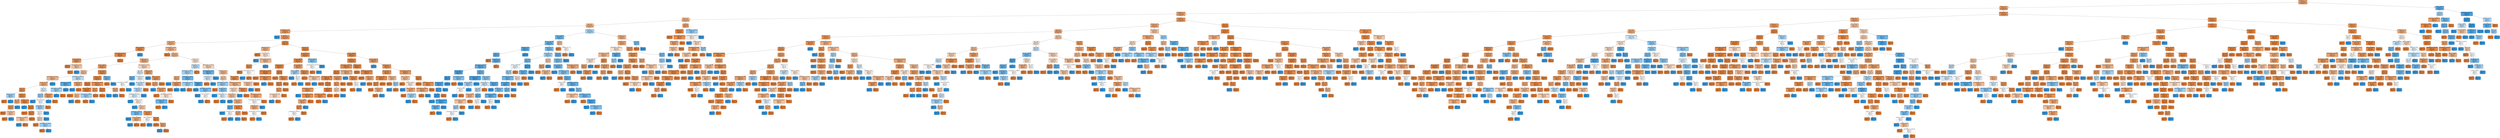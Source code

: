 digraph Tree {
node [shape=box, style="filled, rounded", color="black", fontname=helvetica] ;
edge [fontname=helvetica] ;
0 [label="NumOfProducts <= 2.5\ngini = 0.32\nsamples = 4726\nvalue = [5982, 1518]\nclass = 0", fillcolor="#eca16b"] ;
1 [label="Gender_cat <= 0.5\ngini = 0.3\nsamples = 4575\nvalue = [5944, 1315]\nclass = 0", fillcolor="#eb9d65"] ;
0 -> 1 [labeldistance=2.5, labelangle=45, headlabel="True"] ;
2 [label="IsActiveMember <= 0.5\ngini = 0.34\nsamples = 2088\nvalue = [2595, 731]\nclass = 0", fillcolor="#eca471"] ;
1 -> 2 ;
3 [label="Tenure <= 9.5\ngini = 0.41\nsamples = 1011\nvalue = [1149, 462]\nclass = 0", fillcolor="#efb489"] ;
2 -> 3 ;
4 [label="Age <= 42.5\ngini = 0.41\nsamples = 965\nvalue = [1093, 446]\nclass = 0", fillcolor="#f0b48a"] ;
3 -> 4 ;
5 [label="EstimatedSalary <= 358.0\ngini = 0.28\nsamples = 707\nvalue = [943, 188]\nclass = 0", fillcolor="#ea9a60"] ;
4 -> 5 ;
6 [label="gini = 0.0\nsamples = 1\nvalue = [0, 2]\nclass = 1", fillcolor="#399de5"] ;
5 -> 6 ;
7 [label="NumOfProducts <= 1.5\ngini = 0.28\nsamples = 706\nvalue = [943, 186]\nclass = 0", fillcolor="#ea9a60"] ;
5 -> 7 ;
8 [label="CreditScore <= 508.5\ngini = 0.39\nsamples = 342\nvalue = [403, 147]\nclass = 0", fillcolor="#eeaf81"] ;
7 -> 8 ;
9 [label="Balance <= 198225.61\ngini = 0.13\nsamples = 28\nvalue = [40, 3]\nclass = 0", fillcolor="#e78a48"] ;
8 -> 9 ;
10 [label="EstimatedSalary <= 55092.41\ngini = 0.05\nsamples = 27\nvalue = [40, 1]\nclass = 0", fillcolor="#e6843e"] ;
9 -> 10 ;
11 [label="Balance <= 156233.66\ngini = 0.17\nsamples = 7\nvalue = [10, 1]\nclass = 0", fillcolor="#e88e4d"] ;
10 -> 11 ;
12 [label="gini = 0.0\nsamples = 5\nvalue = [8, 0]\nclass = 0", fillcolor="#e58139"] ;
11 -> 12 ;
13 [label="EstimatedSalary <= 45952.6\ngini = 0.44\nsamples = 2\nvalue = [2, 1]\nclass = 0", fillcolor="#f2c09c"] ;
11 -> 13 ;
14 [label="gini = 0.0\nsamples = 1\nvalue = [2, 0]\nclass = 0", fillcolor="#e58139"] ;
13 -> 14 ;
15 [label="gini = 0.0\nsamples = 1\nvalue = [0, 1]\nclass = 1", fillcolor="#399de5"] ;
13 -> 15 ;
16 [label="gini = 0.0\nsamples = 20\nvalue = [30, 0]\nclass = 0", fillcolor="#e58139"] ;
10 -> 16 ;
17 [label="gini = 0.0\nsamples = 1\nvalue = [0, 2]\nclass = 1", fillcolor="#399de5"] ;
9 -> 17 ;
18 [label="EstimatedSalary <= 4927.82\ngini = 0.41\nsamples = 314\nvalue = [363, 144]\nclass = 0", fillcolor="#efb388"] ;
8 -> 18 ;
19 [label="gini = 0.0\nsamples = 12\nvalue = [15, 0]\nclass = 0", fillcolor="#e58139"] ;
18 -> 19 ;
20 [label="Age <= 38.5\ngini = 0.41\nsamples = 302\nvalue = [348, 144]\nclass = 0", fillcolor="#f0b58b"] ;
18 -> 20 ;
21 [label="Geography_cat <= 1.5\ngini = 0.36\nsamples = 218\nvalue = [268, 82]\nclass = 0", fillcolor="#eda876"] ;
20 -> 21 ;
22 [label="Balance <= 83097.85\ngini = 0.27\nsamples = 151\nvalue = [202, 39]\nclass = 0", fillcolor="#ea995f"] ;
21 -> 22 ;
23 [label="Tenure <= 7.5\ngini = 0.44\nsamples = 53\nvalue = [59, 29]\nclass = 0", fillcolor="#f2bf9a"] ;
22 -> 23 ;
24 [label="EstimatedSalary <= 190799.43\ngini = 0.4\nsamples = 45\nvalue = [54, 21]\nclass = 0", fillcolor="#efb286"] ;
23 -> 24 ;
25 [label="CreditScore <= 686.0\ngini = 0.39\nsamples = 44\nvalue = [54, 19]\nclass = 0", fillcolor="#eead7f"] ;
24 -> 25 ;
26 [label="Tenure <= 0.5\ngini = 0.21\nsamples = 29\nvalue = [43, 6]\nclass = 0", fillcolor="#e99355"] ;
25 -> 26 ;
27 [label="Geography_cat <= 0.5\ngini = 0.44\nsamples = 2\nvalue = [1, 2]\nclass = 1", fillcolor="#9ccef2"] ;
26 -> 27 ;
28 [label="gini = 0.0\nsamples = 1\nvalue = [1, 0]\nclass = 0", fillcolor="#e58139"] ;
27 -> 28 ;
29 [label="gini = 0.0\nsamples = 1\nvalue = [0, 2]\nclass = 1", fillcolor="#399de5"] ;
27 -> 29 ;
30 [label="HasCrCard <= 0.5\ngini = 0.16\nsamples = 27\nvalue = [42, 4]\nclass = 0", fillcolor="#e78d4c"] ;
26 -> 30 ;
31 [label="Age <= 37.5\ngini = 0.38\nsamples = 6\nvalue = [6, 2]\nclass = 0", fillcolor="#eeab7b"] ;
30 -> 31 ;
32 [label="Tenure <= 4.5\ngini = 0.24\nsamples = 5\nvalue = [6, 1]\nclass = 0", fillcolor="#e9965a"] ;
31 -> 32 ;
33 [label="gini = 0.0\nsamples = 3\nvalue = [4, 0]\nclass = 0", fillcolor="#e58139"] ;
32 -> 33 ;
34 [label="CreditScore <= 614.5\ngini = 0.44\nsamples = 2\nvalue = [2, 1]\nclass = 0", fillcolor="#f2c09c"] ;
32 -> 34 ;
35 [label="gini = 0.0\nsamples = 1\nvalue = [2, 0]\nclass = 0", fillcolor="#e58139"] ;
34 -> 35 ;
36 [label="gini = 0.0\nsamples = 1\nvalue = [0, 1]\nclass = 1", fillcolor="#399de5"] ;
34 -> 36 ;
37 [label="gini = 0.0\nsamples = 1\nvalue = [0, 1]\nclass = 1", fillcolor="#399de5"] ;
31 -> 37 ;
38 [label="CreditScore <= 513.0\ngini = 0.1\nsamples = 21\nvalue = [36, 2]\nclass = 0", fillcolor="#e68844"] ;
30 -> 38 ;
39 [label="gini = 0.0\nsamples = 1\nvalue = [0, 1]\nclass = 1", fillcolor="#399de5"] ;
38 -> 39 ;
40 [label="Age <= 32.0\ngini = 0.05\nsamples = 20\nvalue = [36, 1]\nclass = 0", fillcolor="#e6843e"] ;
38 -> 40 ;
41 [label="gini = 0.0\nsamples = 8\nvalue = [17, 0]\nclass = 0", fillcolor="#e58139"] ;
40 -> 41 ;
42 [label="Age <= 33.5\ngini = 0.09\nsamples = 12\nvalue = [19, 1]\nclass = 0", fillcolor="#e68843"] ;
40 -> 42 ;
43 [label="EstimatedSalary <= 115813.71\ngini = 0.44\nsamples = 2\nvalue = [2, 1]\nclass = 0", fillcolor="#f2c09c"] ;
42 -> 43 ;
44 [label="gini = 0.0\nsamples = 1\nvalue = [0, 1]\nclass = 1", fillcolor="#399de5"] ;
43 -> 44 ;
45 [label="gini = 0.0\nsamples = 1\nvalue = [2, 0]\nclass = 0", fillcolor="#e58139"] ;
43 -> 45 ;
46 [label="gini = 0.0\nsamples = 10\nvalue = [17, 0]\nclass = 0", fillcolor="#e58139"] ;
42 -> 46 ;
47 [label="Tenure <= 5.5\ngini = 0.5\nsamples = 15\nvalue = [11, 13]\nclass = 1", fillcolor="#e1f0fb"] ;
25 -> 47 ;
48 [label="Age <= 31.5\ngini = 0.44\nsamples = 12\nvalue = [6, 12]\nclass = 1", fillcolor="#9ccef2"] ;
47 -> 48 ;
49 [label="gini = 0.0\nsamples = 3\nvalue = [0, 6]\nclass = 1", fillcolor="#399de5"] ;
48 -> 49 ;
50 [label="Balance <= 60218.98\ngini = 0.5\nsamples = 9\nvalue = [6, 6]\nclass = 0", fillcolor="#ffffff"] ;
48 -> 50 ;
51 [label="Geography_cat <= 0.5\ngini = 0.44\nsamples = 7\nvalue = [3, 6]\nclass = 1", fillcolor="#9ccef2"] ;
50 -> 51 ;
52 [label="Age <= 35.0\ngini = 0.5\nsamples = 5\nvalue = [3, 3]\nclass = 0", fillcolor="#ffffff"] ;
51 -> 52 ;
53 [label="Tenure <= 1.5\ngini = 0.48\nsamples = 4\nvalue = [3, 2]\nclass = 0", fillcolor="#f6d5bd"] ;
52 -> 53 ;
54 [label="gini = 0.0\nsamples = 2\nvalue = [2, 0]\nclass = 0", fillcolor="#e58139"] ;
53 -> 54 ;
55 [label="EstimatedSalary <= 116099.28\ngini = 0.44\nsamples = 2\nvalue = [1, 2]\nclass = 1", fillcolor="#9ccef2"] ;
53 -> 55 ;
56 [label="gini = 0.0\nsamples = 1\nvalue = [1, 0]\nclass = 0", fillcolor="#e58139"] ;
55 -> 56 ;
57 [label="gini = 0.0\nsamples = 1\nvalue = [0, 2]\nclass = 1", fillcolor="#399de5"] ;
55 -> 57 ;
58 [label="gini = 0.0\nsamples = 1\nvalue = [0, 1]\nclass = 1", fillcolor="#399de5"] ;
52 -> 58 ;
59 [label="gini = 0.0\nsamples = 2\nvalue = [0, 3]\nclass = 1", fillcolor="#399de5"] ;
51 -> 59 ;
60 [label="gini = 0.0\nsamples = 2\nvalue = [3, 0]\nclass = 0", fillcolor="#e58139"] ;
50 -> 60 ;
61 [label="CreditScore <= 697.5\ngini = 0.28\nsamples = 3\nvalue = [5, 1]\nclass = 0", fillcolor="#ea9a61"] ;
47 -> 61 ;
62 [label="gini = 0.0\nsamples = 1\nvalue = [0, 1]\nclass = 1", fillcolor="#399de5"] ;
61 -> 62 ;
63 [label="gini = 0.0\nsamples = 2\nvalue = [5, 0]\nclass = 0", fillcolor="#e58139"] ;
61 -> 63 ;
64 [label="gini = 0.0\nsamples = 1\nvalue = [0, 2]\nclass = 1", fillcolor="#399de5"] ;
24 -> 64 ;
65 [label="EstimatedSalary <= 153625.74\ngini = 0.47\nsamples = 8\nvalue = [5, 8]\nclass = 1", fillcolor="#b5daf5"] ;
23 -> 65 ;
66 [label="EstimatedSalary <= 89582.6\ngini = 0.22\nsamples = 5\nvalue = [1, 7]\nclass = 1", fillcolor="#55abe9"] ;
65 -> 66 ;
67 [label="EstimatedSalary <= 58241.86\ngini = 0.44\nsamples = 2\nvalue = [1, 2]\nclass = 1", fillcolor="#9ccef2"] ;
66 -> 67 ;
68 [label="gini = 0.0\nsamples = 1\nvalue = [0, 2]\nclass = 1", fillcolor="#399de5"] ;
67 -> 68 ;
69 [label="gini = 0.0\nsamples = 1\nvalue = [1, 0]\nclass = 0", fillcolor="#e58139"] ;
67 -> 69 ;
70 [label="gini = 0.0\nsamples = 3\nvalue = [0, 5]\nclass = 1", fillcolor="#399de5"] ;
66 -> 70 ;
71 [label="CreditScore <= 587.5\ngini = 0.32\nsamples = 3\nvalue = [4, 1]\nclass = 0", fillcolor="#eca06a"] ;
65 -> 71 ;
72 [label="gini = 0.0\nsamples = 1\nvalue = [0, 1]\nclass = 1", fillcolor="#399de5"] ;
71 -> 72 ;
73 [label="gini = 0.0\nsamples = 2\nvalue = [4, 0]\nclass = 0", fillcolor="#e58139"] ;
71 -> 73 ;
74 [label="Balance <= 175148.6\ngini = 0.12\nsamples = 98\nvalue = [143, 10]\nclass = 0", fillcolor="#e78a47"] ;
22 -> 74 ;
75 [label="CreditScore <= 718.5\ngini = 0.08\nsamples = 95\nvalue = [142, 6]\nclass = 0", fillcolor="#e68641"] ;
74 -> 75 ;
76 [label="Tenure <= 8.5\ngini = 0.05\nsamples = 75\nvalue = [114, 3]\nclass = 0", fillcolor="#e6843e"] ;
75 -> 76 ;
77 [label="Balance <= 173646.91\ngini = 0.02\nsamples = 66\nvalue = [105, 1]\nclass = 0", fillcolor="#e5823b"] ;
76 -> 77 ;
78 [label="gini = 0.0\nsamples = 63\nvalue = [103, 0]\nclass = 0", fillcolor="#e58139"] ;
77 -> 78 ;
79 [label="Age <= 27.5\ngini = 0.44\nsamples = 3\nvalue = [2, 1]\nclass = 0", fillcolor="#f2c09c"] ;
77 -> 79 ;
80 [label="gini = 0.0\nsamples = 1\nvalue = [0, 1]\nclass = 1", fillcolor="#399de5"] ;
79 -> 80 ;
81 [label="gini = 0.0\nsamples = 2\nvalue = [2, 0]\nclass = 0", fillcolor="#e58139"] ;
79 -> 81 ;
82 [label="Age <= 28.5\ngini = 0.3\nsamples = 9\nvalue = [9, 2]\nclass = 0", fillcolor="#eb9d65"] ;
76 -> 82 ;
83 [label="EstimatedSalary <= 99641.86\ngini = 0.44\nsamples = 2\nvalue = [1, 2]\nclass = 1", fillcolor="#9ccef2"] ;
82 -> 83 ;
84 [label="gini = 0.0\nsamples = 1\nvalue = [1, 0]\nclass = 0", fillcolor="#e58139"] ;
83 -> 84 ;
85 [label="gini = 0.0\nsamples = 1\nvalue = [0, 2]\nclass = 1", fillcolor="#399de5"] ;
83 -> 85 ;
86 [label="gini = 0.0\nsamples = 7\nvalue = [8, 0]\nclass = 0", fillcolor="#e58139"] ;
82 -> 86 ;
87 [label="EstimatedSalary <= 139226.91\ngini = 0.17\nsamples = 20\nvalue = [28, 3]\nclass = 0", fillcolor="#e88e4e"] ;
75 -> 87 ;
88 [label="Tenure <= 8.5\ngini = 0.08\nsamples = 15\nvalue = [22, 1]\nclass = 0", fillcolor="#e68742"] ;
87 -> 88 ;
89 [label="gini = 0.0\nsamples = 14\nvalue = [22, 0]\nclass = 0", fillcolor="#e58139"] ;
88 -> 89 ;
90 [label="gini = 0.0\nsamples = 1\nvalue = [0, 1]\nclass = 1", fillcolor="#399de5"] ;
88 -> 90 ;
91 [label="Age <= 35.0\ngini = 0.38\nsamples = 5\nvalue = [6, 2]\nclass = 0", fillcolor="#eeab7b"] ;
87 -> 91 ;
92 [label="gini = 0.0\nsamples = 1\nvalue = [0, 2]\nclass = 1", fillcolor="#399de5"] ;
91 -> 92 ;
93 [label="gini = 0.0\nsamples = 4\nvalue = [6, 0]\nclass = 0", fillcolor="#e58139"] ;
91 -> 93 ;
94 [label="HasCrCard <= 0.5\ngini = 0.32\nsamples = 3\nvalue = [1, 4]\nclass = 1", fillcolor="#6ab6ec"] ;
74 -> 94 ;
95 [label="gini = 0.0\nsamples = 1\nvalue = [1, 0]\nclass = 0", fillcolor="#e58139"] ;
94 -> 95 ;
96 [label="gini = 0.0\nsamples = 2\nvalue = [0, 4]\nclass = 1", fillcolor="#399de5"] ;
94 -> 96 ;
97 [label="EstimatedSalary <= 143192.03\ngini = 0.48\nsamples = 67\nvalue = [66, 43]\nclass = 0", fillcolor="#f6d3ba"] ;
21 -> 97 ;
98 [label="Age <= 22.5\ngini = 0.49\nsamples = 42\nvalue = [29, 36]\nclass = 1", fillcolor="#d9ecfa"] ;
97 -> 98 ;
99 [label="Tenure <= 3.5\ngini = 0.32\nsamples = 4\nvalue = [1, 4]\nclass = 1", fillcolor="#6ab6ec"] ;
98 -> 99 ;
100 [label="EstimatedSalary <= 71173.82\ngini = 0.5\nsamples = 2\nvalue = [1, 1]\nclass = 0", fillcolor="#ffffff"] ;
99 -> 100 ;
101 [label="gini = 0.0\nsamples = 1\nvalue = [1, 0]\nclass = 0", fillcolor="#e58139"] ;
100 -> 101 ;
102 [label="gini = 0.0\nsamples = 1\nvalue = [0, 1]\nclass = 1", fillcolor="#399de5"] ;
100 -> 102 ;
103 [label="gini = 0.0\nsamples = 2\nvalue = [0, 3]\nclass = 1", fillcolor="#399de5"] ;
99 -> 103 ;
104 [label="CreditScore <= 829.0\ngini = 0.5\nsamples = 38\nvalue = [28, 32]\nclass = 1", fillcolor="#e6f3fc"] ;
98 -> 104 ;
105 [label="Balance <= 151311.89\ngini = 0.49\nsamples = 37\nvalue = [23, 32]\nclass = 1", fillcolor="#c7e3f8"] ;
104 -> 105 ;
106 [label="CreditScore <= 735.5\ngini = 0.47\nsamples = 34\nvalue = [20, 32]\nclass = 1", fillcolor="#b5daf5"] ;
105 -> 106 ;
107 [label="EstimatedSalary <= 11182.62\ngini = 0.5\nsamples = 28\nvalue = [20, 24]\nclass = 1", fillcolor="#deeffb"] ;
106 -> 107 ;
108 [label="gini = 0.0\nsamples = 3\nvalue = [0, 6]\nclass = 1", fillcolor="#399de5"] ;
107 -> 108 ;
109 [label="CreditScore <= 533.5\ngini = 0.5\nsamples = 25\nvalue = [20, 18]\nclass = 0", fillcolor="#fcf2eb"] ;
107 -> 109 ;
110 [label="gini = 0.0\nsamples = 2\nvalue = [0, 6]\nclass = 1", fillcolor="#399de5"] ;
109 -> 110 ;
111 [label="HasCrCard <= 0.5\ngini = 0.47\nsamples = 23\nvalue = [20, 12]\nclass = 0", fillcolor="#f5cdb0"] ;
109 -> 111 ;
112 [label="EstimatedSalary <= 70444.06\ngini = 0.36\nsamples = 9\nvalue = [3, 10]\nclass = 1", fillcolor="#74baed"] ;
111 -> 112 ;
113 [label="gini = 0.0\nsamples = 5\nvalue = [0, 9]\nclass = 1", fillcolor="#399de5"] ;
112 -> 113 ;
114 [label="Balance <= 113504.84\ngini = 0.38\nsamples = 4\nvalue = [3, 1]\nclass = 0", fillcolor="#eeab7b"] ;
112 -> 114 ;
115 [label="gini = 0.0\nsamples = 1\nvalue = [0, 1]\nclass = 1", fillcolor="#399de5"] ;
114 -> 115 ;
116 [label="gini = 0.0\nsamples = 3\nvalue = [3, 0]\nclass = 0", fillcolor="#e58139"] ;
114 -> 116 ;
117 [label="Balance <= 80673.33\ngini = 0.19\nsamples = 14\nvalue = [17, 2]\nclass = 0", fillcolor="#e89050"] ;
111 -> 117 ;
118 [label="Balance <= 75665.78\ngini = 0.5\nsamples = 2\nvalue = [1, 1]\nclass = 0", fillcolor="#ffffff"] ;
117 -> 118 ;
119 [label="gini = 0.0\nsamples = 1\nvalue = [1, 0]\nclass = 0", fillcolor="#e58139"] ;
118 -> 119 ;
120 [label="gini = 0.0\nsamples = 1\nvalue = [0, 1]\nclass = 1", fillcolor="#399de5"] ;
118 -> 120 ;
121 [label="Age <= 36.0\ngini = 0.11\nsamples = 12\nvalue = [16, 1]\nclass = 0", fillcolor="#e78945"] ;
117 -> 121 ;
122 [label="gini = 0.0\nsamples = 9\nvalue = [12, 0]\nclass = 0", fillcolor="#e58139"] ;
121 -> 122 ;
123 [label="Tenure <= 3.0\ngini = 0.32\nsamples = 3\nvalue = [4, 1]\nclass = 0", fillcolor="#eca06a"] ;
121 -> 123 ;
124 [label="gini = 0.0\nsamples = 1\nvalue = [0, 1]\nclass = 1", fillcolor="#399de5"] ;
123 -> 124 ;
125 [label="gini = 0.0\nsamples = 2\nvalue = [4, 0]\nclass = 0", fillcolor="#e58139"] ;
123 -> 125 ;
126 [label="gini = 0.0\nsamples = 6\nvalue = [0, 8]\nclass = 1", fillcolor="#399de5"] ;
106 -> 126 ;
127 [label="gini = 0.0\nsamples = 3\nvalue = [3, 0]\nclass = 0", fillcolor="#e58139"] ;
105 -> 127 ;
128 [label="gini = 0.0\nsamples = 1\nvalue = [5, 0]\nclass = 0", fillcolor="#e58139"] ;
104 -> 128 ;
129 [label="CreditScore <= 539.0\ngini = 0.27\nsamples = 25\nvalue = [37, 7]\nclass = 0", fillcolor="#ea995e"] ;
97 -> 129 ;
130 [label="gini = 0.0\nsamples = 1\nvalue = [0, 2]\nclass = 1", fillcolor="#399de5"] ;
129 -> 130 ;
131 [label="Balance <= 116867.3\ngini = 0.21\nsamples = 24\nvalue = [37, 5]\nclass = 0", fillcolor="#e99254"] ;
129 -> 131 ;
132 [label="Age <= 26.0\ngini = 0.35\nsamples = 14\nvalue = [17, 5]\nclass = 0", fillcolor="#eda673"] ;
131 -> 132 ;
133 [label="gini = 0.0\nsamples = 1\nvalue = [0, 1]\nclass = 1", fillcolor="#399de5"] ;
132 -> 133 ;
134 [label="Balance <= 101520.08\ngini = 0.31\nsamples = 13\nvalue = [17, 4]\nclass = 0", fillcolor="#eb9f68"] ;
132 -> 134 ;
135 [label="gini = 0.0\nsamples = 7\nvalue = [12, 0]\nclass = 0", fillcolor="#e58139"] ;
134 -> 135 ;
136 [label="EstimatedSalary <= 191143.51\ngini = 0.49\nsamples = 6\nvalue = [5, 4]\nclass = 0", fillcolor="#fae6d7"] ;
134 -> 136 ;
137 [label="EstimatedSalary <= 174972.37\ngini = 0.32\nsamples = 4\nvalue = [1, 4]\nclass = 1", fillcolor="#6ab6ec"] ;
136 -> 137 ;
138 [label="gini = 0.0\nsamples = 1\nvalue = [1, 0]\nclass = 0", fillcolor="#e58139"] ;
137 -> 138 ;
139 [label="gini = 0.0\nsamples = 3\nvalue = [0, 4]\nclass = 1", fillcolor="#399de5"] ;
137 -> 139 ;
140 [label="gini = 0.0\nsamples = 2\nvalue = [4, 0]\nclass = 0", fillcolor="#e58139"] ;
136 -> 140 ;
141 [label="gini = 0.0\nsamples = 10\nvalue = [20, 0]\nclass = 0", fillcolor="#e58139"] ;
131 -> 141 ;
142 [label="HasCrCard <= 0.5\ngini = 0.49\nsamples = 84\nvalue = [80, 62]\nclass = 0", fillcolor="#f9e3d2"] ;
20 -> 142 ;
143 [label="CreditScore <= 771.0\ngini = 0.47\nsamples = 18\nvalue = [12, 19]\nclass = 1", fillcolor="#b6dbf5"] ;
142 -> 143 ;
144 [label="EstimatedSalary <= 45367.06\ngini = 0.45\nsamples = 17\nvalue = [10, 19]\nclass = 1", fillcolor="#a1d1f3"] ;
143 -> 144 ;
145 [label="Tenure <= 3.0\ngini = 0.38\nsamples = 5\nvalue = [6, 2]\nclass = 0", fillcolor="#eeab7b"] ;
144 -> 145 ;
146 [label="gini = 0.0\nsamples = 1\nvalue = [0, 1]\nclass = 1", fillcolor="#399de5"] ;
145 -> 146 ;
147 [label="Balance <= 172797.88\ngini = 0.24\nsamples = 4\nvalue = [6, 1]\nclass = 0", fillcolor="#e9965a"] ;
145 -> 147 ;
148 [label="gini = 0.0\nsamples = 3\nvalue = [6, 0]\nclass = 0", fillcolor="#e58139"] ;
147 -> 148 ;
149 [label="gini = 0.0\nsamples = 1\nvalue = [0, 1]\nclass = 1", fillcolor="#399de5"] ;
147 -> 149 ;
150 [label="EstimatedSalary <= 96360.81\ngini = 0.31\nsamples = 12\nvalue = [4, 17]\nclass = 1", fillcolor="#68b4eb"] ;
144 -> 150 ;
151 [label="EstimatedSalary <= 84609.54\ngini = 0.44\nsamples = 4\nvalue = [3, 6]\nclass = 1", fillcolor="#9ccef2"] ;
150 -> 151 ;
152 [label="gini = 0.0\nsamples = 2\nvalue = [0, 6]\nclass = 1", fillcolor="#399de5"] ;
151 -> 152 ;
153 [label="gini = 0.0\nsamples = 2\nvalue = [3, 0]\nclass = 0", fillcolor="#e58139"] ;
151 -> 153 ;
154 [label="CreditScore <= 671.5\ngini = 0.15\nsamples = 8\nvalue = [1, 11]\nclass = 1", fillcolor="#4ba6e7"] ;
150 -> 154 ;
155 [label="gini = 0.0\nsamples = 5\nvalue = [0, 8]\nclass = 1", fillcolor="#399de5"] ;
154 -> 155 ;
156 [label="EstimatedSalary <= 169374.82\ngini = 0.38\nsamples = 3\nvalue = [1, 3]\nclass = 1", fillcolor="#7bbeee"] ;
154 -> 156 ;
157 [label="gini = 0.0\nsamples = 1\nvalue = [0, 2]\nclass = 1", fillcolor="#399de5"] ;
156 -> 157 ;
158 [label="Balance <= 105909.53\ngini = 0.5\nsamples = 2\nvalue = [1, 1]\nclass = 0", fillcolor="#ffffff"] ;
156 -> 158 ;
159 [label="gini = 0.0\nsamples = 1\nvalue = [0, 1]\nclass = 1", fillcolor="#399de5"] ;
158 -> 159 ;
160 [label="gini = 0.0\nsamples = 1\nvalue = [1, 0]\nclass = 0", fillcolor="#e58139"] ;
158 -> 160 ;
161 [label="gini = 0.0\nsamples = 1\nvalue = [2, 0]\nclass = 0", fillcolor="#e58139"] ;
143 -> 161 ;
162 [label="EstimatedSalary <= 33368.16\ngini = 0.47\nsamples = 66\nvalue = [68, 43]\nclass = 0", fillcolor="#f5d1b6"] ;
142 -> 162 ;
163 [label="EstimatedSalary <= 23849.58\ngini = 0.28\nsamples = 10\nvalue = [3, 15]\nclass = 1", fillcolor="#61b1ea"] ;
162 -> 163 ;
164 [label="CreditScore <= 736.0\ngini = 0.49\nsamples = 5\nvalue = [3, 4]\nclass = 1", fillcolor="#cee6f8"] ;
163 -> 164 ;
165 [label="gini = 0.0\nsamples = 2\nvalue = [3, 0]\nclass = 0", fillcolor="#e58139"] ;
164 -> 165 ;
166 [label="gini = 0.0\nsamples = 3\nvalue = [0, 4]\nclass = 1", fillcolor="#399de5"] ;
164 -> 166 ;
167 [label="gini = 0.0\nsamples = 5\nvalue = [0, 11]\nclass = 1", fillcolor="#399de5"] ;
163 -> 167 ;
168 [label="CreditScore <= 705.5\ngini = 0.42\nsamples = 56\nvalue = [65, 28]\nclass = 0", fillcolor="#f0b78e"] ;
162 -> 168 ;
169 [label="Age <= 39.5\ngini = 0.46\nsamples = 44\nvalue = [47, 27]\nclass = 0", fillcolor="#f4c9ab"] ;
168 -> 169 ;
170 [label="EstimatedSalary <= 92794.29\ngini = 0.43\nsamples = 11\nvalue = [6, 13]\nclass = 1", fillcolor="#94caf1"] ;
169 -> 170 ;
171 [label="gini = 0.0\nsamples = 1\nvalue = [1, 0]\nclass = 0", fillcolor="#e58139"] ;
170 -> 171 ;
172 [label="CreditScore <= 633.0\ngini = 0.4\nsamples = 10\nvalue = [5, 13]\nclass = 1", fillcolor="#85c3ef"] ;
170 -> 172 ;
173 [label="gini = 0.0\nsamples = 4\nvalue = [0, 7]\nclass = 1", fillcolor="#399de5"] ;
172 -> 173 ;
174 [label="Geography_cat <= 1.0\ngini = 0.5\nsamples = 6\nvalue = [5, 6]\nclass = 1", fillcolor="#deeffb"] ;
172 -> 174 ;
175 [label="gini = 0.0\nsamples = 3\nvalue = [5, 0]\nclass = 0", fillcolor="#e58139"] ;
174 -> 175 ;
176 [label="gini = 0.0\nsamples = 3\nvalue = [0, 6]\nclass = 1", fillcolor="#399de5"] ;
174 -> 176 ;
177 [label="EstimatedSalary <= 114427.62\ngini = 0.38\nsamples = 33\nvalue = [41, 14]\nclass = 0", fillcolor="#eeac7d"] ;
169 -> 177 ;
178 [label="CreditScore <= 674.5\ngini = 0.48\nsamples = 15\nvalue = [16, 11]\nclass = 0", fillcolor="#f7d8c1"] ;
177 -> 178 ;
179 [label="CreditScore <= 514.0\ngini = 0.44\nsamples = 13\nvalue = [16, 8]\nclass = 0", fillcolor="#f2c09c"] ;
178 -> 179 ;
180 [label="gini = 0.0\nsamples = 1\nvalue = [0, 2]\nclass = 1", fillcolor="#399de5"] ;
179 -> 180 ;
181 [label="Balance <= 55328.31\ngini = 0.4\nsamples = 12\nvalue = [16, 6]\nclass = 0", fillcolor="#efb083"] ;
179 -> 181 ;
182 [label="Tenure <= 4.5\ngini = 0.28\nsamples = 3\nvalue = [1, 5]\nclass = 1", fillcolor="#61b1ea"] ;
181 -> 182 ;
183 [label="gini = 0.0\nsamples = 1\nvalue = [0, 4]\nclass = 1", fillcolor="#399de5"] ;
182 -> 183 ;
184 [label="CreditScore <= 595.5\ngini = 0.5\nsamples = 2\nvalue = [1, 1]\nclass = 0", fillcolor="#ffffff"] ;
182 -> 184 ;
185 [label="gini = 0.0\nsamples = 1\nvalue = [1, 0]\nclass = 0", fillcolor="#e58139"] ;
184 -> 185 ;
186 [label="gini = 0.0\nsamples = 1\nvalue = [0, 1]\nclass = 1", fillcolor="#399de5"] ;
184 -> 186 ;
187 [label="Balance <= 91409.18\ngini = 0.12\nsamples = 9\nvalue = [15, 1]\nclass = 0", fillcolor="#e78946"] ;
181 -> 187 ;
188 [label="Age <= 41.5\ngini = 0.38\nsamples = 2\nvalue = [3, 1]\nclass = 0", fillcolor="#eeab7b"] ;
187 -> 188 ;
189 [label="gini = 0.0\nsamples = 1\nvalue = [0, 1]\nclass = 1", fillcolor="#399de5"] ;
188 -> 189 ;
190 [label="gini = 0.0\nsamples = 1\nvalue = [3, 0]\nclass = 0", fillcolor="#e58139"] ;
188 -> 190 ;
191 [label="gini = 0.0\nsamples = 7\nvalue = [12, 0]\nclass = 0", fillcolor="#e58139"] ;
187 -> 191 ;
192 [label="gini = 0.0\nsamples = 2\nvalue = [0, 3]\nclass = 1", fillcolor="#399de5"] ;
178 -> 192 ;
193 [label="Geography_cat <= 1.5\ngini = 0.19\nsamples = 18\nvalue = [25, 3]\nclass = 0", fillcolor="#e89051"] ;
177 -> 193 ;
194 [label="gini = 0.0\nsamples = 9\nvalue = [14, 0]\nclass = 0", fillcolor="#e58139"] ;
193 -> 194 ;
195 [label="EstimatedSalary <= 157442.3\ngini = 0.34\nsamples = 9\nvalue = [11, 3]\nclass = 0", fillcolor="#eca36f"] ;
193 -> 195 ;
196 [label="EstimatedSalary <= 153912.85\ngini = 0.5\nsamples = 5\nvalue = [3, 3]\nclass = 0", fillcolor="#ffffff"] ;
195 -> 196 ;
197 [label="CreditScore <= 647.0\ngini = 0.38\nsamples = 4\nvalue = [3, 1]\nclass = 0", fillcolor="#eeab7b"] ;
196 -> 197 ;
198 [label="EstimatedSalary <= 124576.5\ngini = 0.5\nsamples = 2\nvalue = [1, 1]\nclass = 0", fillcolor="#ffffff"] ;
197 -> 198 ;
199 [label="gini = 0.0\nsamples = 1\nvalue = [1, 0]\nclass = 0", fillcolor="#e58139"] ;
198 -> 199 ;
200 [label="gini = 0.0\nsamples = 1\nvalue = [0, 1]\nclass = 1", fillcolor="#399de5"] ;
198 -> 200 ;
201 [label="gini = 0.0\nsamples = 2\nvalue = [2, 0]\nclass = 0", fillcolor="#e58139"] ;
197 -> 201 ;
202 [label="gini = 0.0\nsamples = 1\nvalue = [0, 2]\nclass = 1", fillcolor="#399de5"] ;
196 -> 202 ;
203 [label="gini = 0.0\nsamples = 4\nvalue = [8, 0]\nclass = 0", fillcolor="#e58139"] ;
195 -> 203 ;
204 [label="Balance <= 98387.54\ngini = 0.1\nsamples = 12\nvalue = [18, 1]\nclass = 0", fillcolor="#e68844"] ;
168 -> 204 ;
205 [label="Geography_cat <= 0.5\ngini = 0.44\nsamples = 3\nvalue = [2, 1]\nclass = 0", fillcolor="#f2c09c"] ;
204 -> 205 ;
206 [label="gini = 0.0\nsamples = 1\nvalue = [0, 1]\nclass = 1", fillcolor="#399de5"] ;
205 -> 206 ;
207 [label="gini = 0.0\nsamples = 2\nvalue = [2, 0]\nclass = 0", fillcolor="#e58139"] ;
205 -> 207 ;
208 [label="gini = 0.0\nsamples = 9\nvalue = [16, 0]\nclass = 0", fillcolor="#e58139"] ;
204 -> 208 ;
209 [label="Age <= 24.5\ngini = 0.13\nsamples = 364\nvalue = [540, 39]\nclass = 0", fillcolor="#e78a47"] ;
7 -> 209 ;
210 [label="Geography_cat <= 0.5\ngini = 0.39\nsamples = 16\nvalue = [22, 8]\nclass = 0", fillcolor="#eeaf81"] ;
209 -> 210 ;
211 [label="gini = 0.0\nsamples = 7\nvalue = [12, 0]\nclass = 0", fillcolor="#e58139"] ;
210 -> 211 ;
212 [label="CreditScore <= 535.5\ngini = 0.49\nsamples = 9\nvalue = [10, 8]\nclass = 0", fillcolor="#fae6d7"] ;
210 -> 212 ;
213 [label="gini = 0.0\nsamples = 1\nvalue = [0, 4]\nclass = 1", fillcolor="#399de5"] ;
212 -> 213 ;
214 [label="EstimatedSalary <= 168927.72\ngini = 0.41\nsamples = 8\nvalue = [10, 4]\nclass = 0", fillcolor="#efb388"] ;
212 -> 214 ;
215 [label="Age <= 23.5\ngini = 0.17\nsamples = 7\nvalue = [10, 1]\nclass = 0", fillcolor="#e88e4d"] ;
214 -> 215 ;
216 [label="gini = 0.0\nsamples = 5\nvalue = [9, 0]\nclass = 0", fillcolor="#e58139"] ;
215 -> 216 ;
217 [label="EstimatedSalary <= 47859.25\ngini = 0.5\nsamples = 2\nvalue = [1, 1]\nclass = 0", fillcolor="#ffffff"] ;
215 -> 217 ;
218 [label="gini = 0.0\nsamples = 1\nvalue = [0, 1]\nclass = 1", fillcolor="#399de5"] ;
217 -> 218 ;
219 [label="gini = 0.0\nsamples = 1\nvalue = [1, 0]\nclass = 0", fillcolor="#e58139"] ;
217 -> 219 ;
220 [label="gini = 0.0\nsamples = 1\nvalue = [0, 3]\nclass = 1", fillcolor="#399de5"] ;
214 -> 220 ;
221 [label="HasCrCard <= 0.5\ngini = 0.11\nsamples = 348\nvalue = [518, 31]\nclass = 0", fillcolor="#e78945"] ;
209 -> 221 ;
222 [label="Balance <= 167836.16\ngini = 0.1\nsamples = 116\nvalue = [165, 9]\nclass = 0", fillcolor="#e68844"] ;
221 -> 222 ;
223 [label="Balance <= 129433.52\ngini = 0.07\nsamples = 113\nvalue = [164, 6]\nclass = 0", fillcolor="#e68640"] ;
222 -> 223 ;
224 [label="Geography_cat <= 0.5\ngini = 0.04\nsamples = 98\nvalue = [147, 3]\nclass = 0", fillcolor="#e6843d"] ;
223 -> 224 ;
225 [label="EstimatedSalary <= 180681.87\ngini = 0.02\nsamples = 62\nvalue = [88, 1]\nclass = 0", fillcolor="#e5823b"] ;
224 -> 225 ;
226 [label="gini = 0.0\nsamples = 55\nvalue = [76, 0]\nclass = 0", fillcolor="#e58139"] ;
225 -> 226 ;
227 [label="EstimatedSalary <= 183616.22\ngini = 0.14\nsamples = 7\nvalue = [12, 1]\nclass = 0", fillcolor="#e78c49"] ;
225 -> 227 ;
228 [label="gini = 0.0\nsamples = 1\nvalue = [0, 1]\nclass = 1", fillcolor="#399de5"] ;
227 -> 228 ;
229 [label="gini = 0.0\nsamples = 6\nvalue = [12, 0]\nclass = 0", fillcolor="#e58139"] ;
227 -> 229 ;
230 [label="Tenure <= 5.5\ngini = 0.06\nsamples = 36\nvalue = [59, 2]\nclass = 0", fillcolor="#e68540"] ;
224 -> 230 ;
231 [label="gini = 0.0\nsamples = 17\nvalue = [30, 0]\nclass = 0", fillcolor="#e58139"] ;
230 -> 231 ;
232 [label="Geography_cat <= 1.5\ngini = 0.12\nsamples = 19\nvalue = [29, 2]\nclass = 0", fillcolor="#e78a47"] ;
230 -> 232 ;
233 [label="Tenure <= 6.5\ngini = 0.14\nsamples = 15\nvalue = [25, 2]\nclass = 0", fillcolor="#e78b49"] ;
232 -> 233 ;
234 [label="Age <= 36.5\ngini = 0.3\nsamples = 4\nvalue = [9, 2]\nclass = 0", fillcolor="#eb9d65"] ;
233 -> 234 ;
235 [label="EstimatedSalary <= 7236.28\ngini = 0.48\nsamples = 2\nvalue = [3, 2]\nclass = 0", fillcolor="#f6d5bd"] ;
234 -> 235 ;
236 [label="gini = 0.0\nsamples = 1\nvalue = [0, 2]\nclass = 1", fillcolor="#399de5"] ;
235 -> 236 ;
237 [label="gini = 0.0\nsamples = 1\nvalue = [3, 0]\nclass = 0", fillcolor="#e58139"] ;
235 -> 237 ;
238 [label="gini = 0.0\nsamples = 2\nvalue = [6, 0]\nclass = 0", fillcolor="#e58139"] ;
234 -> 238 ;
239 [label="gini = 0.0\nsamples = 11\nvalue = [16, 0]\nclass = 0", fillcolor="#e58139"] ;
233 -> 239 ;
240 [label="gini = 0.0\nsamples = 4\nvalue = [4, 0]\nclass = 0", fillcolor="#e58139"] ;
232 -> 240 ;
241 [label="Balance <= 130487.23\ngini = 0.26\nsamples = 15\nvalue = [17, 3]\nclass = 0", fillcolor="#ea975c"] ;
223 -> 241 ;
242 [label="Balance <= 129846.46\ngini = 0.44\nsamples = 3\nvalue = [1, 2]\nclass = 1", fillcolor="#9ccef2"] ;
241 -> 242 ;
243 [label="gini = 0.0\nsamples = 1\nvalue = [0, 1]\nclass = 1", fillcolor="#399de5"] ;
242 -> 243 ;
244 [label="Age <= 37.5\ngini = 0.5\nsamples = 2\nvalue = [1, 1]\nclass = 0", fillcolor="#ffffff"] ;
242 -> 244 ;
245 [label="gini = 0.0\nsamples = 1\nvalue = [1, 0]\nclass = 0", fillcolor="#e58139"] ;
244 -> 245 ;
246 [label="gini = 0.0\nsamples = 1\nvalue = [0, 1]\nclass = 1", fillcolor="#399de5"] ;
244 -> 246 ;
247 [label="CreditScore <= 770.5\ngini = 0.11\nsamples = 12\nvalue = [16, 1]\nclass = 0", fillcolor="#e78945"] ;
241 -> 247 ;
248 [label="gini = 0.0\nsamples = 10\nvalue = [14, 0]\nclass = 0", fillcolor="#e58139"] ;
247 -> 248 ;
249 [label="EstimatedSalary <= 174832.74\ngini = 0.44\nsamples = 2\nvalue = [2, 1]\nclass = 0", fillcolor="#f2c09c"] ;
247 -> 249 ;
250 [label="gini = 0.0\nsamples = 1\nvalue = [2, 0]\nclass = 0", fillcolor="#e58139"] ;
249 -> 250 ;
251 [label="gini = 0.0\nsamples = 1\nvalue = [0, 1]\nclass = 1", fillcolor="#399de5"] ;
249 -> 251 ;
252 [label="Balance <= 172999.99\ngini = 0.38\nsamples = 3\nvalue = [1, 3]\nclass = 1", fillcolor="#7bbeee"] ;
222 -> 252 ;
253 [label="EstimatedSalary <= 122372.25\ngini = 0.5\nsamples = 2\nvalue = [1, 1]\nclass = 0", fillcolor="#ffffff"] ;
252 -> 253 ;
254 [label="gini = 0.0\nsamples = 1\nvalue = [1, 0]\nclass = 0", fillcolor="#e58139"] ;
253 -> 254 ;
255 [label="gini = 0.0\nsamples = 1\nvalue = [0, 1]\nclass = 1", fillcolor="#399de5"] ;
253 -> 255 ;
256 [label="gini = 0.0\nsamples = 1\nvalue = [0, 2]\nclass = 1", fillcolor="#399de5"] ;
252 -> 256 ;
257 [label="Balance <= 112839.54\ngini = 0.11\nsamples = 232\nvalue = [353, 22]\nclass = 0", fillcolor="#e78945"] ;
221 -> 257 ;
258 [label="Geography_cat <= 0.5\ngini = 0.07\nsamples = 179\nvalue = [286, 11]\nclass = 0", fillcolor="#e68641"] ;
257 -> 258 ;
259 [label="EstimatedSalary <= 178348.64\ngini = 0.11\nsamples = 106\nvalue = [163, 10]\nclass = 0", fillcolor="#e78945"] ;
258 -> 259 ;
260 [label="Age <= 40.5\ngini = 0.07\nsamples = 97\nvalue = [150, 6]\nclass = 0", fillcolor="#e68641"] ;
259 -> 260 ;
261 [label="EstimatedSalary <= 52225.66\ngini = 0.05\nsamples = 87\nvalue = [140, 4]\nclass = 0", fillcolor="#e6853f"] ;
260 -> 261 ;
262 [label="gini = 0.0\nsamples = 24\nvalue = [42, 0]\nclass = 0", fillcolor="#e58139"] ;
261 -> 262 ;
263 [label="Tenure <= 2.5\ngini = 0.08\nsamples = 63\nvalue = [98, 4]\nclass = 0", fillcolor="#e68641"] ;
261 -> 263 ;
264 [label="EstimatedSalary <= 54903.01\ngini = 0.23\nsamples = 17\nvalue = [20, 3]\nclass = 0", fillcolor="#e99457"] ;
263 -> 264 ;
265 [label="gini = 0.0\nsamples = 1\nvalue = [0, 1]\nclass = 1", fillcolor="#399de5"] ;
264 -> 265 ;
266 [label="EstimatedSalary <= 95954.32\ngini = 0.17\nsamples = 16\nvalue = [20, 2]\nclass = 0", fillcolor="#e88e4d"] ;
264 -> 266 ;
267 [label="Balance <= 49736.38\ngini = 0.35\nsamples = 6\nvalue = [7, 2]\nclass = 0", fillcolor="#eca572"] ;
266 -> 267 ;
268 [label="Age <= 32.0\ngini = 0.22\nsamples = 5\nvalue = [7, 1]\nclass = 0", fillcolor="#e99355"] ;
267 -> 268 ;
269 [label="EstimatedSalary <= 77662.52\ngini = 0.5\nsamples = 2\nvalue = [1, 1]\nclass = 0", fillcolor="#ffffff"] ;
268 -> 269 ;
270 [label="gini = 0.0\nsamples = 1\nvalue = [1, 0]\nclass = 0", fillcolor="#e58139"] ;
269 -> 270 ;
271 [label="gini = 0.0\nsamples = 1\nvalue = [0, 1]\nclass = 1", fillcolor="#399de5"] ;
269 -> 271 ;
272 [label="gini = 0.0\nsamples = 3\nvalue = [6, 0]\nclass = 0", fillcolor="#e58139"] ;
268 -> 272 ;
273 [label="gini = 0.0\nsamples = 1\nvalue = [0, 1]\nclass = 1", fillcolor="#399de5"] ;
267 -> 273 ;
274 [label="gini = 0.0\nsamples = 10\nvalue = [13, 0]\nclass = 0", fillcolor="#e58139"] ;
266 -> 274 ;
275 [label="CreditScore <= 460.5\ngini = 0.02\nsamples = 46\nvalue = [78, 1]\nclass = 0", fillcolor="#e5833c"] ;
263 -> 275 ;
276 [label="EstimatedSalary <= 139387.88\ngini = 0.18\nsamples = 4\nvalue = [9, 1]\nclass = 0", fillcolor="#e88f4f"] ;
275 -> 276 ;
277 [label="gini = 0.0\nsamples = 3\nvalue = [9, 0]\nclass = 0", fillcolor="#e58139"] ;
276 -> 277 ;
278 [label="gini = 0.0\nsamples = 1\nvalue = [0, 1]\nclass = 1", fillcolor="#399de5"] ;
276 -> 278 ;
279 [label="gini = 0.0\nsamples = 42\nvalue = [69, 0]\nclass = 0", fillcolor="#e58139"] ;
275 -> 279 ;
280 [label="Balance <= 41114.34\ngini = 0.28\nsamples = 10\nvalue = [10, 2]\nclass = 0", fillcolor="#ea9a61"] ;
260 -> 280 ;
281 [label="Age <= 41.5\ngini = 0.3\nsamples = 9\nvalue = [9, 2]\nclass = 0", fillcolor="#eb9d65"] ;
280 -> 281 ;
282 [label="Tenure <= 6.0\ngini = 0.48\nsamples = 4\nvalue = [3, 2]\nclass = 0", fillcolor="#f6d5bd"] ;
281 -> 282 ;
283 [label="gini = 0.0\nsamples = 3\nvalue = [3, 0]\nclass = 0", fillcolor="#e58139"] ;
282 -> 283 ;
284 [label="gini = 0.0\nsamples = 1\nvalue = [0, 2]\nclass = 1", fillcolor="#399de5"] ;
282 -> 284 ;
285 [label="gini = 0.0\nsamples = 5\nvalue = [6, 0]\nclass = 0", fillcolor="#e58139"] ;
281 -> 285 ;
286 [label="gini = 0.0\nsamples = 1\nvalue = [1, 0]\nclass = 0", fillcolor="#e58139"] ;
280 -> 286 ;
287 [label="EstimatedSalary <= 181930.49\ngini = 0.36\nsamples = 9\nvalue = [13, 4]\nclass = 0", fillcolor="#eda876"] ;
259 -> 287 ;
288 [label="gini = 0.0\nsamples = 1\nvalue = [0, 3]\nclass = 1", fillcolor="#399de5"] ;
287 -> 288 ;
289 [label="CreditScore <= 735.0\ngini = 0.13\nsamples = 8\nvalue = [13, 1]\nclass = 0", fillcolor="#e78b48"] ;
287 -> 289 ;
290 [label="gini = 0.0\nsamples = 6\nvalue = [12, 0]\nclass = 0", fillcolor="#e58139"] ;
289 -> 290 ;
291 [label="Tenure <= 7.5\ngini = 0.5\nsamples = 2\nvalue = [1, 1]\nclass = 0", fillcolor="#ffffff"] ;
289 -> 291 ;
292 [label="gini = 0.0\nsamples = 1\nvalue = [1, 0]\nclass = 0", fillcolor="#e58139"] ;
291 -> 292 ;
293 [label="gini = 0.0\nsamples = 1\nvalue = [0, 1]\nclass = 1", fillcolor="#399de5"] ;
291 -> 293 ;
294 [label="CreditScore <= 690.5\ngini = 0.02\nsamples = 73\nvalue = [123, 1]\nclass = 0", fillcolor="#e5823b"] ;
258 -> 294 ;
295 [label="gini = 0.0\nsamples = 54\nvalue = [86, 0]\nclass = 0", fillcolor="#e58139"] ;
294 -> 295 ;
296 [label="EstimatedSalary <= 162984.23\ngini = 0.05\nsamples = 19\nvalue = [37, 1]\nclass = 0", fillcolor="#e6843e"] ;
294 -> 296 ;
297 [label="gini = 0.0\nsamples = 16\nvalue = [33, 0]\nclass = 0", fillcolor="#e58139"] ;
296 -> 297 ;
298 [label="CreditScore <= 720.5\ngini = 0.32\nsamples = 3\nvalue = [4, 1]\nclass = 0", fillcolor="#eca06a"] ;
296 -> 298 ;
299 [label="gini = 0.0\nsamples = 1\nvalue = [0, 1]\nclass = 1", fillcolor="#399de5"] ;
298 -> 299 ;
300 [label="gini = 0.0\nsamples = 2\nvalue = [4, 0]\nclass = 0", fillcolor="#e58139"] ;
298 -> 300 ;
301 [label="Balance <= 116367.61\ngini = 0.24\nsamples = 53\nvalue = [67, 11]\nclass = 0", fillcolor="#e9965a"] ;
257 -> 301 ;
302 [label="gini = 0.0\nsamples = 2\nvalue = [0, 2]\nclass = 1", fillcolor="#399de5"] ;
301 -> 302 ;
303 [label="Geography_cat <= 0.5\ngini = 0.21\nsamples = 51\nvalue = [67, 9]\nclass = 0", fillcolor="#e89254"] ;
301 -> 303 ;
304 [label="Balance <= 166705.19\ngini = 0.17\nsamples = 21\nvalue = [30, 3]\nclass = 0", fillcolor="#e88e4d"] ;
303 -> 304 ;
305 [label="EstimatedSalary <= 87767.41\ngini = 0.07\nsamples = 17\nvalue = [25, 1]\nclass = 0", fillcolor="#e68641"] ;
304 -> 305 ;
306 [label="Age <= 36.5\ngini = 0.18\nsamples = 4\nvalue = [9, 1]\nclass = 0", fillcolor="#e88f4f"] ;
305 -> 306 ;
307 [label="gini = 0.0\nsamples = 2\nvalue = [6, 0]\nclass = 0", fillcolor="#e58139"] ;
306 -> 307 ;
308 [label="CreditScore <= 647.5\ngini = 0.38\nsamples = 2\nvalue = [3, 1]\nclass = 0", fillcolor="#eeab7b"] ;
306 -> 308 ;
309 [label="gini = 0.0\nsamples = 1\nvalue = [3, 0]\nclass = 0", fillcolor="#e58139"] ;
308 -> 309 ;
310 [label="gini = 0.0\nsamples = 1\nvalue = [0, 1]\nclass = 1", fillcolor="#399de5"] ;
308 -> 310 ;
311 [label="gini = 0.0\nsamples = 13\nvalue = [16, 0]\nclass = 0", fillcolor="#e58139"] ;
305 -> 311 ;
312 [label="CreditScore <= 642.0\ngini = 0.41\nsamples = 4\nvalue = [5, 2]\nclass = 0", fillcolor="#efb388"] ;
304 -> 312 ;
313 [label="gini = 0.0\nsamples = 2\nvalue = [4, 0]\nclass = 0", fillcolor="#e58139"] ;
312 -> 313 ;
314 [label="Age <= 37.0\ngini = 0.44\nsamples = 2\nvalue = [1, 2]\nclass = 1", fillcolor="#9ccef2"] ;
312 -> 314 ;
315 [label="gini = 0.0\nsamples = 1\nvalue = [0, 2]\nclass = 1", fillcolor="#399de5"] ;
314 -> 315 ;
316 [label="gini = 0.0\nsamples = 1\nvalue = [1, 0]\nclass = 0", fillcolor="#e58139"] ;
314 -> 316 ;
317 [label="EstimatedSalary <= 62794.58\ngini = 0.24\nsamples = 30\nvalue = [37, 6]\nclass = 0", fillcolor="#e99559"] ;
303 -> 317 ;
318 [label="Balance <= 124742.22\ngini = 0.43\nsamples = 11\nvalue = [11, 5]\nclass = 0", fillcolor="#f1ba93"] ;
317 -> 318 ;
319 [label="gini = 0.0\nsamples = 3\nvalue = [5, 0]\nclass = 0", fillcolor="#e58139"] ;
318 -> 319 ;
320 [label="Balance <= 127660.35\ngini = 0.5\nsamples = 8\nvalue = [6, 5]\nclass = 0", fillcolor="#fbeade"] ;
318 -> 320 ;
321 [label="gini = 0.0\nsamples = 2\nvalue = [0, 3]\nclass = 1", fillcolor="#399de5"] ;
320 -> 321 ;
322 [label="Balance <= 146016.26\ngini = 0.38\nsamples = 6\nvalue = [6, 2]\nclass = 0", fillcolor="#eeab7b"] ;
320 -> 322 ;
323 [label="gini = 0.0\nsamples = 4\nvalue = [5, 0]\nclass = 0", fillcolor="#e58139"] ;
322 -> 323 ;
324 [label="Balance <= 157944.73\ngini = 0.44\nsamples = 2\nvalue = [1, 2]\nclass = 1", fillcolor="#9ccef2"] ;
322 -> 324 ;
325 [label="gini = 0.0\nsamples = 1\nvalue = [0, 2]\nclass = 1", fillcolor="#399de5"] ;
324 -> 325 ;
326 [label="gini = 0.0\nsamples = 1\nvalue = [1, 0]\nclass = 0", fillcolor="#e58139"] ;
324 -> 326 ;
327 [label="Age <= 36.5\ngini = 0.07\nsamples = 19\nvalue = [26, 1]\nclass = 0", fillcolor="#e68641"] ;
317 -> 327 ;
328 [label="gini = 0.0\nsamples = 10\nvalue = [16, 0]\nclass = 0", fillcolor="#e58139"] ;
327 -> 328 ;
329 [label="EstimatedSalary <= 135826.8\ngini = 0.17\nsamples = 9\nvalue = [10, 1]\nclass = 0", fillcolor="#e88e4d"] ;
327 -> 329 ;
330 [label="EstimatedSalary <= 122009.86\ngini = 0.32\nsamples = 5\nvalue = [4, 1]\nclass = 0", fillcolor="#eca06a"] ;
329 -> 330 ;
331 [label="gini = 0.0\nsamples = 4\nvalue = [4, 0]\nclass = 0", fillcolor="#e58139"] ;
330 -> 331 ;
332 [label="gini = 0.0\nsamples = 1\nvalue = [0, 1]\nclass = 1", fillcolor="#399de5"] ;
330 -> 332 ;
333 [label="gini = 0.0\nsamples = 4\nvalue = [6, 0]\nclass = 0", fillcolor="#e58139"] ;
329 -> 333 ;
334 [label="NumOfProducts <= 1.5\ngini = 0.46\nsamples = 258\nvalue = [150, 258]\nclass = 1", fillcolor="#acd6f4"] ;
4 -> 334 ;
335 [label="Balance <= 165554.58\ngini = 0.32\nsamples = 179\nvalue = [56, 224]\nclass = 1", fillcolor="#6ab6ec"] ;
334 -> 335 ;
336 [label="Balance <= 105001.93\ngini = 0.3\nsamples = 173\nvalue = [50, 221]\nclass = 1", fillcolor="#66b3eb"] ;
335 -> 336 ;
337 [label="CreditScore <= 702.5\ngini = 0.22\nsamples = 85\nvalue = [17, 121]\nclass = 1", fillcolor="#55abe9"] ;
336 -> 337 ;
338 [label="Tenure <= 0.5\ngini = 0.27\nsamples = 67\nvalue = [17, 89]\nclass = 1", fillcolor="#5fb0ea"] ;
337 -> 338 ;
339 [label="gini = 0.0\nsamples = 1\nvalue = [2, 0]\nclass = 0", fillcolor="#e58139"] ;
338 -> 339 ;
340 [label="CreditScore <= 699.5\ngini = 0.25\nsamples = 66\nvalue = [15, 89]\nclass = 1", fillcolor="#5aaee9"] ;
338 -> 340 ;
341 [label="EstimatedSalary <= 89918.12\ngini = 0.23\nsamples = 65\nvalue = [14, 89]\nclass = 1", fillcolor="#58ace9"] ;
340 -> 341 ;
342 [label="Balance <= 80811.37\ngini = 0.12\nsamples = 26\nvalue = [3, 45]\nclass = 1", fillcolor="#46a4e7"] ;
341 -> 342 ;
343 [label="Age <= 52.5\ngini = 0.09\nsamples = 24\nvalue = [2, 42]\nclass = 1", fillcolor="#42a2e6"] ;
342 -> 343 ;
344 [label="Geography_cat <= 0.5\ngini = 0.15\nsamples = 12\nvalue = [2, 23]\nclass = 1", fillcolor="#4aa6e7"] ;
343 -> 344 ;
345 [label="Age <= 50.5\ngini = 0.16\nsamples = 10\nvalue = [2, 21]\nclass = 1", fillcolor="#4ca6e7"] ;
344 -> 345 ;
346 [label="Age <= 47.0\ngini = 0.09\nsamples = 9\nvalue = [1, 21]\nclass = 1", fillcolor="#42a2e6"] ;
345 -> 346 ;
347 [label="gini = 0.0\nsamples = 4\nvalue = [0, 10]\nclass = 1", fillcolor="#399de5"] ;
346 -> 347 ;
348 [label="EstimatedSalary <= 58591.43\ngini = 0.15\nsamples = 5\nvalue = [1, 11]\nclass = 1", fillcolor="#4ba6e7"] ;
346 -> 348 ;
349 [label="CreditScore <= 593.0\ngini = 0.28\nsamples = 3\nvalue = [1, 5]\nclass = 1", fillcolor="#61b1ea"] ;
348 -> 349 ;
350 [label="gini = 0.0\nsamples = 1\nvalue = [1, 0]\nclass = 0", fillcolor="#e58139"] ;
349 -> 350 ;
351 [label="gini = 0.0\nsamples = 2\nvalue = [0, 5]\nclass = 1", fillcolor="#399de5"] ;
349 -> 351 ;
352 [label="gini = 0.0\nsamples = 2\nvalue = [0, 6]\nclass = 1", fillcolor="#399de5"] ;
348 -> 352 ;
353 [label="gini = 0.0\nsamples = 1\nvalue = [1, 0]\nclass = 0", fillcolor="#e58139"] ;
345 -> 353 ;
354 [label="gini = 0.0\nsamples = 2\nvalue = [0, 2]\nclass = 1", fillcolor="#399de5"] ;
344 -> 354 ;
355 [label="gini = 0.0\nsamples = 12\nvalue = [0, 19]\nclass = 1", fillcolor="#399de5"] ;
343 -> 355 ;
356 [label="EstimatedSalary <= 33063.52\ngini = 0.38\nsamples = 2\nvalue = [1, 3]\nclass = 1", fillcolor="#7bbeee"] ;
342 -> 356 ;
357 [label="gini = 0.0\nsamples = 1\nvalue = [1, 0]\nclass = 0", fillcolor="#e58139"] ;
356 -> 357 ;
358 [label="gini = 0.0\nsamples = 1\nvalue = [0, 3]\nclass = 1", fillcolor="#399de5"] ;
356 -> 358 ;
359 [label="HasCrCard <= 0.5\ngini = 0.32\nsamples = 39\nvalue = [11, 44]\nclass = 1", fillcolor="#6ab6ec"] ;
341 -> 359 ;
360 [label="EstimatedSalary <= 118566.19\ngini = 0.09\nsamples = 14\nvalue = [1, 19]\nclass = 1", fillcolor="#43a2e6"] ;
359 -> 360 ;
361 [label="Balance <= 34664.73\ngini = 0.44\nsamples = 3\nvalue = [1, 2]\nclass = 1", fillcolor="#9ccef2"] ;
360 -> 361 ;
362 [label="CreditScore <= 663.0\ngini = 0.5\nsamples = 2\nvalue = [1, 1]\nclass = 0", fillcolor="#ffffff"] ;
361 -> 362 ;
363 [label="gini = 0.0\nsamples = 1\nvalue = [0, 1]\nclass = 1", fillcolor="#399de5"] ;
362 -> 363 ;
364 [label="gini = 0.0\nsamples = 1\nvalue = [1, 0]\nclass = 0", fillcolor="#e58139"] ;
362 -> 364 ;
365 [label="gini = 0.0\nsamples = 1\nvalue = [0, 1]\nclass = 1", fillcolor="#399de5"] ;
361 -> 365 ;
366 [label="gini = 0.0\nsamples = 11\nvalue = [0, 17]\nclass = 1", fillcolor="#399de5"] ;
360 -> 366 ;
367 [label="Balance <= 66768.66\ngini = 0.41\nsamples = 25\nvalue = [10, 25]\nclass = 1", fillcolor="#88c4ef"] ;
359 -> 367 ;
368 [label="Geography_cat <= 1.5\ngini = 0.49\nsamples = 15\nvalue = [8, 11]\nclass = 1", fillcolor="#c9e4f8"] ;
367 -> 368 ;
369 [label="Age <= 46.5\ngini = 0.48\nsamples = 14\nvalue = [7, 11]\nclass = 1", fillcolor="#b7dbf6"] ;
368 -> 369 ;
370 [label="Balance <= 32448.88\ngini = 0.41\nsamples = 6\nvalue = [5, 2]\nclass = 0", fillcolor="#efb388"] ;
369 -> 370 ;
371 [label="EstimatedSalary <= 134584.43\ngini = 0.44\nsamples = 5\nvalue = [4, 2]\nclass = 0", fillcolor="#f2c09c"] ;
370 -> 371 ;
372 [label="Age <= 44.0\ngini = 0.44\nsamples = 3\nvalue = [1, 2]\nclass = 1", fillcolor="#9ccef2"] ;
371 -> 372 ;
373 [label="EstimatedSalary <= 114798.75\ngini = 0.5\nsamples = 2\nvalue = [1, 1]\nclass = 0", fillcolor="#ffffff"] ;
372 -> 373 ;
374 [label="gini = 0.0\nsamples = 1\nvalue = [1, 0]\nclass = 0", fillcolor="#e58139"] ;
373 -> 374 ;
375 [label="gini = 0.0\nsamples = 1\nvalue = [0, 1]\nclass = 1", fillcolor="#399de5"] ;
373 -> 375 ;
376 [label="gini = 0.0\nsamples = 1\nvalue = [0, 1]\nclass = 1", fillcolor="#399de5"] ;
372 -> 376 ;
377 [label="gini = 0.0\nsamples = 2\nvalue = [3, 0]\nclass = 0", fillcolor="#e58139"] ;
371 -> 377 ;
378 [label="gini = 0.0\nsamples = 1\nvalue = [1, 0]\nclass = 0", fillcolor="#e58139"] ;
370 -> 378 ;
379 [label="Tenure <= 3.5\ngini = 0.3\nsamples = 8\nvalue = [2, 9]\nclass = 1", fillcolor="#65b3eb"] ;
369 -> 379 ;
380 [label="Age <= 62.0\ngini = 0.5\nsamples = 2\nvalue = [2, 2]\nclass = 0", fillcolor="#ffffff"] ;
379 -> 380 ;
381 [label="gini = 0.0\nsamples = 1\nvalue = [0, 2]\nclass = 1", fillcolor="#399de5"] ;
380 -> 381 ;
382 [label="gini = 0.0\nsamples = 1\nvalue = [2, 0]\nclass = 0", fillcolor="#e58139"] ;
380 -> 382 ;
383 [label="gini = 0.0\nsamples = 6\nvalue = [0, 7]\nclass = 1", fillcolor="#399de5"] ;
379 -> 383 ;
384 [label="gini = 0.0\nsamples = 1\nvalue = [1, 0]\nclass = 0", fillcolor="#e58139"] ;
368 -> 384 ;
385 [label="CreditScore <= 535.0\ngini = 0.22\nsamples = 10\nvalue = [2, 14]\nclass = 1", fillcolor="#55abe9"] ;
367 -> 385 ;
386 [label="gini = 0.0\nsamples = 4\nvalue = [0, 8]\nclass = 1", fillcolor="#399de5"] ;
385 -> 386 ;
387 [label="Geography_cat <= 1.0\ngini = 0.38\nsamples = 6\nvalue = [2, 6]\nclass = 1", fillcolor="#7bbeee"] ;
385 -> 387 ;
388 [label="EstimatedSalary <= 140977.86\ngini = 0.24\nsamples = 5\nvalue = [1, 6]\nclass = 1", fillcolor="#5aade9"] ;
387 -> 388 ;
389 [label="Tenure <= 7.5\ngini = 0.5\nsamples = 2\nvalue = [1, 1]\nclass = 0", fillcolor="#ffffff"] ;
388 -> 389 ;
390 [label="gini = 0.0\nsamples = 1\nvalue = [1, 0]\nclass = 0", fillcolor="#e58139"] ;
389 -> 390 ;
391 [label="gini = 0.0\nsamples = 1\nvalue = [0, 1]\nclass = 1", fillcolor="#399de5"] ;
389 -> 391 ;
392 [label="gini = 0.0\nsamples = 3\nvalue = [0, 5]\nclass = 1", fillcolor="#399de5"] ;
388 -> 392 ;
393 [label="gini = 0.0\nsamples = 1\nvalue = [1, 0]\nclass = 0", fillcolor="#e58139"] ;
387 -> 393 ;
394 [label="gini = 0.0\nsamples = 1\nvalue = [1, 0]\nclass = 0", fillcolor="#e58139"] ;
340 -> 394 ;
395 [label="gini = 0.0\nsamples = 18\nvalue = [0, 32]\nclass = 1", fillcolor="#399de5"] ;
337 -> 395 ;
396 [label="Geography_cat <= 1.5\ngini = 0.37\nsamples = 88\nvalue = [33, 100]\nclass = 1", fillcolor="#7abdee"] ;
336 -> 396 ;
397 [label="Geography_cat <= 0.5\ngini = 0.44\nsamples = 41\nvalue = [20, 40]\nclass = 1", fillcolor="#9ccef2"] ;
396 -> 397 ;
398 [label="Age <= 50.0\ngini = 0.36\nsamples = 30\nvalue = [11, 35]\nclass = 1", fillcolor="#77bced"] ;
397 -> 398 ;
399 [label="Balance <= 138404.34\ngini = 0.5\nsamples = 15\nvalue = [10, 11]\nclass = 1", fillcolor="#edf6fd"] ;
398 -> 399 ;
400 [label="Age <= 46.5\ngini = 0.46\nsamples = 12\nvalue = [6, 11]\nclass = 1", fillcolor="#a5d2f3"] ;
399 -> 400 ;
401 [label="EstimatedSalary <= 193562.37\ngini = 0.32\nsamples = 7\nvalue = [2, 8]\nclass = 1", fillcolor="#6ab6ec"] ;
400 -> 401 ;
402 [label="Balance <= 131082.13\ngini = 0.2\nsamples = 6\nvalue = [1, 8]\nclass = 1", fillcolor="#52a9e8"] ;
401 -> 402 ;
403 [label="Tenure <= 3.5\ngini = 0.38\nsamples = 3\nvalue = [1, 3]\nclass = 1", fillcolor="#7bbeee"] ;
402 -> 403 ;
404 [label="gini = 0.0\nsamples = 2\nvalue = [0, 3]\nclass = 1", fillcolor="#399de5"] ;
403 -> 404 ;
405 [label="gini = 0.0\nsamples = 1\nvalue = [1, 0]\nclass = 0", fillcolor="#e58139"] ;
403 -> 405 ;
406 [label="gini = 0.0\nsamples = 3\nvalue = [0, 5]\nclass = 1", fillcolor="#399de5"] ;
402 -> 406 ;
407 [label="gini = 0.0\nsamples = 1\nvalue = [1, 0]\nclass = 0", fillcolor="#e58139"] ;
401 -> 407 ;
408 [label="Tenure <= 3.5\ngini = 0.49\nsamples = 5\nvalue = [4, 3]\nclass = 0", fillcolor="#f8e0ce"] ;
400 -> 408 ;
409 [label="gini = 0.0\nsamples = 2\nvalue = [0, 3]\nclass = 1", fillcolor="#399de5"] ;
408 -> 409 ;
410 [label="gini = 0.0\nsamples = 3\nvalue = [4, 0]\nclass = 0", fillcolor="#e58139"] ;
408 -> 410 ;
411 [label="gini = 0.0\nsamples = 3\nvalue = [4, 0]\nclass = 0", fillcolor="#e58139"] ;
399 -> 411 ;
412 [label="Tenure <= 4.5\ngini = 0.08\nsamples = 15\nvalue = [1, 24]\nclass = 1", fillcolor="#41a1e6"] ;
398 -> 412 ;
413 [label="CreditScore <= 480.5\ngini = 0.28\nsamples = 6\nvalue = [1, 5]\nclass = 1", fillcolor="#61b1ea"] ;
412 -> 413 ;
414 [label="gini = 0.0\nsamples = 1\nvalue = [1, 0]\nclass = 0", fillcolor="#e58139"] ;
413 -> 414 ;
415 [label="gini = 0.0\nsamples = 5\nvalue = [0, 5]\nclass = 1", fillcolor="#399de5"] ;
413 -> 415 ;
416 [label="gini = 0.0\nsamples = 9\nvalue = [0, 19]\nclass = 1", fillcolor="#399de5"] ;
412 -> 416 ;
417 [label="Age <= 48.0\ngini = 0.46\nsamples = 11\nvalue = [9, 5]\nclass = 0", fillcolor="#f3c7a7"] ;
397 -> 417 ;
418 [label="Age <= 45.0\ngini = 0.3\nsamples = 8\nvalue = [9, 2]\nclass = 0", fillcolor="#eb9d65"] ;
417 -> 418 ;
419 [label="gini = 0.0\nsamples = 3\nvalue = [4, 0]\nclass = 0", fillcolor="#e58139"] ;
418 -> 419 ;
420 [label="Balance <= 123523.05\ngini = 0.41\nsamples = 5\nvalue = [5, 2]\nclass = 0", fillcolor="#efb388"] ;
418 -> 420 ;
421 [label="gini = 0.0\nsamples = 2\nvalue = [0, 2]\nclass = 1", fillcolor="#399de5"] ;
420 -> 421 ;
422 [label="gini = 0.0\nsamples = 3\nvalue = [5, 0]\nclass = 0", fillcolor="#e58139"] ;
420 -> 422 ;
423 [label="gini = 0.0\nsamples = 3\nvalue = [0, 3]\nclass = 1", fillcolor="#399de5"] ;
417 -> 423 ;
424 [label="Tenure <= 6.5\ngini = 0.29\nsamples = 47\nvalue = [13, 60]\nclass = 1", fillcolor="#64b2eb"] ;
396 -> 424 ;
425 [label="CreditScore <= 773.5\ngini = 0.37\nsamples = 33\nvalue = [13, 40]\nclass = 1", fillcolor="#79bded"] ;
424 -> 425 ;
426 [label="Balance <= 121372.96\ngini = 0.3\nsamples = 29\nvalue = [9, 39]\nclass = 1", fillcolor="#67b4eb"] ;
425 -> 426 ;
427 [label="gini = 0.0\nsamples = 8\nvalue = [0, 12]\nclass = 1", fillcolor="#399de5"] ;
426 -> 427 ;
428 [label="EstimatedSalary <= 7091.13\ngini = 0.38\nsamples = 21\nvalue = [9, 27]\nclass = 1", fillcolor="#7bbeee"] ;
426 -> 428 ;
429 [label="gini = 0.0\nsamples = 1\nvalue = [3, 0]\nclass = 0", fillcolor="#e58139"] ;
428 -> 429 ;
430 [label="HasCrCard <= 0.5\ngini = 0.3\nsamples = 20\nvalue = [6, 27]\nclass = 1", fillcolor="#65b3eb"] ;
428 -> 430 ;
431 [label="CreditScore <= 556.5\ngini = 0.5\nsamples = 2\nvalue = [1, 1]\nclass = 0", fillcolor="#ffffff"] ;
430 -> 431 ;
432 [label="gini = 0.0\nsamples = 1\nvalue = [1, 0]\nclass = 0", fillcolor="#e58139"] ;
431 -> 432 ;
433 [label="gini = 0.0\nsamples = 1\nvalue = [0, 1]\nclass = 1", fillcolor="#399de5"] ;
431 -> 433 ;
434 [label="EstimatedSalary <= 98191.18\ngini = 0.27\nsamples = 18\nvalue = [5, 26]\nclass = 1", fillcolor="#5fb0ea"] ;
430 -> 434 ;
435 [label="gini = 0.0\nsamples = 8\nvalue = [0, 13]\nclass = 1", fillcolor="#399de5"] ;
434 -> 435 ;
436 [label="Age <= 44.5\ngini = 0.4\nsamples = 10\nvalue = [5, 13]\nclass = 1", fillcolor="#85c3ef"] ;
434 -> 436 ;
437 [label="EstimatedSalary <= 123454.32\ngini = 0.44\nsamples = 2\nvalue = [2, 1]\nclass = 0", fillcolor="#f2c09c"] ;
436 -> 437 ;
438 [label="gini = 0.0\nsamples = 1\nvalue = [2, 0]\nclass = 0", fillcolor="#e58139"] ;
437 -> 438 ;
439 [label="gini = 0.0\nsamples = 1\nvalue = [0, 1]\nclass = 1", fillcolor="#399de5"] ;
437 -> 439 ;
440 [label="EstimatedSalary <= 113273.61\ngini = 0.32\nsamples = 8\nvalue = [3, 12]\nclass = 1", fillcolor="#6ab6ec"] ;
436 -> 440 ;
441 [label="gini = 0.0\nsamples = 1\nvalue = [2, 0]\nclass = 0", fillcolor="#e58139"] ;
440 -> 441 ;
442 [label="CreditScore <= 707.0\ngini = 0.14\nsamples = 7\nvalue = [1, 12]\nclass = 1", fillcolor="#49a5e7"] ;
440 -> 442 ;
443 [label="gini = 0.0\nsamples = 5\nvalue = [0, 9]\nclass = 1", fillcolor="#399de5"] ;
442 -> 443 ;
444 [label="EstimatedSalary <= 133016.82\ngini = 0.38\nsamples = 2\nvalue = [1, 3]\nclass = 1", fillcolor="#7bbeee"] ;
442 -> 444 ;
445 [label="gini = 0.0\nsamples = 1\nvalue = [0, 3]\nclass = 1", fillcolor="#399de5"] ;
444 -> 445 ;
446 [label="gini = 0.0\nsamples = 1\nvalue = [1, 0]\nclass = 0", fillcolor="#e58139"] ;
444 -> 446 ;
447 [label="EstimatedSalary <= 147967.05\ngini = 0.32\nsamples = 4\nvalue = [4, 1]\nclass = 0", fillcolor="#eca06a"] ;
425 -> 447 ;
448 [label="gini = 0.0\nsamples = 3\nvalue = [4, 0]\nclass = 0", fillcolor="#e58139"] ;
447 -> 448 ;
449 [label="gini = 0.0\nsamples = 1\nvalue = [0, 1]\nclass = 1", fillcolor="#399de5"] ;
447 -> 449 ;
450 [label="gini = 0.0\nsamples = 14\nvalue = [0, 20]\nclass = 1", fillcolor="#399de5"] ;
424 -> 450 ;
451 [label="Age <= 46.5\ngini = 0.44\nsamples = 6\nvalue = [6, 3]\nclass = 0", fillcolor="#f2c09c"] ;
335 -> 451 ;
452 [label="gini = 0.0\nsamples = 1\nvalue = [3, 0]\nclass = 0", fillcolor="#e58139"] ;
451 -> 452 ;
453 [label="Geography_cat <= 0.5\ngini = 0.5\nsamples = 5\nvalue = [3, 3]\nclass = 0", fillcolor="#ffffff"] ;
451 -> 453 ;
454 [label="gini = 0.0\nsamples = 2\nvalue = [3, 0]\nclass = 0", fillcolor="#e58139"] ;
453 -> 454 ;
455 [label="gini = 0.0\nsamples = 3\nvalue = [0, 3]\nclass = 1", fillcolor="#399de5"] ;
453 -> 455 ;
456 [label="CreditScore <= 777.5\ngini = 0.39\nsamples = 79\nvalue = [94, 34]\nclass = 0", fillcolor="#eeaf81"] ;
334 -> 456 ;
457 [label="CreditScore <= 598.0\ngini = 0.36\nsamples = 74\nvalue = [92, 28]\nclass = 0", fillcolor="#eda775"] ;
456 -> 457 ;
458 [label="EstimatedSalary <= 139173.51\ngini = 0.49\nsamples = 25\nvalue = [21, 16]\nclass = 0", fillcolor="#f9e1d0"] ;
457 -> 458 ;
459 [label="EstimatedSalary <= 75831.0\ngini = 0.41\nsamples = 20\nvalue = [20, 8]\nclass = 0", fillcolor="#efb388"] ;
458 -> 459 ;
460 [label="Balance <= 34446.39\ngini = 0.49\nsamples = 12\nvalue = [9, 7]\nclass = 0", fillcolor="#f9e3d3"] ;
459 -> 460 ;
461 [label="Tenure <= 5.5\ngini = 0.3\nsamples = 8\nvalue = [9, 2]\nclass = 0", fillcolor="#eb9d65"] ;
460 -> 461 ;
462 [label="CreditScore <= 588.0\ngini = 0.18\nsamples = 7\nvalue = [9, 1]\nclass = 0", fillcolor="#e88f4f"] ;
461 -> 462 ;
463 [label="gini = 0.0\nsamples = 6\nvalue = [9, 0]\nclass = 0", fillcolor="#e58139"] ;
462 -> 463 ;
464 [label="gini = 0.0\nsamples = 1\nvalue = [0, 1]\nclass = 1", fillcolor="#399de5"] ;
462 -> 464 ;
465 [label="gini = 0.0\nsamples = 1\nvalue = [0, 1]\nclass = 1", fillcolor="#399de5"] ;
461 -> 465 ;
466 [label="gini = 0.0\nsamples = 4\nvalue = [0, 5]\nclass = 1", fillcolor="#399de5"] ;
460 -> 466 ;
467 [label="Tenure <= 5.5\ngini = 0.15\nsamples = 8\nvalue = [11, 1]\nclass = 0", fillcolor="#e78c4b"] ;
459 -> 467 ;
468 [label="gini = 0.0\nsamples = 4\nvalue = [6, 0]\nclass = 0", fillcolor="#e58139"] ;
467 -> 468 ;
469 [label="Balance <= 67907.35\ngini = 0.28\nsamples = 4\nvalue = [5, 1]\nclass = 0", fillcolor="#ea9a61"] ;
467 -> 469 ;
470 [label="Age <= 60.0\ngini = 0.32\nsamples = 3\nvalue = [4, 1]\nclass = 0", fillcolor="#eca06a"] ;
469 -> 470 ;
471 [label="gini = 0.0\nsamples = 2\nvalue = [4, 0]\nclass = 0", fillcolor="#e58139"] ;
470 -> 471 ;
472 [label="gini = 0.0\nsamples = 1\nvalue = [0, 1]\nclass = 1", fillcolor="#399de5"] ;
470 -> 472 ;
473 [label="gini = 0.0\nsamples = 1\nvalue = [1, 0]\nclass = 0", fillcolor="#e58139"] ;
469 -> 473 ;
474 [label="Balance <= 45840.05\ngini = 0.2\nsamples = 5\nvalue = [1, 8]\nclass = 1", fillcolor="#52a9e8"] ;
458 -> 474 ;
475 [label="Age <= 44.0\ngini = 0.44\nsamples = 2\nvalue = [1, 2]\nclass = 1", fillcolor="#9ccef2"] ;
474 -> 475 ;
476 [label="gini = 0.0\nsamples = 1\nvalue = [1, 0]\nclass = 0", fillcolor="#e58139"] ;
475 -> 476 ;
477 [label="gini = 0.0\nsamples = 1\nvalue = [0, 2]\nclass = 1", fillcolor="#399de5"] ;
475 -> 477 ;
478 [label="gini = 0.0\nsamples = 3\nvalue = [0, 6]\nclass = 1", fillcolor="#399de5"] ;
474 -> 478 ;
479 [label="Age <= 50.5\ngini = 0.25\nsamples = 49\nvalue = [71, 12]\nclass = 0", fillcolor="#e9965a"] ;
457 -> 479 ;
480 [label="Balance <= 120059.45\ngini = 0.15\nsamples = 41\nvalue = [69, 6]\nclass = 0", fillcolor="#e78c4a"] ;
479 -> 480 ;
481 [label="Geography_cat <= 0.5\ngini = 0.11\nsamples = 35\nvalue = [62, 4]\nclass = 0", fillcolor="#e78946"] ;
480 -> 481 ;
482 [label="CreditScore <= 627.5\ngini = 0.19\nsamples = 18\nvalue = [34, 4]\nclass = 0", fillcolor="#e89050"] ;
481 -> 482 ;
483 [label="Tenure <= 5.5\ngini = 0.41\nsamples = 2\nvalue = [5, 2]\nclass = 0", fillcolor="#efb388"] ;
482 -> 483 ;
484 [label="gini = 0.0\nsamples = 1\nvalue = [0, 2]\nclass = 1", fillcolor="#399de5"] ;
483 -> 484 ;
485 [label="gini = 0.0\nsamples = 1\nvalue = [5, 0]\nclass = 0", fillcolor="#e58139"] ;
483 -> 485 ;
486 [label="Age <= 44.5\ngini = 0.12\nsamples = 16\nvalue = [29, 2]\nclass = 0", fillcolor="#e78a47"] ;
482 -> 486 ;
487 [label="gini = 0.0\nsamples = 6\nvalue = [15, 0]\nclass = 0", fillcolor="#e58139"] ;
486 -> 487 ;
488 [label="HasCrCard <= 0.5\ngini = 0.22\nsamples = 10\nvalue = [14, 2]\nclass = 0", fillcolor="#e99355"] ;
486 -> 488 ;
489 [label="gini = 0.0\nsamples = 6\nvalue = [11, 0]\nclass = 0", fillcolor="#e58139"] ;
488 -> 489 ;
490 [label="EstimatedSalary <= 48257.74\ngini = 0.48\nsamples = 4\nvalue = [3, 2]\nclass = 0", fillcolor="#f6d5bd"] ;
488 -> 490 ;
491 [label="gini = 0.0\nsamples = 1\nvalue = [0, 2]\nclass = 1", fillcolor="#399de5"] ;
490 -> 491 ;
492 [label="gini = 0.0\nsamples = 3\nvalue = [3, 0]\nclass = 0", fillcolor="#e58139"] ;
490 -> 492 ;
493 [label="gini = 0.0\nsamples = 17\nvalue = [28, 0]\nclass = 0", fillcolor="#e58139"] ;
481 -> 493 ;
494 [label="Age <= 45.5\ngini = 0.35\nsamples = 6\nvalue = [7, 2]\nclass = 0", fillcolor="#eca572"] ;
480 -> 494 ;
495 [label="gini = 0.0\nsamples = 2\nvalue = [3, 0]\nclass = 0", fillcolor="#e58139"] ;
494 -> 495 ;
496 [label="EstimatedSalary <= 58855.29\ngini = 0.44\nsamples = 4\nvalue = [4, 2]\nclass = 0", fillcolor="#f2c09c"] ;
494 -> 496 ;
497 [label="gini = 0.0\nsamples = 1\nvalue = [0, 1]\nclass = 1", fillcolor="#399de5"] ;
496 -> 497 ;
498 [label="Tenure <= 3.5\ngini = 0.32\nsamples = 3\nvalue = [4, 1]\nclass = 0", fillcolor="#eca06a"] ;
496 -> 498 ;
499 [label="EstimatedSalary <= 106696.89\ngini = 0.44\nsamples = 2\nvalue = [2, 1]\nclass = 0", fillcolor="#f2c09c"] ;
498 -> 499 ;
500 [label="gini = 0.0\nsamples = 1\nvalue = [2, 0]\nclass = 0", fillcolor="#e58139"] ;
499 -> 500 ;
501 [label="gini = 0.0\nsamples = 1\nvalue = [0, 1]\nclass = 1", fillcolor="#399de5"] ;
499 -> 501 ;
502 [label="gini = 0.0\nsamples = 1\nvalue = [2, 0]\nclass = 0", fillcolor="#e58139"] ;
498 -> 502 ;
503 [label="Age <= 62.0\ngini = 0.38\nsamples = 8\nvalue = [2, 6]\nclass = 1", fillcolor="#7bbeee"] ;
479 -> 503 ;
504 [label="Tenure <= 5.5\ngini = 0.44\nsamples = 6\nvalue = [2, 4]\nclass = 1", fillcolor="#9ccef2"] ;
503 -> 504 ;
505 [label="CreditScore <= 671.5\ngini = 0.5\nsamples = 4\nvalue = [2, 2]\nclass = 0", fillcolor="#ffffff"] ;
504 -> 505 ;
506 [label="gini = 0.0\nsamples = 2\nvalue = [0, 2]\nclass = 1", fillcolor="#399de5"] ;
505 -> 506 ;
507 [label="gini = 0.0\nsamples = 2\nvalue = [2, 0]\nclass = 0", fillcolor="#e58139"] ;
505 -> 507 ;
508 [label="gini = 0.0\nsamples = 2\nvalue = [0, 2]\nclass = 1", fillcolor="#399de5"] ;
504 -> 508 ;
509 [label="gini = 0.0\nsamples = 2\nvalue = [0, 2]\nclass = 1", fillcolor="#399de5"] ;
503 -> 509 ;
510 [label="Age <= 46.0\ngini = 0.38\nsamples = 5\nvalue = [2, 6]\nclass = 1", fillcolor="#7bbeee"] ;
456 -> 510 ;
511 [label="gini = 0.0\nsamples = 2\nvalue = [2, 0]\nclass = 0", fillcolor="#e58139"] ;
510 -> 511 ;
512 [label="gini = 0.0\nsamples = 3\nvalue = [0, 6]\nclass = 1", fillcolor="#399de5"] ;
510 -> 512 ;
513 [label="Age <= 41.5\ngini = 0.35\nsamples = 46\nvalue = [56, 16]\nclass = 0", fillcolor="#eca572"] ;
3 -> 513 ;
514 [label="CreditScore <= 677.5\ngini = 0.04\nsamples = 30\nvalue = [49, 1]\nclass = 0", fillcolor="#e6843d"] ;
513 -> 514 ;
515 [label="gini = 0.0\nsamples = 21\nvalue = [40, 0]\nclass = 0", fillcolor="#e58139"] ;
514 -> 515 ;
516 [label="EstimatedSalary <= 117982.96\ngini = 0.18\nsamples = 9\nvalue = [9, 1]\nclass = 0", fillcolor="#e88f4f"] ;
514 -> 516 ;
517 [label="Geography_cat <= 0.5\ngini = 0.32\nsamples = 5\nvalue = [4, 1]\nclass = 0", fillcolor="#eca06a"] ;
516 -> 517 ;
518 [label="CreditScore <= 749.5\ngini = 0.44\nsamples = 3\nvalue = [2, 1]\nclass = 0", fillcolor="#f2c09c"] ;
517 -> 518 ;
519 [label="gini = 0.0\nsamples = 1\nvalue = [0, 1]\nclass = 1", fillcolor="#399de5"] ;
518 -> 519 ;
520 [label="gini = 0.0\nsamples = 2\nvalue = [2, 0]\nclass = 0", fillcolor="#e58139"] ;
518 -> 520 ;
521 [label="gini = 0.0\nsamples = 2\nvalue = [2, 0]\nclass = 0", fillcolor="#e58139"] ;
517 -> 521 ;
522 [label="gini = 0.0\nsamples = 4\nvalue = [5, 0]\nclass = 0", fillcolor="#e58139"] ;
516 -> 522 ;
523 [label="EstimatedSalary <= 110623.07\ngini = 0.43\nsamples = 16\nvalue = [7, 15]\nclass = 1", fillcolor="#95cbf1"] ;
513 -> 523 ;
524 [label="EstimatedSalary <= 15680.73\ngini = 0.5\nsamples = 9\nvalue = [7, 6]\nclass = 0", fillcolor="#fbede3"] ;
523 -> 524 ;
525 [label="gini = 0.0\nsamples = 1\nvalue = [0, 1]\nclass = 1", fillcolor="#399de5"] ;
524 -> 525 ;
526 [label="CreditScore <= 679.0\ngini = 0.49\nsamples = 8\nvalue = [7, 5]\nclass = 0", fillcolor="#f8dbc6"] ;
524 -> 526 ;
527 [label="EstimatedSalary <= 28543.96\ngini = 0.28\nsamples = 4\nvalue = [5, 1]\nclass = 0", fillcolor="#ea9a61"] ;
526 -> 527 ;
528 [label="Balance <= 108738.54\ngini = 0.44\nsamples = 2\nvalue = [2, 1]\nclass = 0", fillcolor="#f2c09c"] ;
527 -> 528 ;
529 [label="gini = 0.0\nsamples = 1\nvalue = [0, 1]\nclass = 1", fillcolor="#399de5"] ;
528 -> 529 ;
530 [label="gini = 0.0\nsamples = 1\nvalue = [2, 0]\nclass = 0", fillcolor="#e58139"] ;
528 -> 530 ;
531 [label="gini = 0.0\nsamples = 2\nvalue = [3, 0]\nclass = 0", fillcolor="#e58139"] ;
527 -> 531 ;
532 [label="Age <= 46.0\ngini = 0.44\nsamples = 4\nvalue = [2, 4]\nclass = 1", fillcolor="#9ccef2"] ;
526 -> 532 ;
533 [label="gini = 0.0\nsamples = 1\nvalue = [2, 0]\nclass = 0", fillcolor="#e58139"] ;
532 -> 533 ;
534 [label="gini = 0.0\nsamples = 3\nvalue = [0, 4]\nclass = 1", fillcolor="#399de5"] ;
532 -> 534 ;
535 [label="gini = 0.0\nsamples = 7\nvalue = [0, 9]\nclass = 1", fillcolor="#399de5"] ;
523 -> 535 ;
536 [label="NumOfProducts <= 1.5\ngini = 0.26\nsamples = 1077\nvalue = [1446, 269]\nclass = 0", fillcolor="#ea985e"] ;
2 -> 536 ;
537 [label="CreditScore <= 765.0\ngini = 0.36\nsamples = 575\nvalue = [715, 220]\nclass = 0", fillcolor="#eda876"] ;
536 -> 537 ;
538 [label="Age <= 43.5\ngini = 0.34\nsamples = 494\nvalue = [632, 175]\nclass = 0", fillcolor="#eca470"] ;
537 -> 538 ;
539 [label="Geography_cat <= 1.5\ngini = 0.26\nsamples = 344\nvalue = [475, 87]\nclass = 0", fillcolor="#ea985d"] ;
538 -> 539 ;
540 [label="Balance <= 203326.05\ngini = 0.21\nsamples = 263\nvalue = [376, 52]\nclass = 0", fillcolor="#e99254"] ;
539 -> 540 ;
541 [label="Age <= 34.5\ngini = 0.2\nsamples = 262\nvalue = [376, 49]\nclass = 0", fillcolor="#e89153"] ;
540 -> 541 ;
542 [label="EstimatedSalary <= 152853.48\ngini = 0.11\nsamples = 127\nvalue = [192, 12]\nclass = 0", fillcolor="#e78945"] ;
541 -> 542 ;
543 [label="Balance <= 153016.47\ngini = 0.05\nsamples = 98\nvalue = [148, 4]\nclass = 0", fillcolor="#e6843e"] ;
542 -> 543 ;
544 [label="Geography_cat <= 0.5\ngini = 0.03\nsamples = 89\nvalue = [133, 2]\nclass = 0", fillcolor="#e5833c"] ;
543 -> 544 ;
545 [label="EstimatedSalary <= 49591.44\ngini = 0.04\nsamples = 64\nvalue = [98, 2]\nclass = 0", fillcolor="#e6843d"] ;
544 -> 545 ;
546 [label="EstimatedSalary <= 46363.39\ngini = 0.11\nsamples = 24\nvalue = [32, 2]\nclass = 0", fillcolor="#e78945"] ;
545 -> 546 ;
547 [label="Balance <= 17273.91\ngini = 0.06\nsamples = 23\nvalue = [32, 1]\nclass = 0", fillcolor="#e6853f"] ;
546 -> 547 ;
548 [label="Age <= 29.5\ngini = 0.38\nsamples = 2\nvalue = [3, 1]\nclass = 0", fillcolor="#eeab7b"] ;
547 -> 548 ;
549 [label="gini = 0.0\nsamples = 1\nvalue = [3, 0]\nclass = 0", fillcolor="#e58139"] ;
548 -> 549 ;
550 [label="gini = 0.0\nsamples = 1\nvalue = [0, 1]\nclass = 1", fillcolor="#399de5"] ;
548 -> 550 ;
551 [label="gini = 0.0\nsamples = 21\nvalue = [29, 0]\nclass = 0", fillcolor="#e58139"] ;
547 -> 551 ;
552 [label="gini = 0.0\nsamples = 1\nvalue = [0, 1]\nclass = 1", fillcolor="#399de5"] ;
546 -> 552 ;
553 [label="gini = 0.0\nsamples = 40\nvalue = [66, 0]\nclass = 0", fillcolor="#e58139"] ;
545 -> 553 ;
554 [label="gini = 0.0\nsamples = 25\nvalue = [35, 0]\nclass = 0", fillcolor="#e58139"] ;
544 -> 554 ;
555 [label="EstimatedSalary <= 125739.53\ngini = 0.21\nsamples = 9\nvalue = [15, 2]\nclass = 0", fillcolor="#e89253"] ;
543 -> 555 ;
556 [label="Tenure <= 9.5\ngini = 0.12\nsamples = 8\nvalue = [15, 1]\nclass = 0", fillcolor="#e78946"] ;
555 -> 556 ;
557 [label="gini = 0.0\nsamples = 7\nvalue = [15, 0]\nclass = 0", fillcolor="#e58139"] ;
556 -> 557 ;
558 [label="gini = 0.0\nsamples = 1\nvalue = [0, 1]\nclass = 1", fillcolor="#399de5"] ;
556 -> 558 ;
559 [label="gini = 0.0\nsamples = 1\nvalue = [0, 1]\nclass = 1", fillcolor="#399de5"] ;
555 -> 559 ;
560 [label="HasCrCard <= 0.5\ngini = 0.26\nsamples = 29\nvalue = [44, 8]\nclass = 0", fillcolor="#ea985d"] ;
542 -> 560 ;
561 [label="Balance <= 158692.84\ngini = 0.43\nsamples = 11\nvalue = [11, 5]\nclass = 0", fillcolor="#f1ba93"] ;
560 -> 561 ;
562 [label="Tenure <= 4.5\ngini = 0.34\nsamples = 10\nvalue = [11, 3]\nclass = 0", fillcolor="#eca36f"] ;
561 -> 562 ;
563 [label="gini = 0.0\nsamples = 3\nvalue = [4, 0]\nclass = 0", fillcolor="#e58139"] ;
562 -> 563 ;
564 [label="Balance <= 106317.56\ngini = 0.42\nsamples = 7\nvalue = [7, 3]\nclass = 0", fillcolor="#f0b78e"] ;
562 -> 564 ;
565 [label="EstimatedSalary <= 179038.43\ngini = 0.24\nsamples = 5\nvalue = [6, 1]\nclass = 0", fillcolor="#e9965a"] ;
564 -> 565 ;
566 [label="gini = 0.0\nsamples = 3\nvalue = [5, 0]\nclass = 0", fillcolor="#e58139"] ;
565 -> 566 ;
567 [label="Age <= 27.5\ngini = 0.5\nsamples = 2\nvalue = [1, 1]\nclass = 0", fillcolor="#ffffff"] ;
565 -> 567 ;
568 [label="gini = 0.0\nsamples = 1\nvalue = [1, 0]\nclass = 0", fillcolor="#e58139"] ;
567 -> 568 ;
569 [label="gini = 0.0\nsamples = 1\nvalue = [0, 1]\nclass = 1", fillcolor="#399de5"] ;
567 -> 569 ;
570 [label="Geography_cat <= 0.5\ngini = 0.44\nsamples = 2\nvalue = [1, 2]\nclass = 1", fillcolor="#9ccef2"] ;
564 -> 570 ;
571 [label="gini = 0.0\nsamples = 1\nvalue = [1, 0]\nclass = 0", fillcolor="#e58139"] ;
570 -> 571 ;
572 [label="gini = 0.0\nsamples = 1\nvalue = [0, 2]\nclass = 1", fillcolor="#399de5"] ;
570 -> 572 ;
573 [label="gini = 0.0\nsamples = 1\nvalue = [0, 2]\nclass = 1", fillcolor="#399de5"] ;
561 -> 573 ;
574 [label="EstimatedSalary <= 153343.92\ngini = 0.15\nsamples = 18\nvalue = [33, 3]\nclass = 0", fillcolor="#e78c4b"] ;
560 -> 574 ;
575 [label="gini = 0.0\nsamples = 1\nvalue = [0, 2]\nclass = 1", fillcolor="#399de5"] ;
574 -> 575 ;
576 [label="Age <= 30.5\ngini = 0.06\nsamples = 17\nvalue = [33, 1]\nclass = 0", fillcolor="#e6853f"] ;
574 -> 576 ;
577 [label="gini = 0.0\nsamples = 11\nvalue = [21, 0]\nclass = 0", fillcolor="#e58139"] ;
576 -> 577 ;
578 [label="Balance <= 38000.79\ngini = 0.14\nsamples = 6\nvalue = [12, 1]\nclass = 0", fillcolor="#e78c49"] ;
576 -> 578 ;
579 [label="gini = 0.0\nsamples = 1\nvalue = [0, 1]\nclass = 1", fillcolor="#399de5"] ;
578 -> 579 ;
580 [label="gini = 0.0\nsamples = 5\nvalue = [12, 0]\nclass = 0", fillcolor="#e58139"] ;
578 -> 580 ;
581 [label="Age <= 42.5\ngini = 0.28\nsamples = 135\nvalue = [184, 37]\nclass = 0", fillcolor="#ea9a61"] ;
541 -> 581 ;
582 [label="Age <= 41.5\ngini = 0.3\nsamples = 122\nvalue = [162, 37]\nclass = 0", fillcolor="#eb9e66"] ;
581 -> 582 ;
583 [label="Age <= 36.5\ngini = 0.27\nsamples = 110\nvalue = [154, 29]\nclass = 0", fillcolor="#ea995e"] ;
582 -> 583 ;
584 [label="Tenure <= 9.0\ngini = 0.35\nsamples = 31\nvalue = [42, 12]\nclass = 0", fillcolor="#eca572"] ;
583 -> 584 ;
585 [label="EstimatedSalary <= 171204.5\ngini = 0.32\nsamples = 29\nvalue = [41, 10]\nclass = 0", fillcolor="#eba069"] ;
584 -> 585 ;
586 [label="Balance <= 156284.74\ngini = 0.28\nsamples = 27\nvalue = [40, 8]\nclass = 0", fillcolor="#ea9a61"] ;
585 -> 586 ;
587 [label="CreditScore <= 668.5\ngini = 0.17\nsamples = 24\nvalue = [40, 4]\nclass = 0", fillcolor="#e88e4d"] ;
586 -> 587 ;
588 [label="Geography_cat <= 0.5\ngini = 0.06\nsamples = 17\nvalue = [31, 1]\nclass = 0", fillcolor="#e6853f"] ;
587 -> 588 ;
589 [label="gini = 0.0\nsamples = 10\nvalue = [17, 0]\nclass = 0", fillcolor="#e58139"] ;
588 -> 589 ;
590 [label="Balance <= 49133.15\ngini = 0.12\nsamples = 7\nvalue = [14, 1]\nclass = 0", fillcolor="#e78a47"] ;
588 -> 590 ;
591 [label="CreditScore <= 625.0\ngini = 0.38\nsamples = 2\nvalue = [3, 1]\nclass = 0", fillcolor="#eeab7b"] ;
590 -> 591 ;
592 [label="gini = 0.0\nsamples = 1\nvalue = [0, 1]\nclass = 1", fillcolor="#399de5"] ;
591 -> 592 ;
593 [label="gini = 0.0\nsamples = 1\nvalue = [3, 0]\nclass = 0", fillcolor="#e58139"] ;
591 -> 593 ;
594 [label="gini = 0.0\nsamples = 5\nvalue = [11, 0]\nclass = 0", fillcolor="#e58139"] ;
590 -> 594 ;
595 [label="CreditScore <= 672.0\ngini = 0.38\nsamples = 7\nvalue = [9, 3]\nclass = 0", fillcolor="#eeab7b"] ;
587 -> 595 ;
596 [label="gini = 0.0\nsamples = 1\nvalue = [0, 3]\nclass = 1", fillcolor="#399de5"] ;
595 -> 596 ;
597 [label="gini = 0.0\nsamples = 6\nvalue = [9, 0]\nclass = 0", fillcolor="#e58139"] ;
595 -> 597 ;
598 [label="gini = 0.0\nsamples = 3\nvalue = [0, 4]\nclass = 1", fillcolor="#399de5"] ;
586 -> 598 ;
599 [label="CreditScore <= 530.5\ngini = 0.44\nsamples = 2\nvalue = [1, 2]\nclass = 1", fillcolor="#9ccef2"] ;
585 -> 599 ;
600 [label="gini = 0.0\nsamples = 1\nvalue = [0, 2]\nclass = 1", fillcolor="#399de5"] ;
599 -> 600 ;
601 [label="gini = 0.0\nsamples = 1\nvalue = [1, 0]\nclass = 0", fillcolor="#e58139"] ;
599 -> 601 ;
602 [label="CreditScore <= 558.0\ngini = 0.44\nsamples = 2\nvalue = [1, 2]\nclass = 1", fillcolor="#9ccef2"] ;
584 -> 602 ;
603 [label="gini = 0.0\nsamples = 1\nvalue = [1, 0]\nclass = 0", fillcolor="#e58139"] ;
602 -> 603 ;
604 [label="gini = 0.0\nsamples = 1\nvalue = [0, 2]\nclass = 1", fillcolor="#399de5"] ;
602 -> 604 ;
605 [label="CreditScore <= 590.0\ngini = 0.23\nsamples = 79\nvalue = [112, 17]\nclass = 0", fillcolor="#e99457"] ;
583 -> 605 ;
606 [label="EstimatedSalary <= 76775.66\ngini = 0.04\nsamples = 25\nvalue = [43, 1]\nclass = 0", fillcolor="#e6843e"] ;
605 -> 606 ;
607 [label="EstimatedSalary <= 66712.54\ngini = 0.1\nsamples = 10\nvalue = [18, 1]\nclass = 0", fillcolor="#e68844"] ;
606 -> 607 ;
608 [label="gini = 0.0\nsamples = 9\nvalue = [18, 0]\nclass = 0", fillcolor="#e58139"] ;
607 -> 608 ;
609 [label="gini = 0.0\nsamples = 1\nvalue = [0, 1]\nclass = 1", fillcolor="#399de5"] ;
607 -> 609 ;
610 [label="gini = 0.0\nsamples = 15\nvalue = [25, 0]\nclass = 0", fillcolor="#e58139"] ;
606 -> 610 ;
611 [label="Tenure <= 9.5\ngini = 0.31\nsamples = 54\nvalue = [69, 16]\nclass = 0", fillcolor="#eb9e67"] ;
605 -> 611 ;
612 [label="Balance <= 118812.43\ngini = 0.26\nsamples = 52\nvalue = [67, 12]\nclass = 0", fillcolor="#ea985c"] ;
611 -> 612 ;
613 [label="Balance <= 117028.19\ngini = 0.46\nsamples = 25\nvalue = [20, 11]\nclass = 0", fillcolor="#f3c6a6"] ;
612 -> 613 ;
614 [label="EstimatedSalary <= 114203.0\ngini = 0.38\nsamples = 23\nvalue = [20, 7]\nclass = 0", fillcolor="#eead7e"] ;
613 -> 614 ;
615 [label="gini = 0.0\nsamples = 12\nvalue = [14, 0]\nclass = 0", fillcolor="#e58139"] ;
614 -> 615 ;
616 [label="CreditScore <= 652.5\ngini = 0.5\nsamples = 11\nvalue = [6, 7]\nclass = 1", fillcolor="#e3f1fb"] ;
614 -> 616 ;
617 [label="gini = 0.0\nsamples = 3\nvalue = [0, 5]\nclass = 1", fillcolor="#399de5"] ;
616 -> 617 ;
618 [label="Age <= 37.5\ngini = 0.38\nsamples = 8\nvalue = [6, 2]\nclass = 0", fillcolor="#eeab7b"] ;
616 -> 618 ;
619 [label="gini = 0.0\nsamples = 2\nvalue = [0, 2]\nclass = 1", fillcolor="#399de5"] ;
618 -> 619 ;
620 [label="gini = 0.0\nsamples = 6\nvalue = [6, 0]\nclass = 0", fillcolor="#e58139"] ;
618 -> 620 ;
621 [label="gini = 0.0\nsamples = 2\nvalue = [0, 4]\nclass = 1", fillcolor="#399de5"] ;
613 -> 621 ;
622 [label="CreditScore <= 658.5\ngini = 0.04\nsamples = 27\nvalue = [47, 1]\nclass = 0", fillcolor="#e6843d"] ;
612 -> 622 ;
623 [label="HasCrCard <= 0.5\ngini = 0.14\nsamples = 9\nvalue = [12, 1]\nclass = 0", fillcolor="#e78c49"] ;
622 -> 623 ;
624 [label="EstimatedSalary <= 156428.25\ngini = 0.44\nsamples = 2\nvalue = [2, 1]\nclass = 0", fillcolor="#f2c09c"] ;
623 -> 624 ;
625 [label="gini = 0.0\nsamples = 1\nvalue = [0, 1]\nclass = 1", fillcolor="#399de5"] ;
624 -> 625 ;
626 [label="gini = 0.0\nsamples = 1\nvalue = [2, 0]\nclass = 0", fillcolor="#e58139"] ;
624 -> 626 ;
627 [label="gini = 0.0\nsamples = 7\nvalue = [10, 0]\nclass = 0", fillcolor="#e58139"] ;
623 -> 627 ;
628 [label="gini = 0.0\nsamples = 18\nvalue = [35, 0]\nclass = 0", fillcolor="#e58139"] ;
622 -> 628 ;
629 [label="Age <= 40.5\ngini = 0.44\nsamples = 2\nvalue = [2, 4]\nclass = 1", fillcolor="#9ccef2"] ;
611 -> 629 ;
630 [label="gini = 0.0\nsamples = 1\nvalue = [2, 0]\nclass = 0", fillcolor="#e58139"] ;
629 -> 630 ;
631 [label="gini = 0.0\nsamples = 1\nvalue = [0, 4]\nclass = 1", fillcolor="#399de5"] ;
629 -> 631 ;
632 [label="HasCrCard <= 0.5\ngini = 0.5\nsamples = 12\nvalue = [8, 8]\nclass = 0", fillcolor="#ffffff"] ;
582 -> 632 ;
633 [label="Balance <= 49918.23\ngini = 0.48\nsamples = 4\nvalue = [2, 3]\nclass = 1", fillcolor="#bddef6"] ;
632 -> 633 ;
634 [label="gini = 0.0\nsamples = 2\nvalue = [0, 3]\nclass = 1", fillcolor="#399de5"] ;
633 -> 634 ;
635 [label="gini = 0.0\nsamples = 2\nvalue = [2, 0]\nclass = 0", fillcolor="#e58139"] ;
633 -> 635 ;
636 [label="Balance <= 32370.06\ngini = 0.5\nsamples = 8\nvalue = [6, 5]\nclass = 0", fillcolor="#fbeade"] ;
632 -> 636 ;
637 [label="gini = 0.0\nsamples = 2\nvalue = [0, 2]\nclass = 1", fillcolor="#399de5"] ;
636 -> 637 ;
638 [label="EstimatedSalary <= 55199.74\ngini = 0.44\nsamples = 6\nvalue = [6, 3]\nclass = 0", fillcolor="#f2c09c"] ;
636 -> 638 ;
639 [label="Tenure <= 4.5\ngini = 0.38\nsamples = 3\nvalue = [1, 3]\nclass = 1", fillcolor="#7bbeee"] ;
638 -> 639 ;
640 [label="gini = 0.0\nsamples = 2\nvalue = [0, 3]\nclass = 1", fillcolor="#399de5"] ;
639 -> 640 ;
641 [label="gini = 0.0\nsamples = 1\nvalue = [1, 0]\nclass = 0", fillcolor="#e58139"] ;
639 -> 641 ;
642 [label="gini = 0.0\nsamples = 3\nvalue = [5, 0]\nclass = 0", fillcolor="#e58139"] ;
638 -> 642 ;
643 [label="gini = 0.0\nsamples = 13\nvalue = [22, 0]\nclass = 0", fillcolor="#e58139"] ;
581 -> 643 ;
644 [label="gini = 0.0\nsamples = 1\nvalue = [0, 3]\nclass = 1", fillcolor="#399de5"] ;
540 -> 644 ;
645 [label="EstimatedSalary <= 40476.57\ngini = 0.39\nsamples = 81\nvalue = [99, 35]\nclass = 0", fillcolor="#eeae7f"] ;
539 -> 645 ;
646 [label="Tenure <= 0.5\ngini = 0.2\nsamples = 17\nvalue = [32, 4]\nclass = 0", fillcolor="#e89152"] ;
645 -> 646 ;
647 [label="gini = 0.0\nsamples = 1\nvalue = [0, 1]\nclass = 1", fillcolor="#399de5"] ;
646 -> 647 ;
648 [label="Age <= 33.0\ngini = 0.16\nsamples = 16\nvalue = [32, 3]\nclass = 0", fillcolor="#e78d4c"] ;
646 -> 648 ;
649 [label="gini = 0.0\nsamples = 4\nvalue = [10, 0]\nclass = 0", fillcolor="#e58139"] ;
648 -> 649 ;
650 [label="CreditScore <= 439.5\ngini = 0.21\nsamples = 12\nvalue = [22, 3]\nclass = 0", fillcolor="#e99254"] ;
648 -> 650 ;
651 [label="gini = 0.0\nsamples = 1\nvalue = [0, 1]\nclass = 1", fillcolor="#399de5"] ;
650 -> 651 ;
652 [label="CreditScore <= 666.0\ngini = 0.15\nsamples = 11\nvalue = [22, 2]\nclass = 0", fillcolor="#e78c4b"] ;
650 -> 652 ;
653 [label="gini = 0.0\nsamples = 6\nvalue = [15, 0]\nclass = 0", fillcolor="#e58139"] ;
652 -> 653 ;
654 [label="CreditScore <= 705.5\ngini = 0.35\nsamples = 5\nvalue = [7, 2]\nclass = 0", fillcolor="#eca572"] ;
652 -> 654 ;
655 [label="Balance <= 126927.49\ngini = 0.44\nsamples = 3\nvalue = [1, 2]\nclass = 1", fillcolor="#9ccef2"] ;
654 -> 655 ;
656 [label="gini = 0.0\nsamples = 1\nvalue = [1, 0]\nclass = 0", fillcolor="#e58139"] ;
655 -> 656 ;
657 [label="gini = 0.0\nsamples = 2\nvalue = [0, 2]\nclass = 1", fillcolor="#399de5"] ;
655 -> 657 ;
658 [label="gini = 0.0\nsamples = 2\nvalue = [6, 0]\nclass = 0", fillcolor="#e58139"] ;
654 -> 658 ;
659 [label="EstimatedSalary <= 56610.74\ngini = 0.43\nsamples = 64\nvalue = [67, 31]\nclass = 0", fillcolor="#f1bb95"] ;
645 -> 659 ;
660 [label="Tenure <= 7.5\ngini = 0.46\nsamples = 6\nvalue = [4, 7]\nclass = 1", fillcolor="#aad5f4"] ;
659 -> 660 ;
661 [label="Age <= 37.5\ngini = 0.35\nsamples = 5\nvalue = [2, 7]\nclass = 1", fillcolor="#72b9ec"] ;
660 -> 661 ;
662 [label="Tenure <= 3.0\ngini = 0.48\nsamples = 4\nvalue = [2, 3]\nclass = 1", fillcolor="#bddef6"] ;
661 -> 662 ;
663 [label="gini = 0.0\nsamples = 1\nvalue = [1, 0]\nclass = 0", fillcolor="#e58139"] ;
662 -> 663 ;
664 [label="Age <= 35.0\ngini = 0.38\nsamples = 3\nvalue = [1, 3]\nclass = 1", fillcolor="#7bbeee"] ;
662 -> 664 ;
665 [label="gini = 0.0\nsamples = 2\nvalue = [0, 3]\nclass = 1", fillcolor="#399de5"] ;
664 -> 665 ;
666 [label="gini = 0.0\nsamples = 1\nvalue = [1, 0]\nclass = 0", fillcolor="#e58139"] ;
664 -> 666 ;
667 [label="gini = 0.0\nsamples = 1\nvalue = [0, 4]\nclass = 1", fillcolor="#399de5"] ;
661 -> 667 ;
668 [label="gini = 0.0\nsamples = 1\nvalue = [2, 0]\nclass = 0", fillcolor="#e58139"] ;
660 -> 668 ;
669 [label="Tenure <= 3.5\ngini = 0.4\nsamples = 58\nvalue = [63, 24]\nclass = 0", fillcolor="#efb184"] ;
659 -> 669 ;
670 [label="HasCrCard <= 0.5\ngini = 0.49\nsamples = 18\nvalue = [13, 10]\nclass = 0", fillcolor="#f9e2d1"] ;
669 -> 670 ;
671 [label="Tenure <= 1.5\ngini = 0.24\nsamples = 7\nvalue = [6, 1]\nclass = 0", fillcolor="#e9965a"] ;
670 -> 671 ;
672 [label="gini = 0.0\nsamples = 3\nvalue = [3, 0]\nclass = 0", fillcolor="#e58139"] ;
671 -> 672 ;
673 [label="Balance <= 118923.07\ngini = 0.38\nsamples = 4\nvalue = [3, 1]\nclass = 0", fillcolor="#eeab7b"] ;
671 -> 673 ;
674 [label="gini = 0.0\nsamples = 1\nvalue = [0, 1]\nclass = 1", fillcolor="#399de5"] ;
673 -> 674 ;
675 [label="gini = 0.0\nsamples = 3\nvalue = [3, 0]\nclass = 0", fillcolor="#e58139"] ;
673 -> 675 ;
676 [label="Age <= 31.5\ngini = 0.49\nsamples = 11\nvalue = [7, 9]\nclass = 1", fillcolor="#d3e9f9"] ;
670 -> 676 ;
677 [label="Tenure <= 2.0\ngini = 0.32\nsamples = 3\nvalue = [1, 4]\nclass = 1", fillcolor="#6ab6ec"] ;
676 -> 677 ;
678 [label="gini = 0.0\nsamples = 1\nvalue = [1, 0]\nclass = 0", fillcolor="#e58139"] ;
677 -> 678 ;
679 [label="gini = 0.0\nsamples = 2\nvalue = [0, 4]\nclass = 1", fillcolor="#399de5"] ;
677 -> 679 ;
680 [label="CreditScore <= 548.5\ngini = 0.5\nsamples = 8\nvalue = [6, 5]\nclass = 0", fillcolor="#fbeade"] ;
676 -> 680 ;
681 [label="gini = 0.0\nsamples = 2\nvalue = [0, 3]\nclass = 1", fillcolor="#399de5"] ;
680 -> 681 ;
682 [label="EstimatedSalary <= 162470.83\ngini = 0.38\nsamples = 6\nvalue = [6, 2]\nclass = 0", fillcolor="#eeab7b"] ;
680 -> 682 ;
683 [label="Balance <= 113211.24\ngini = 0.24\nsamples = 5\nvalue = [6, 1]\nclass = 0", fillcolor="#e9965a"] ;
682 -> 683 ;
684 [label="gini = 0.0\nsamples = 1\nvalue = [0, 1]\nclass = 1", fillcolor="#399de5"] ;
683 -> 684 ;
685 [label="gini = 0.0\nsamples = 4\nvalue = [6, 0]\nclass = 0", fillcolor="#e58139"] ;
683 -> 685 ;
686 [label="gini = 0.0\nsamples = 1\nvalue = [0, 1]\nclass = 1", fillcolor="#399de5"] ;
682 -> 686 ;
687 [label="EstimatedSalary <= 134033.26\ngini = 0.34\nsamples = 40\nvalue = [50, 14]\nclass = 0", fillcolor="#eca470"] ;
669 -> 687 ;
688 [label="CreditScore <= 679.5\ngini = 0.24\nsamples = 18\nvalue = [25, 4]\nclass = 0", fillcolor="#e99559"] ;
687 -> 688 ;
689 [label="CreditScore <= 511.0\ngini = 0.09\nsamples = 12\nvalue = [21, 1]\nclass = 0", fillcolor="#e68742"] ;
688 -> 689 ;
690 [label="Balance <= 120367.91\ngini = 0.44\nsamples = 2\nvalue = [2, 1]\nclass = 0", fillcolor="#f2c09c"] ;
689 -> 690 ;
691 [label="gini = 0.0\nsamples = 1\nvalue = [0, 1]\nclass = 1", fillcolor="#399de5"] ;
690 -> 691 ;
692 [label="gini = 0.0\nsamples = 1\nvalue = [2, 0]\nclass = 0", fillcolor="#e58139"] ;
690 -> 692 ;
693 [label="gini = 0.0\nsamples = 10\nvalue = [19, 0]\nclass = 0", fillcolor="#e58139"] ;
689 -> 693 ;
694 [label="Balance <= 126234.75\ngini = 0.49\nsamples = 6\nvalue = [4, 3]\nclass = 0", fillcolor="#f8e0ce"] ;
688 -> 694 ;
695 [label="Age <= 34.5\ngini = 0.38\nsamples = 4\nvalue = [1, 3]\nclass = 1", fillcolor="#7bbeee"] ;
694 -> 695 ;
696 [label="gini = 0.0\nsamples = 1\nvalue = [1, 0]\nclass = 0", fillcolor="#e58139"] ;
695 -> 696 ;
697 [label="gini = 0.0\nsamples = 3\nvalue = [0, 3]\nclass = 1", fillcolor="#399de5"] ;
695 -> 697 ;
698 [label="gini = 0.0\nsamples = 2\nvalue = [3, 0]\nclass = 0", fillcolor="#e58139"] ;
694 -> 698 ;
699 [label="CreditScore <= 754.5\ngini = 0.41\nsamples = 22\nvalue = [25, 10]\nclass = 0", fillcolor="#efb388"] ;
687 -> 699 ;
700 [label="CreditScore <= 646.0\ngini = 0.28\nsamples = 20\nvalue = [25, 5]\nclass = 0", fillcolor="#ea9a61"] ;
699 -> 700 ;
701 [label="Balance <= 135636.99\ngini = 0.38\nsamples = 13\nvalue = [15, 5]\nclass = 0", fillcolor="#eeab7b"] ;
700 -> 701 ;
702 [label="HasCrCard <= 0.5\ngini = 0.23\nsamples = 10\nvalue = [13, 2]\nclass = 0", fillcolor="#e99457"] ;
701 -> 702 ;
703 [label="Age <= 38.0\ngini = 0.28\nsamples = 4\nvalue = [5, 1]\nclass = 0", fillcolor="#ea9a61"] ;
702 -> 703 ;
704 [label="gini = 0.0\nsamples = 3\nvalue = [5, 0]\nclass = 0", fillcolor="#e58139"] ;
703 -> 704 ;
705 [label="gini = 0.0\nsamples = 1\nvalue = [0, 1]\nclass = 1", fillcolor="#399de5"] ;
703 -> 705 ;
706 [label="Age <= 23.0\ngini = 0.2\nsamples = 6\nvalue = [8, 1]\nclass = 0", fillcolor="#e89152"] ;
702 -> 706 ;
707 [label="gini = 0.0\nsamples = 1\nvalue = [0, 1]\nclass = 1", fillcolor="#399de5"] ;
706 -> 707 ;
708 [label="gini = 0.0\nsamples = 5\nvalue = [8, 0]\nclass = 0", fillcolor="#e58139"] ;
706 -> 708 ;
709 [label="Age <= 33.0\ngini = 0.48\nsamples = 3\nvalue = [2, 3]\nclass = 1", fillcolor="#bddef6"] ;
701 -> 709 ;
710 [label="gini = 0.0\nsamples = 1\nvalue = [0, 3]\nclass = 1", fillcolor="#399de5"] ;
709 -> 710 ;
711 [label="gini = 0.0\nsamples = 2\nvalue = [2, 0]\nclass = 0", fillcolor="#e58139"] ;
709 -> 711 ;
712 [label="gini = 0.0\nsamples = 7\nvalue = [10, 0]\nclass = 0", fillcolor="#e58139"] ;
700 -> 712 ;
713 [label="gini = 0.0\nsamples = 2\nvalue = [0, 5]\nclass = 1", fillcolor="#399de5"] ;
699 -> 713 ;
714 [label="Age <= 55.5\ngini = 0.46\nsamples = 150\nvalue = [157, 88]\nclass = 0", fillcolor="#f4c8a8"] ;
538 -> 714 ;
715 [label="Age <= 48.5\ngini = 0.49\nsamples = 99\nvalue = [93, 75]\nclass = 0", fillcolor="#fae7d9"] ;
714 -> 715 ;
716 [label="Tenure <= 6.5\ngini = 0.43\nsamples = 54\nvalue = [60, 28]\nclass = 0", fillcolor="#f1bc95"] ;
715 -> 716 ;
717 [label="CreditScore <= 641.5\ngini = 0.48\nsamples = 35\nvalue = [36, 23]\nclass = 0", fillcolor="#f6d2b8"] ;
716 -> 717 ;
718 [label="Tenure <= 5.5\ngini = 0.49\nsamples = 23\nvalue = [16, 22]\nclass = 1", fillcolor="#c9e4f8"] ;
717 -> 718 ;
719 [label="EstimatedSalary <= 50058.07\ngini = 0.5\nsamples = 21\nvalue = [16, 15]\nclass = 0", fillcolor="#fdf7f3"] ;
718 -> 719 ;
720 [label="gini = 0.0\nsamples = 4\nvalue = [0, 6]\nclass = 1", fillcolor="#399de5"] ;
719 -> 720 ;
721 [label="EstimatedSalary <= 95528.21\ngini = 0.46\nsamples = 17\nvalue = [16, 9]\nclass = 0", fillcolor="#f4c8a8"] ;
719 -> 721 ;
722 [label="gini = 0.0\nsamples = 7\nvalue = [10, 0]\nclass = 0", fillcolor="#e58139"] ;
721 -> 722 ;
723 [label="HasCrCard <= 0.5\ngini = 0.48\nsamples = 10\nvalue = [6, 9]\nclass = 1", fillcolor="#bddef6"] ;
721 -> 723 ;
724 [label="gini = 0.0\nsamples = 2\nvalue = [0, 3]\nclass = 1", fillcolor="#399de5"] ;
723 -> 724 ;
725 [label="Balance <= 157776.02\ngini = 0.5\nsamples = 8\nvalue = [6, 6]\nclass = 0", fillcolor="#ffffff"] ;
723 -> 725 ;
726 [label="Age <= 44.5\ngini = 0.48\nsamples = 7\nvalue = [6, 4]\nclass = 0", fillcolor="#f6d5bd"] ;
725 -> 726 ;
727 [label="gini = 0.0\nsamples = 2\nvalue = [3, 0]\nclass = 0", fillcolor="#e58139"] ;
726 -> 727 ;
728 [label="Tenure <= 3.5\ngini = 0.49\nsamples = 5\nvalue = [3, 4]\nclass = 1", fillcolor="#cee6f8"] ;
726 -> 728 ;
729 [label="EstimatedSalary <= 137265.0\ngini = 0.44\nsamples = 4\nvalue = [2, 4]\nclass = 1", fillcolor="#9ccef2"] ;
728 -> 729 ;
730 [label="gini = 0.0\nsamples = 2\nvalue = [0, 3]\nclass = 1", fillcolor="#399de5"] ;
729 -> 730 ;
731 [label="Age <= 45.5\ngini = 0.44\nsamples = 2\nvalue = [2, 1]\nclass = 0", fillcolor="#f2c09c"] ;
729 -> 731 ;
732 [label="gini = 0.0\nsamples = 1\nvalue = [0, 1]\nclass = 1", fillcolor="#399de5"] ;
731 -> 732 ;
733 [label="gini = 0.0\nsamples = 1\nvalue = [2, 0]\nclass = 0", fillcolor="#e58139"] ;
731 -> 733 ;
734 [label="gini = 0.0\nsamples = 1\nvalue = [1, 0]\nclass = 0", fillcolor="#e58139"] ;
728 -> 734 ;
735 [label="gini = 0.0\nsamples = 1\nvalue = [0, 2]\nclass = 1", fillcolor="#399de5"] ;
725 -> 735 ;
736 [label="gini = 0.0\nsamples = 2\nvalue = [0, 7]\nclass = 1", fillcolor="#399de5"] ;
718 -> 736 ;
737 [label="EstimatedSalary <= 41490.58\ngini = 0.09\nsamples = 12\nvalue = [20, 1]\nclass = 0", fillcolor="#e68743"] ;
717 -> 737 ;
738 [label="CreditScore <= 696.5\ngini = 0.44\nsamples = 2\nvalue = [2, 1]\nclass = 0", fillcolor="#f2c09c"] ;
737 -> 738 ;
739 [label="gini = 0.0\nsamples = 1\nvalue = [2, 0]\nclass = 0", fillcolor="#e58139"] ;
738 -> 739 ;
740 [label="gini = 0.0\nsamples = 1\nvalue = [0, 1]\nclass = 1", fillcolor="#399de5"] ;
738 -> 740 ;
741 [label="gini = 0.0\nsamples = 10\nvalue = [18, 0]\nclass = 0", fillcolor="#e58139"] ;
737 -> 741 ;
742 [label="Geography_cat <= 1.5\ngini = 0.29\nsamples = 19\nvalue = [24, 5]\nclass = 0", fillcolor="#ea9b62"] ;
716 -> 742 ;
743 [label="Balance <= 141424.46\ngini = 0.09\nsamples = 14\nvalue = [20, 1]\nclass = 0", fillcolor="#e68743"] ;
742 -> 743 ;
744 [label="gini = 0.0\nsamples = 9\nvalue = [15, 0]\nclass = 0", fillcolor="#e58139"] ;
743 -> 744 ;
745 [label="Balance <= 144461.48\ngini = 0.28\nsamples = 5\nvalue = [5, 1]\nclass = 0", fillcolor="#ea9a61"] ;
743 -> 745 ;
746 [label="gini = 0.0\nsamples = 1\nvalue = [0, 1]\nclass = 1", fillcolor="#399de5"] ;
745 -> 746 ;
747 [label="gini = 0.0\nsamples = 4\nvalue = [5, 0]\nclass = 0", fillcolor="#e58139"] ;
745 -> 747 ;
748 [label="Tenure <= 8.5\ngini = 0.5\nsamples = 5\nvalue = [4, 4]\nclass = 0", fillcolor="#ffffff"] ;
742 -> 748 ;
749 [label="gini = 0.0\nsamples = 2\nvalue = [3, 0]\nclass = 0", fillcolor="#e58139"] ;
748 -> 749 ;
750 [label="CreditScore <= 668.0\ngini = 0.32\nsamples = 3\nvalue = [1, 4]\nclass = 1", fillcolor="#6ab6ec"] ;
748 -> 750 ;
751 [label="gini = 0.0\nsamples = 1\nvalue = [0, 2]\nclass = 1", fillcolor="#399de5"] ;
750 -> 751 ;
752 [label="EstimatedSalary <= 100800.99\ngini = 0.44\nsamples = 2\nvalue = [1, 2]\nclass = 1", fillcolor="#9ccef2"] ;
750 -> 752 ;
753 [label="gini = 0.0\nsamples = 1\nvalue = [0, 2]\nclass = 1", fillcolor="#399de5"] ;
752 -> 753 ;
754 [label="gini = 0.0\nsamples = 1\nvalue = [1, 0]\nclass = 0", fillcolor="#e58139"] ;
752 -> 754 ;
755 [label="Age <= 52.5\ngini = 0.48\nsamples = 45\nvalue = [33, 47]\nclass = 1", fillcolor="#c4e2f7"] ;
715 -> 755 ;
756 [label="Balance <= 117955.25\ngini = 0.36\nsamples = 22\nvalue = [10, 33]\nclass = 1", fillcolor="#75bbed"] ;
755 -> 756 ;
757 [label="Age <= 50.5\ngini = 0.13\nsamples = 13\nvalue = [2, 27]\nclass = 1", fillcolor="#48a4e7"] ;
756 -> 757 ;
758 [label="HasCrCard <= 0.5\ngini = 0.28\nsamples = 6\nvalue = [2, 10]\nclass = 1", fillcolor="#61b1ea"] ;
757 -> 758 ;
759 [label="gini = 0.0\nsamples = 1\nvalue = [0, 2]\nclass = 1", fillcolor="#399de5"] ;
758 -> 759 ;
760 [label="CreditScore <= 557.5\ngini = 0.32\nsamples = 5\nvalue = [2, 8]\nclass = 1", fillcolor="#6ab6ec"] ;
758 -> 760 ;
761 [label="gini = 0.0\nsamples = 1\nvalue = [0, 4]\nclass = 1", fillcolor="#399de5"] ;
760 -> 761 ;
762 [label="CreditScore <= 661.5\ngini = 0.44\nsamples = 4\nvalue = [2, 4]\nclass = 1", fillcolor="#9ccef2"] ;
760 -> 762 ;
763 [label="gini = 0.0\nsamples = 2\nvalue = [2, 0]\nclass = 0", fillcolor="#e58139"] ;
762 -> 763 ;
764 [label="gini = 0.0\nsamples = 2\nvalue = [0, 4]\nclass = 1", fillcolor="#399de5"] ;
762 -> 764 ;
765 [label="gini = 0.0\nsamples = 7\nvalue = [0, 17]\nclass = 1", fillcolor="#399de5"] ;
757 -> 765 ;
766 [label="HasCrCard <= 0.5\ngini = 0.49\nsamples = 9\nvalue = [8, 6]\nclass = 0", fillcolor="#f8e0ce"] ;
756 -> 766 ;
767 [label="CreditScore <= 649.0\ngini = 0.38\nsamples = 3\nvalue = [3, 1]\nclass = 0", fillcolor="#eeab7b"] ;
766 -> 767 ;
768 [label="EstimatedSalary <= 101580.09\ngini = 0.5\nsamples = 2\nvalue = [1, 1]\nclass = 0", fillcolor="#ffffff"] ;
767 -> 768 ;
769 [label="gini = 0.0\nsamples = 1\nvalue = [1, 0]\nclass = 0", fillcolor="#e58139"] ;
768 -> 769 ;
770 [label="gini = 0.0\nsamples = 1\nvalue = [0, 1]\nclass = 1", fillcolor="#399de5"] ;
768 -> 770 ;
771 [label="gini = 0.0\nsamples = 1\nvalue = [2, 0]\nclass = 0", fillcolor="#e58139"] ;
767 -> 771 ;
772 [label="Age <= 50.5\ngini = 0.5\nsamples = 6\nvalue = [5, 5]\nclass = 0", fillcolor="#ffffff"] ;
766 -> 772 ;
773 [label="gini = 0.0\nsamples = 3\nvalue = [5, 0]\nclass = 0", fillcolor="#e58139"] ;
772 -> 773 ;
774 [label="gini = 0.0\nsamples = 3\nvalue = [0, 5]\nclass = 1", fillcolor="#399de5"] ;
772 -> 774 ;
775 [label="Geography_cat <= 1.5\ngini = 0.47\nsamples = 23\nvalue = [23, 14]\nclass = 0", fillcolor="#f5ceb2"] ;
755 -> 775 ;
776 [label="Balance <= 117569.11\ngini = 0.48\nsamples = 19\nvalue = [18, 12]\nclass = 0", fillcolor="#f6d5bd"] ;
775 -> 776 ;
777 [label="Age <= 54.5\ngini = 0.2\nsamples = 12\nvalue = [16, 2]\nclass = 0", fillcolor="#e89152"] ;
776 -> 777 ;
778 [label="gini = 0.0\nsamples = 11\nvalue = [16, 0]\nclass = 0", fillcolor="#e58139"] ;
777 -> 778 ;
779 [label="gini = 0.0\nsamples = 1\nvalue = [0, 2]\nclass = 1", fillcolor="#399de5"] ;
777 -> 779 ;
780 [label="Age <= 54.5\ngini = 0.28\nsamples = 7\nvalue = [2, 10]\nclass = 1", fillcolor="#61b1ea"] ;
776 -> 780 ;
781 [label="gini = 0.0\nsamples = 4\nvalue = [0, 9]\nclass = 1", fillcolor="#399de5"] ;
780 -> 781 ;
782 [label="CreditScore <= 587.5\ngini = 0.44\nsamples = 3\nvalue = [2, 1]\nclass = 0", fillcolor="#f2c09c"] ;
780 -> 782 ;
783 [label="gini = 0.0\nsamples = 1\nvalue = [0, 1]\nclass = 1", fillcolor="#399de5"] ;
782 -> 783 ;
784 [label="gini = 0.0\nsamples = 2\nvalue = [2, 0]\nclass = 0", fillcolor="#e58139"] ;
782 -> 784 ;
785 [label="Balance <= 115168.62\ngini = 0.41\nsamples = 4\nvalue = [5, 2]\nclass = 0", fillcolor="#efb388"] ;
775 -> 785 ;
786 [label="EstimatedSalary <= 175838.88\ngini = 0.5\nsamples = 3\nvalue = [2, 2]\nclass = 0", fillcolor="#ffffff"] ;
785 -> 786 ;
787 [label="gini = 0.0\nsamples = 2\nvalue = [0, 2]\nclass = 1", fillcolor="#399de5"] ;
786 -> 787 ;
788 [label="gini = 0.0\nsamples = 1\nvalue = [2, 0]\nclass = 0", fillcolor="#e58139"] ;
786 -> 788 ;
789 [label="gini = 0.0\nsamples = 1\nvalue = [3, 0]\nclass = 0", fillcolor="#e58139"] ;
785 -> 789 ;
790 [label="Age <= 65.5\ngini = 0.28\nsamples = 51\nvalue = [64, 13]\nclass = 0", fillcolor="#ea9b61"] ;
714 -> 790 ;
791 [label="CreditScore <= 676.0\ngini = 0.36\nsamples = 33\nvalue = [38, 12]\nclass = 0", fillcolor="#eda978"] ;
790 -> 791 ;
792 [label="Age <= 57.5\ngini = 0.44\nsamples = 25\nvalue = [25, 12]\nclass = 0", fillcolor="#f1bd98"] ;
791 -> 792 ;
793 [label="gini = 0.0\nsamples = 4\nvalue = [6, 0]\nclass = 0", fillcolor="#e58139"] ;
792 -> 793 ;
794 [label="Age <= 58.5\ngini = 0.47\nsamples = 21\nvalue = [19, 12]\nclass = 0", fillcolor="#f5d1b6"] ;
792 -> 794 ;
795 [label="CreditScore <= 623.5\ngini = 0.38\nsamples = 3\nvalue = [1, 3]\nclass = 1", fillcolor="#7bbeee"] ;
794 -> 795 ;
796 [label="gini = 0.0\nsamples = 1\nvalue = [1, 0]\nclass = 0", fillcolor="#e58139"] ;
795 -> 796 ;
797 [label="gini = 0.0\nsamples = 2\nvalue = [0, 3]\nclass = 1", fillcolor="#399de5"] ;
795 -> 797 ;
798 [label="Balance <= 67277.77\ngini = 0.44\nsamples = 18\nvalue = [18, 9]\nclass = 0", fillcolor="#f2c09c"] ;
794 -> 798 ;
799 [label="EstimatedSalary <= 35192.55\ngini = 0.44\nsamples = 5\nvalue = [2, 4]\nclass = 1", fillcolor="#9ccef2"] ;
798 -> 799 ;
800 [label="gini = 0.0\nsamples = 1\nvalue = [1, 0]\nclass = 0", fillcolor="#e58139"] ;
799 -> 800 ;
801 [label="CreditScore <= 586.0\ngini = 0.32\nsamples = 4\nvalue = [1, 4]\nclass = 1", fillcolor="#6ab6ec"] ;
799 -> 801 ;
802 [label="gini = 0.0\nsamples = 2\nvalue = [0, 3]\nclass = 1", fillcolor="#399de5"] ;
801 -> 802 ;
803 [label="CreditScore <= 629.0\ngini = 0.5\nsamples = 2\nvalue = [1, 1]\nclass = 0", fillcolor="#ffffff"] ;
801 -> 803 ;
804 [label="gini = 0.0\nsamples = 1\nvalue = [1, 0]\nclass = 0", fillcolor="#e58139"] ;
803 -> 804 ;
805 [label="gini = 0.0\nsamples = 1\nvalue = [0, 1]\nclass = 1", fillcolor="#399de5"] ;
803 -> 805 ;
806 [label="Tenure <= 2.5\ngini = 0.36\nsamples = 13\nvalue = [16, 5]\nclass = 0", fillcolor="#eda877"] ;
798 -> 806 ;
807 [label="gini = 0.0\nsamples = 3\nvalue = [5, 0]\nclass = 0", fillcolor="#e58139"] ;
806 -> 807 ;
808 [label="Balance <= 122887.14\ngini = 0.43\nsamples = 10\nvalue = [11, 5]\nclass = 0", fillcolor="#f1ba93"] ;
806 -> 808 ;
809 [label="CreditScore <= 613.0\ngini = 0.3\nsamples = 5\nvalue = [9, 2]\nclass = 0", fillcolor="#eb9d65"] ;
808 -> 809 ;
810 [label="Tenure <= 4.5\ngini = 0.48\nsamples = 3\nvalue = [3, 2]\nclass = 0", fillcolor="#f6d5bd"] ;
809 -> 810 ;
811 [label="gini = 0.0\nsamples = 1\nvalue = [0, 2]\nclass = 1", fillcolor="#399de5"] ;
810 -> 811 ;
812 [label="gini = 0.0\nsamples = 2\nvalue = [3, 0]\nclass = 0", fillcolor="#e58139"] ;
810 -> 812 ;
813 [label="gini = 0.0\nsamples = 2\nvalue = [6, 0]\nclass = 0", fillcolor="#e58139"] ;
809 -> 813 ;
814 [label="Tenure <= 5.5\ngini = 0.48\nsamples = 5\nvalue = [2, 3]\nclass = 1", fillcolor="#bddef6"] ;
808 -> 814 ;
815 [label="gini = 0.0\nsamples = 2\nvalue = [0, 2]\nclass = 1", fillcolor="#399de5"] ;
814 -> 815 ;
816 [label="EstimatedSalary <= 153243.47\ngini = 0.44\nsamples = 3\nvalue = [2, 1]\nclass = 0", fillcolor="#f2c09c"] ;
814 -> 816 ;
817 [label="gini = 0.0\nsamples = 2\nvalue = [2, 0]\nclass = 0", fillcolor="#e58139"] ;
816 -> 817 ;
818 [label="gini = 0.0\nsamples = 1\nvalue = [0, 1]\nclass = 1", fillcolor="#399de5"] ;
816 -> 818 ;
819 [label="gini = 0.0\nsamples = 8\nvalue = [13, 0]\nclass = 0", fillcolor="#e58139"] ;
791 -> 819 ;
820 [label="Balance <= 134595.66\ngini = 0.07\nsamples = 18\nvalue = [26, 1]\nclass = 0", fillcolor="#e68641"] ;
790 -> 820 ;
821 [label="gini = 0.0\nsamples = 15\nvalue = [21, 0]\nclass = 0", fillcolor="#e58139"] ;
820 -> 821 ;
822 [label="Geography_cat <= 1.5\ngini = 0.28\nsamples = 3\nvalue = [5, 1]\nclass = 0", fillcolor="#ea9a61"] ;
820 -> 822 ;
823 [label="gini = 0.0\nsamples = 2\nvalue = [5, 0]\nclass = 0", fillcolor="#e58139"] ;
822 -> 823 ;
824 [label="gini = 0.0\nsamples = 1\nvalue = [0, 1]\nclass = 1", fillcolor="#399de5"] ;
822 -> 824 ;
825 [label="Geography_cat <= 1.5\ngini = 0.46\nsamples = 81\nvalue = [83, 45]\nclass = 0", fillcolor="#f3c5a4"] ;
537 -> 825 ;
826 [label="EstimatedSalary <= 74382.41\ngini = 0.35\nsamples = 57\nvalue = [70, 20]\nclass = 0", fillcolor="#eca572"] ;
825 -> 826 ;
827 [label="Age <= 45.5\ngini = 0.49\nsamples = 25\nvalue = [25, 18]\nclass = 0", fillcolor="#f8dcc8"] ;
826 -> 827 ;
828 [label="Balance <= 169827.33\ngini = 0.36\nsamples = 16\nvalue = [20, 6]\nclass = 0", fillcolor="#eda774"] ;
827 -> 828 ;
829 [label="CreditScore <= 768.5\ngini = 0.09\nsamples = 15\nvalue = [20, 1]\nclass = 0", fillcolor="#e68743"] ;
828 -> 829 ;
830 [label="HasCrCard <= 0.5\ngini = 0.5\nsamples = 2\nvalue = [1, 1]\nclass = 0", fillcolor="#ffffff"] ;
829 -> 830 ;
831 [label="gini = 0.0\nsamples = 1\nvalue = [1, 0]\nclass = 0", fillcolor="#e58139"] ;
830 -> 831 ;
832 [label="gini = 0.0\nsamples = 1\nvalue = [0, 1]\nclass = 1", fillcolor="#399de5"] ;
830 -> 832 ;
833 [label="gini = 0.0\nsamples = 13\nvalue = [19, 0]\nclass = 0", fillcolor="#e58139"] ;
829 -> 833 ;
834 [label="gini = 0.0\nsamples = 1\nvalue = [0, 5]\nclass = 1", fillcolor="#399de5"] ;
828 -> 834 ;
835 [label="HasCrCard <= 0.5\ngini = 0.42\nsamples = 9\nvalue = [5, 12]\nclass = 1", fillcolor="#8bc6f0"] ;
827 -> 835 ;
836 [label="EstimatedSalary <= 38785.46\ngini = 0.44\nsamples = 2\nvalue = [1, 2]\nclass = 1", fillcolor="#9ccef2"] ;
835 -> 836 ;
837 [label="gini = 0.0\nsamples = 1\nvalue = [0, 2]\nclass = 1", fillcolor="#399de5"] ;
836 -> 837 ;
838 [label="gini = 0.0\nsamples = 1\nvalue = [1, 0]\nclass = 0", fillcolor="#e58139"] ;
836 -> 838 ;
839 [label="EstimatedSalary <= 4730.01\ngini = 0.41\nsamples = 7\nvalue = [4, 10]\nclass = 1", fillcolor="#88c4ef"] ;
835 -> 839 ;
840 [label="gini = 0.0\nsamples = 1\nvalue = [2, 0]\nclass = 0", fillcolor="#e58139"] ;
839 -> 840 ;
841 [label="EstimatedSalary <= 40104.94\ngini = 0.28\nsamples = 6\nvalue = [2, 10]\nclass = 1", fillcolor="#61b1ea"] ;
839 -> 841 ;
842 [label="gini = 0.0\nsamples = 4\nvalue = [0, 9]\nclass = 1", fillcolor="#399de5"] ;
841 -> 842 ;
843 [label="Tenure <= 5.5\ngini = 0.44\nsamples = 2\nvalue = [2, 1]\nclass = 0", fillcolor="#f2c09c"] ;
841 -> 843 ;
844 [label="gini = 0.0\nsamples = 1\nvalue = [0, 1]\nclass = 1", fillcolor="#399de5"] ;
843 -> 844 ;
845 [label="gini = 0.0\nsamples = 1\nvalue = [2, 0]\nclass = 0", fillcolor="#e58139"] ;
843 -> 845 ;
846 [label="Age <= 40.0\ngini = 0.08\nsamples = 32\nvalue = [45, 2]\nclass = 0", fillcolor="#e68742"] ;
826 -> 846 ;
847 [label="gini = 0.0\nsamples = 18\nvalue = [28, 0]\nclass = 0", fillcolor="#e58139"] ;
846 -> 847 ;
848 [label="Balance <= 85241.82\ngini = 0.19\nsamples = 14\nvalue = [17, 2]\nclass = 0", fillcolor="#e89050"] ;
846 -> 848 ;
849 [label="EstimatedSalary <= 153438.91\ngini = 0.44\nsamples = 3\nvalue = [1, 2]\nclass = 1", fillcolor="#9ccef2"] ;
848 -> 849 ;
850 [label="gini = 0.0\nsamples = 1\nvalue = [0, 1]\nclass = 1", fillcolor="#399de5"] ;
849 -> 850 ;
851 [label="CreditScore <= 802.0\ngini = 0.5\nsamples = 2\nvalue = [1, 1]\nclass = 0", fillcolor="#ffffff"] ;
849 -> 851 ;
852 [label="gini = 0.0\nsamples = 1\nvalue = [1, 0]\nclass = 0", fillcolor="#e58139"] ;
851 -> 852 ;
853 [label="gini = 0.0\nsamples = 1\nvalue = [0, 1]\nclass = 1", fillcolor="#399de5"] ;
851 -> 853 ;
854 [label="gini = 0.0\nsamples = 11\nvalue = [16, 0]\nclass = 0", fillcolor="#e58139"] ;
848 -> 854 ;
855 [label="Age <= 36.5\ngini = 0.45\nsamples = 24\nvalue = [13, 25]\nclass = 1", fillcolor="#a0d0f3"] ;
825 -> 855 ;
856 [label="Tenure <= 6.0\ngini = 0.43\nsamples = 10\nvalue = [9, 4]\nclass = 0", fillcolor="#f1b991"] ;
855 -> 856 ;
857 [label="gini = 0.0\nsamples = 7\nvalue = [7, 0]\nclass = 0", fillcolor="#e58139"] ;
856 -> 857 ;
858 [label="Age <= 34.5\ngini = 0.44\nsamples = 3\nvalue = [2, 4]\nclass = 1", fillcolor="#9ccef2"] ;
856 -> 858 ;
859 [label="gini = 0.0\nsamples = 2\nvalue = [0, 4]\nclass = 1", fillcolor="#399de5"] ;
858 -> 859 ;
860 [label="gini = 0.0\nsamples = 1\nvalue = [2, 0]\nclass = 0", fillcolor="#e58139"] ;
858 -> 860 ;
861 [label="Balance <= 81840.34\ngini = 0.27\nsamples = 14\nvalue = [4, 21]\nclass = 1", fillcolor="#5fb0ea"] ;
855 -> 861 ;
862 [label="gini = 0.0\nsamples = 1\nvalue = [1, 0]\nclass = 0", fillcolor="#e58139"] ;
861 -> 862 ;
863 [label="EstimatedSalary <= 3320.55\ngini = 0.22\nsamples = 13\nvalue = [3, 21]\nclass = 1", fillcolor="#55abe9"] ;
861 -> 863 ;
864 [label="gini = 0.0\nsamples = 1\nvalue = [2, 0]\nclass = 0", fillcolor="#e58139"] ;
863 -> 864 ;
865 [label="CreditScore <= 845.0\ngini = 0.09\nsamples = 12\nvalue = [1, 21]\nclass = 1", fillcolor="#42a2e6"] ;
863 -> 865 ;
866 [label="gini = 0.0\nsamples = 9\nvalue = [0, 19]\nclass = 1", fillcolor="#399de5"] ;
865 -> 866 ;
867 [label="Balance <= 127932.05\ngini = 0.44\nsamples = 3\nvalue = [1, 2]\nclass = 1", fillcolor="#9ccef2"] ;
865 -> 867 ;
868 [label="gini = 0.0\nsamples = 2\nvalue = [0, 2]\nclass = 1", fillcolor="#399de5"] ;
867 -> 868 ;
869 [label="gini = 0.0\nsamples = 1\nvalue = [1, 0]\nclass = 0", fillcolor="#e58139"] ;
867 -> 869 ;
870 [label="Tenure <= 7.5\ngini = 0.12\nsamples = 502\nvalue = [731, 49]\nclass = 0", fillcolor="#e78946"] ;
536 -> 870 ;
871 [label="CreditScore <= 490.5\ngini = 0.1\nsamples = 388\nvalue = [577, 33]\nclass = 0", fillcolor="#e68844"] ;
870 -> 871 ;
872 [label="EstimatedSalary <= 166687.7\ngini = 0.38\nsamples = 16\nvalue = [15, 5]\nclass = 0", fillcolor="#eeab7b"] ;
871 -> 872 ;
873 [label="EstimatedSalary <= 52737.66\ngini = 0.14\nsamples = 11\nvalue = [12, 1]\nclass = 0", fillcolor="#e78c49"] ;
872 -> 873 ;
874 [label="Age <= 40.5\ngini = 0.38\nsamples = 4\nvalue = [3, 1]\nclass = 0", fillcolor="#eeab7b"] ;
873 -> 874 ;
875 [label="gini = 0.0\nsamples = 3\nvalue = [3, 0]\nclass = 0", fillcolor="#e58139"] ;
874 -> 875 ;
876 [label="gini = 0.0\nsamples = 1\nvalue = [0, 1]\nclass = 1", fillcolor="#399de5"] ;
874 -> 876 ;
877 [label="gini = 0.0\nsamples = 7\nvalue = [9, 0]\nclass = 0", fillcolor="#e58139"] ;
873 -> 877 ;
878 [label="Age <= 40.5\ngini = 0.49\nsamples = 5\nvalue = [3, 4]\nclass = 1", fillcolor="#cee6f8"] ;
872 -> 878 ;
879 [label="gini = 0.0\nsamples = 2\nvalue = [3, 0]\nclass = 0", fillcolor="#e58139"] ;
878 -> 879 ;
880 [label="gini = 0.0\nsamples = 3\nvalue = [0, 4]\nclass = 1", fillcolor="#399de5"] ;
878 -> 880 ;
881 [label="Age <= 39.5\ngini = 0.09\nsamples = 372\nvalue = [562, 28]\nclass = 0", fillcolor="#e68743"] ;
871 -> 881 ;
882 [label="HasCrCard <= 0.5\ngini = 0.04\nsamples = 237\nvalue = [364, 8]\nclass = 0", fillcolor="#e6843d"] ;
881 -> 882 ;
883 [label="Balance <= 129333.68\ngini = 0.07\nsamples = 68\nvalue = [109, 4]\nclass = 0", fillcolor="#e68640"] ;
882 -> 883 ;
884 [label="EstimatedSalary <= 102425.05\ngini = 0.06\nsamples = 61\nvalue = [99, 3]\nclass = 0", fillcolor="#e6853f"] ;
883 -> 884 ;
885 [label="EstimatedSalary <= 98627.71\ngini = 0.11\nsamples = 27\nvalue = [46, 3]\nclass = 0", fillcolor="#e78946"] ;
884 -> 885 ;
886 [label="gini = 0.0\nsamples = 26\nvalue = [46, 0]\nclass = 0", fillcolor="#e58139"] ;
885 -> 886 ;
887 [label="gini = 0.0\nsamples = 1\nvalue = [0, 3]\nclass = 1", fillcolor="#399de5"] ;
885 -> 887 ;
888 [label="gini = 0.0\nsamples = 34\nvalue = [53, 0]\nclass = 0", fillcolor="#e58139"] ;
884 -> 888 ;
889 [label="Balance <= 133207.73\ngini = 0.17\nsamples = 7\nvalue = [10, 1]\nclass = 0", fillcolor="#e88e4d"] ;
883 -> 889 ;
890 [label="gini = 0.0\nsamples = 1\nvalue = [0, 1]\nclass = 1", fillcolor="#399de5"] ;
889 -> 890 ;
891 [label="gini = 0.0\nsamples = 6\nvalue = [10, 0]\nclass = 0", fillcolor="#e58139"] ;
889 -> 891 ;
892 [label="EstimatedSalary <= 31389.21\ngini = 0.03\nsamples = 169\nvalue = [255, 4]\nclass = 0", fillcolor="#e5833c"] ;
882 -> 892 ;
893 [label="EstimatedSalary <= 29985.08\ngini = 0.12\nsamples = 23\nvalue = [30, 2]\nclass = 0", fillcolor="#e78946"] ;
892 -> 893 ;
894 [label="Balance <= 123959.58\ngini = 0.06\nsamples = 22\nvalue = [30, 1]\nclass = 0", fillcolor="#e68540"] ;
893 -> 894 ;
895 [label="gini = 0.0\nsamples = 15\nvalue = [22, 0]\nclass = 0", fillcolor="#e58139"] ;
894 -> 895 ;
896 [label="CreditScore <= 716.5\ngini = 0.2\nsamples = 7\nvalue = [8, 1]\nclass = 0", fillcolor="#e89152"] ;
894 -> 896 ;
897 [label="Balance <= 130480.49\ngini = 0.5\nsamples = 2\nvalue = [1, 1]\nclass = 0", fillcolor="#ffffff"] ;
896 -> 897 ;
898 [label="gini = 0.0\nsamples = 1\nvalue = [0, 1]\nclass = 1", fillcolor="#399de5"] ;
897 -> 898 ;
899 [label="gini = 0.0\nsamples = 1\nvalue = [1, 0]\nclass = 0", fillcolor="#e58139"] ;
897 -> 899 ;
900 [label="gini = 0.0\nsamples = 5\nvalue = [7, 0]\nclass = 0", fillcolor="#e58139"] ;
896 -> 900 ;
901 [label="gini = 0.0\nsamples = 1\nvalue = [0, 1]\nclass = 1", fillcolor="#399de5"] ;
893 -> 901 ;
902 [label="Balance <= 106665.15\ngini = 0.02\nsamples = 146\nvalue = [225, 2]\nclass = 0", fillcolor="#e5823b"] ;
892 -> 902 ;
903 [label="Geography_cat <= 1.5\ngini = 0.03\nsamples = 97\nvalue = [143, 2]\nclass = 0", fillcolor="#e5833c"] ;
902 -> 903 ;
904 [label="EstimatedSalary <= 143226.17\ngini = 0.01\nsamples = 88\nvalue = [133, 1]\nclass = 0", fillcolor="#e5823a"] ;
903 -> 904 ;
905 [label="gini = 0.0\nsamples = 63\nvalue = [97, 0]\nclass = 0", fillcolor="#e58139"] ;
904 -> 905 ;
906 [label="Tenure <= 4.5\ngini = 0.05\nsamples = 25\nvalue = [36, 1]\nclass = 0", fillcolor="#e6843e"] ;
904 -> 906 ;
907 [label="Age <= 27.5\ngini = 0.09\nsamples = 13\nvalue = [20, 1]\nclass = 0", fillcolor="#e68743"] ;
906 -> 907 ;
908 [label="gini = 0.0\nsamples = 7\nvalue = [10, 0]\nclass = 0", fillcolor="#e58139"] ;
907 -> 908 ;
909 [label="Age <= 29.5\ngini = 0.17\nsamples = 6\nvalue = [10, 1]\nclass = 0", fillcolor="#e88e4d"] ;
907 -> 909 ;
910 [label="gini = 0.0\nsamples = 1\nvalue = [0, 1]\nclass = 1", fillcolor="#399de5"] ;
909 -> 910 ;
911 [label="gini = 0.0\nsamples = 5\nvalue = [10, 0]\nclass = 0", fillcolor="#e58139"] ;
909 -> 911 ;
912 [label="gini = 0.0\nsamples = 12\nvalue = [16, 0]\nclass = 0", fillcolor="#e58139"] ;
906 -> 912 ;
913 [label="Age <= 36.5\ngini = 0.17\nsamples = 9\nvalue = [10, 1]\nclass = 0", fillcolor="#e88e4d"] ;
903 -> 913 ;
914 [label="gini = 0.0\nsamples = 6\nvalue = [8, 0]\nclass = 0", fillcolor="#e58139"] ;
913 -> 914 ;
915 [label="CreditScore <= 777.0\ngini = 0.44\nsamples = 3\nvalue = [2, 1]\nclass = 0", fillcolor="#f2c09c"] ;
913 -> 915 ;
916 [label="gini = 0.0\nsamples = 2\nvalue = [2, 0]\nclass = 0", fillcolor="#e58139"] ;
915 -> 916 ;
917 [label="gini = 0.0\nsamples = 1\nvalue = [0, 1]\nclass = 1", fillcolor="#399de5"] ;
915 -> 917 ;
918 [label="gini = 0.0\nsamples = 49\nvalue = [82, 0]\nclass = 0", fillcolor="#e58139"] ;
902 -> 918 ;
919 [label="CreditScore <= 715.0\ngini = 0.17\nsamples = 135\nvalue = [198, 20]\nclass = 0", fillcolor="#e88e4d"] ;
881 -> 919 ;
920 [label="Age <= 40.5\ngini = 0.11\nsamples = 100\nvalue = [158, 10]\nclass = 0", fillcolor="#e78946"] ;
919 -> 920 ;
921 [label="Tenure <= 2.5\ngini = 0.36\nsamples = 8\nvalue = [10, 3]\nclass = 0", fillcolor="#eda774"] ;
920 -> 921 ;
922 [label="gini = 0.0\nsamples = 2\nvalue = [3, 0]\nclass = 0", fillcolor="#e58139"] ;
921 -> 922 ;
923 [label="Balance <= 38635.04\ngini = 0.42\nsamples = 6\nvalue = [7, 3]\nclass = 0", fillcolor="#f0b78e"] ;
921 -> 923 ;
924 [label="EstimatedSalary <= 135319.95\ngini = 0.28\nsamples = 4\nvalue = [5, 1]\nclass = 0", fillcolor="#ea9a61"] ;
923 -> 924 ;
925 [label="Geography_cat <= 0.5\ngini = 0.44\nsamples = 2\nvalue = [2, 1]\nclass = 0", fillcolor="#f2c09c"] ;
924 -> 925 ;
926 [label="gini = 0.0\nsamples = 1\nvalue = [2, 0]\nclass = 0", fillcolor="#e58139"] ;
925 -> 926 ;
927 [label="gini = 0.0\nsamples = 1\nvalue = [0, 1]\nclass = 1", fillcolor="#399de5"] ;
925 -> 927 ;
928 [label="gini = 0.0\nsamples = 2\nvalue = [3, 0]\nclass = 0", fillcolor="#e58139"] ;
924 -> 928 ;
929 [label="Geography_cat <= 1.0\ngini = 0.5\nsamples = 2\nvalue = [2, 2]\nclass = 0", fillcolor="#ffffff"] ;
923 -> 929 ;
930 [label="gini = 0.0\nsamples = 1\nvalue = [2, 0]\nclass = 0", fillcolor="#e58139"] ;
929 -> 930 ;
931 [label="gini = 0.0\nsamples = 1\nvalue = [0, 2]\nclass = 1", fillcolor="#399de5"] ;
929 -> 931 ;
932 [label="Balance <= 105672.52\ngini = 0.09\nsamples = 92\nvalue = [148, 7]\nclass = 0", fillcolor="#e68742"] ;
920 -> 932 ;
933 [label="Balance <= 38532.95\ngini = 0.02\nsamples = 58\nvalue = [90, 1]\nclass = 0", fillcolor="#e5823b"] ;
932 -> 933 ;
934 [label="CreditScore <= 591.5\ngini = 0.02\nsamples = 53\nvalue = [82, 1]\nclass = 0", fillcolor="#e5833b"] ;
933 -> 934 ;
935 [label="EstimatedSalary <= 138780.79\ngini = 0.06\nsamples = 21\nvalue = [32, 1]\nclass = 0", fillcolor="#e6853f"] ;
934 -> 935 ;
936 [label="CreditScore <= 587.0\ngini = 0.12\nsamples = 11\nvalue = [15, 1]\nclass = 0", fillcolor="#e78946"] ;
935 -> 936 ;
937 [label="gini = 0.0\nsamples = 10\nvalue = [15, 0]\nclass = 0", fillcolor="#e58139"] ;
936 -> 937 ;
938 [label="gini = 0.0\nsamples = 1\nvalue = [0, 1]\nclass = 1", fillcolor="#399de5"] ;
936 -> 938 ;
939 [label="gini = 0.0\nsamples = 10\nvalue = [17, 0]\nclass = 0", fillcolor="#e58139"] ;
935 -> 939 ;
940 [label="gini = 0.0\nsamples = 32\nvalue = [50, 0]\nclass = 0", fillcolor="#e58139"] ;
934 -> 940 ;
941 [label="gini = 0.0\nsamples = 5\nvalue = [8, 0]\nclass = 0", fillcolor="#e58139"] ;
933 -> 941 ;
942 [label="Age <= 43.5\ngini = 0.17\nsamples = 34\nvalue = [58, 6]\nclass = 0", fillcolor="#e88e4d"] ;
932 -> 942 ;
943 [label="gini = 0.0\nsamples = 7\nvalue = [17, 0]\nclass = 0", fillcolor="#e58139"] ;
942 -> 943 ;
944 [label="EstimatedSalary <= 118455.21\ngini = 0.22\nsamples = 27\nvalue = [41, 6]\nclass = 0", fillcolor="#e99356"] ;
942 -> 944 ;
945 [label="Age <= 45.5\ngini = 0.12\nsamples = 14\nvalue = [29, 2]\nclass = 0", fillcolor="#e78a47"] ;
944 -> 945 ;
946 [label="Tenure <= 3.5\ngini = 0.5\nsamples = 2\nvalue = [2, 2]\nclass = 0", fillcolor="#ffffff"] ;
945 -> 946 ;
947 [label="gini = 0.0\nsamples = 1\nvalue = [2, 0]\nclass = 0", fillcolor="#e58139"] ;
946 -> 947 ;
948 [label="gini = 0.0\nsamples = 1\nvalue = [0, 2]\nclass = 1", fillcolor="#399de5"] ;
946 -> 948 ;
949 [label="gini = 0.0\nsamples = 12\nvalue = [27, 0]\nclass = 0", fillcolor="#e58139"] ;
945 -> 949 ;
950 [label="EstimatedSalary <= 121936.03\ngini = 0.38\nsamples = 13\nvalue = [12, 4]\nclass = 0", fillcolor="#eeab7b"] ;
944 -> 950 ;
951 [label="gini = 0.0\nsamples = 1\nvalue = [0, 2]\nclass = 1", fillcolor="#399de5"] ;
950 -> 951 ;
952 [label="HasCrCard <= 0.5\ngini = 0.24\nsamples = 12\nvalue = [12, 2]\nclass = 0", fillcolor="#e9965a"] ;
950 -> 952 ;
953 [label="gini = 0.0\nsamples = 2\nvalue = [2, 0]\nclass = 0", fillcolor="#e58139"] ;
952 -> 953 ;
954 [label="Age <= 46.5\ngini = 0.28\nsamples = 10\nvalue = [10, 2]\nclass = 0", fillcolor="#ea9a61"] ;
952 -> 954 ;
955 [label="gini = 0.0\nsamples = 4\nvalue = [5, 0]\nclass = 0", fillcolor="#e58139"] ;
954 -> 955 ;
956 [label="Age <= 52.0\ngini = 0.41\nsamples = 6\nvalue = [5, 2]\nclass = 0", fillcolor="#efb388"] ;
954 -> 956 ;
957 [label="gini = 0.0\nsamples = 2\nvalue = [0, 2]\nclass = 1", fillcolor="#399de5"] ;
956 -> 957 ;
958 [label="gini = 0.0\nsamples = 4\nvalue = [5, 0]\nclass = 0", fillcolor="#e58139"] ;
956 -> 958 ;
959 [label="Balance <= 27926.66\ngini = 0.32\nsamples = 35\nvalue = [40, 10]\nclass = 0", fillcolor="#eca06a"] ;
919 -> 959 ;
960 [label="Geography_cat <= 0.5\ngini = 0.21\nsamples = 24\nvalue = [29, 4]\nclass = 0", fillcolor="#e99254"] ;
959 -> 960 ;
961 [label="EstimatedSalary <= 121532.55\ngini = 0.27\nsamples = 18\nvalue = [21, 4]\nclass = 0", fillcolor="#ea995f"] ;
960 -> 961 ;
962 [label="gini = 0.0\nsamples = 9\nvalue = [12, 0]\nclass = 0", fillcolor="#e58139"] ;
961 -> 962 ;
963 [label="Age <= 44.5\ngini = 0.43\nsamples = 9\nvalue = [9, 4]\nclass = 0", fillcolor="#f1b991"] ;
961 -> 963 ;
964 [label="EstimatedSalary <= 175849.61\ngini = 0.44\nsamples = 4\nvalue = [2, 4]\nclass = 1", fillcolor="#9ccef2"] ;
963 -> 964 ;
965 [label="gini = 0.0\nsamples = 2\nvalue = [0, 4]\nclass = 1", fillcolor="#399de5"] ;
964 -> 965 ;
966 [label="gini = 0.0\nsamples = 2\nvalue = [2, 0]\nclass = 0", fillcolor="#e58139"] ;
964 -> 966 ;
967 [label="gini = 0.0\nsamples = 5\nvalue = [7, 0]\nclass = 0", fillcolor="#e58139"] ;
963 -> 967 ;
968 [label="gini = 0.0\nsamples = 6\nvalue = [8, 0]\nclass = 0", fillcolor="#e58139"] ;
960 -> 968 ;
969 [label="Balance <= 60449.7\ngini = 0.46\nsamples = 11\nvalue = [11, 6]\nclass = 0", fillcolor="#f3c6a5"] ;
959 -> 969 ;
970 [label="gini = 0.0\nsamples = 1\nvalue = [0, 3]\nclass = 1", fillcolor="#399de5"] ;
969 -> 970 ;
971 [label="Tenure <= 1.5\ngini = 0.34\nsamples = 10\nvalue = [11, 3]\nclass = 0", fillcolor="#eca36f"] ;
969 -> 971 ;
972 [label="gini = 0.0\nsamples = 2\nvalue = [0, 2]\nclass = 1", fillcolor="#399de5"] ;
971 -> 972 ;
973 [label="Tenure <= 3.5\ngini = 0.15\nsamples = 8\nvalue = [11, 1]\nclass = 0", fillcolor="#e78c4b"] ;
971 -> 973 ;
974 [label="Balance <= 109406.43\ngini = 0.22\nsamples = 5\nvalue = [7, 1]\nclass = 0", fillcolor="#e99355"] ;
973 -> 974 ;
975 [label="gini = 0.0\nsamples = 3\nvalue = [6, 0]\nclass = 0", fillcolor="#e58139"] ;
974 -> 975 ;
976 [label="Age <= 48.5\ngini = 0.5\nsamples = 2\nvalue = [1, 1]\nclass = 0", fillcolor="#ffffff"] ;
974 -> 976 ;
977 [label="gini = 0.0\nsamples = 1\nvalue = [1, 0]\nclass = 0", fillcolor="#e58139"] ;
976 -> 977 ;
978 [label="gini = 0.0\nsamples = 1\nvalue = [0, 1]\nclass = 1", fillcolor="#399de5"] ;
976 -> 978 ;
979 [label="gini = 0.0\nsamples = 3\nvalue = [4, 0]\nclass = 0", fillcolor="#e58139"] ;
973 -> 979 ;
980 [label="EstimatedSalary <= 156676.26\ngini = 0.17\nsamples = 114\nvalue = [154, 16]\nclass = 0", fillcolor="#e88e4e"] ;
870 -> 980 ;
981 [label="CreditScore <= 481.0\ngini = 0.12\nsamples = 101\nvalue = [143, 10]\nclass = 0", fillcolor="#e78a47"] ;
980 -> 981 ;
982 [label="Geography_cat <= 1.0\ngini = 0.44\nsamples = 2\nvalue = [2, 1]\nclass = 0", fillcolor="#f2c09c"] ;
981 -> 982 ;
983 [label="gini = 0.0\nsamples = 1\nvalue = [0, 1]\nclass = 1", fillcolor="#399de5"] ;
982 -> 983 ;
984 [label="gini = 0.0\nsamples = 1\nvalue = [2, 0]\nclass = 0", fillcolor="#e58139"] ;
982 -> 984 ;
985 [label="CreditScore <= 632.5\ngini = 0.11\nsamples = 99\nvalue = [141, 9]\nclass = 0", fillcolor="#e78946"] ;
981 -> 985 ;
986 [label="Tenure <= 8.5\ngini = 0.03\nsamples = 39\nvalue = [59, 1]\nclass = 0", fillcolor="#e5833c"] ;
985 -> 986 ;
987 [label="CreditScore <= 563.0\ngini = 0.17\nsamples = 9\nvalue = [10, 1]\nclass = 0", fillcolor="#e88e4d"] ;
986 -> 987 ;
988 [label="Balance <= 109391.56\ngini = 0.44\nsamples = 3\nvalue = [2, 1]\nclass = 0", fillcolor="#f2c09c"] ;
987 -> 988 ;
989 [label="gini = 0.0\nsamples = 2\nvalue = [2, 0]\nclass = 0", fillcolor="#e58139"] ;
988 -> 989 ;
990 [label="gini = 0.0\nsamples = 1\nvalue = [0, 1]\nclass = 1", fillcolor="#399de5"] ;
988 -> 990 ;
991 [label="gini = 0.0\nsamples = 6\nvalue = [8, 0]\nclass = 0", fillcolor="#e58139"] ;
987 -> 991 ;
992 [label="gini = 0.0\nsamples = 30\nvalue = [49, 0]\nclass = 0", fillcolor="#e58139"] ;
986 -> 992 ;
993 [label="EstimatedSalary <= 22847.7\ngini = 0.16\nsamples = 60\nvalue = [82, 8]\nclass = 0", fillcolor="#e88d4c"] ;
985 -> 993 ;
994 [label="Geography_cat <= 1.5\ngini = 0.5\nsamples = 6\nvalue = [3, 3]\nclass = 0", fillcolor="#ffffff"] ;
993 -> 994 ;
995 [label="Balance <= 50720.18\ngini = 0.48\nsamples = 5\nvalue = [3, 2]\nclass = 0", fillcolor="#f6d5bd"] ;
994 -> 995 ;
996 [label="HasCrCard <= 0.5\ngini = 0.5\nsamples = 4\nvalue = [2, 2]\nclass = 0", fillcolor="#ffffff"] ;
995 -> 996 ;
997 [label="gini = 0.0\nsamples = 1\nvalue = [1, 0]\nclass = 0", fillcolor="#e58139"] ;
996 -> 997 ;
998 [label="CreditScore <= 658.5\ngini = 0.44\nsamples = 3\nvalue = [1, 2]\nclass = 1", fillcolor="#9ccef2"] ;
996 -> 998 ;
999 [label="gini = 0.0\nsamples = 2\nvalue = [0, 2]\nclass = 1", fillcolor="#399de5"] ;
998 -> 999 ;
1000 [label="gini = 0.0\nsamples = 1\nvalue = [1, 0]\nclass = 0", fillcolor="#e58139"] ;
998 -> 1000 ;
1001 [label="gini = 0.0\nsamples = 1\nvalue = [1, 0]\nclass = 0", fillcolor="#e58139"] ;
995 -> 1001 ;
1002 [label="gini = 0.0\nsamples = 1\nvalue = [0, 1]\nclass = 1", fillcolor="#399de5"] ;
994 -> 1002 ;
1003 [label="CreditScore <= 718.0\ngini = 0.11\nsamples = 54\nvalue = [79, 5]\nclass = 0", fillcolor="#e78946"] ;
993 -> 1003 ;
1004 [label="Age <= 45.0\ngini = 0.04\nsamples = 30\nvalue = [48, 1]\nclass = 0", fillcolor="#e6843d"] ;
1003 -> 1004 ;
1005 [label="gini = 0.0\nsamples = 25\nvalue = [43, 0]\nclass = 0", fillcolor="#e58139"] ;
1004 -> 1005 ;
1006 [label="EstimatedSalary <= 90351.95\ngini = 0.28\nsamples = 5\nvalue = [5, 1]\nclass = 0", fillcolor="#ea9a61"] ;
1004 -> 1006 ;
1007 [label="CreditScore <= 668.0\ngini = 0.5\nsamples = 2\nvalue = [1, 1]\nclass = 0", fillcolor="#ffffff"] ;
1006 -> 1007 ;
1008 [label="gini = 0.0\nsamples = 1\nvalue = [0, 1]\nclass = 1", fillcolor="#399de5"] ;
1007 -> 1008 ;
1009 [label="gini = 0.0\nsamples = 1\nvalue = [1, 0]\nclass = 0", fillcolor="#e58139"] ;
1007 -> 1009 ;
1010 [label="gini = 0.0\nsamples = 3\nvalue = [4, 0]\nclass = 0", fillcolor="#e58139"] ;
1006 -> 1010 ;
1011 [label="Balance <= 21356.44\ngini = 0.2\nsamples = 24\nvalue = [31, 4]\nclass = 0", fillcolor="#e89153"] ;
1003 -> 1011 ;
1012 [label="EstimatedSalary <= 61926.03\ngini = 0.32\nsamples = 13\nvalue = [16, 4]\nclass = 0", fillcolor="#eca06a"] ;
1011 -> 1012 ;
1013 [label="Geography_cat <= 0.5\ngini = 0.49\nsamples = 3\nvalue = [4, 3]\nclass = 0", fillcolor="#f8e0ce"] ;
1012 -> 1013 ;
1014 [label="gini = 0.0\nsamples = 1\nvalue = [0, 3]\nclass = 1", fillcolor="#399de5"] ;
1013 -> 1014 ;
1015 [label="gini = 0.0\nsamples = 2\nvalue = [4, 0]\nclass = 0", fillcolor="#e58139"] ;
1013 -> 1015 ;
1016 [label="HasCrCard <= 0.5\ngini = 0.14\nsamples = 10\nvalue = [12, 1]\nclass = 0", fillcolor="#e78c49"] ;
1012 -> 1016 ;
1017 [label="CreditScore <= 812.5\ngini = 0.5\nsamples = 2\nvalue = [1, 1]\nclass = 0", fillcolor="#ffffff"] ;
1016 -> 1017 ;
1018 [label="gini = 0.0\nsamples = 1\nvalue = [1, 0]\nclass = 0", fillcolor="#e58139"] ;
1017 -> 1018 ;
1019 [label="gini = 0.0\nsamples = 1\nvalue = [0, 1]\nclass = 1", fillcolor="#399de5"] ;
1017 -> 1019 ;
1020 [label="gini = 0.0\nsamples = 8\nvalue = [11, 0]\nclass = 0", fillcolor="#e58139"] ;
1016 -> 1020 ;
1021 [label="gini = 0.0\nsamples = 11\nvalue = [15, 0]\nclass = 0", fillcolor="#e58139"] ;
1011 -> 1021 ;
1022 [label="EstimatedSalary <= 164013.6\ngini = 0.46\nsamples = 13\nvalue = [11, 6]\nclass = 0", fillcolor="#f3c6a5"] ;
980 -> 1022 ;
1023 [label="gini = 0.0\nsamples = 3\nvalue = [0, 5]\nclass = 1", fillcolor="#399de5"] ;
1022 -> 1023 ;
1024 [label="Balance <= 123021.18\ngini = 0.15\nsamples = 10\nvalue = [11, 1]\nclass = 0", fillcolor="#e78c4b"] ;
1022 -> 1024 ;
1025 [label="gini = 0.0\nsamples = 8\nvalue = [10, 0]\nclass = 0", fillcolor="#e58139"] ;
1024 -> 1025 ;
1026 [label="Age <= 37.0\ngini = 0.5\nsamples = 2\nvalue = [1, 1]\nclass = 0", fillcolor="#ffffff"] ;
1024 -> 1026 ;
1027 [label="gini = 0.0\nsamples = 1\nvalue = [1, 0]\nclass = 0", fillcolor="#e58139"] ;
1026 -> 1027 ;
1028 [label="gini = 0.0\nsamples = 1\nvalue = [0, 1]\nclass = 1", fillcolor="#399de5"] ;
1026 -> 1028 ;
1029 [label="IsActiveMember <= 0.5\ngini = 0.25\nsamples = 2487\nvalue = [3349, 584]\nclass = 0", fillcolor="#ea975c"] ;
1 -> 1029 ;
1030 [label="Geography_cat <= 1.5\ngini = 0.33\nsamples = 1213\nvalue = [1535, 399]\nclass = 0", fillcolor="#eca26c"] ;
1029 -> 1030 ;
1031 [label="NumOfProducts <= 1.5\ngini = 0.27\nsamples = 921\nvalue = [1224, 239]\nclass = 0", fillcolor="#ea9a60"] ;
1030 -> 1031 ;
1032 [label="Age <= 40.5\ngini = 0.39\nsamples = 477\nvalue = [568, 204]\nclass = 0", fillcolor="#eeae80"] ;
1031 -> 1032 ;
1033 [label="Balance <= 177389.22\ngini = 0.21\nsamples = 323\nvalue = [458, 63]\nclass = 0", fillcolor="#e99254"] ;
1032 -> 1033 ;
1034 [label="CreditScore <= 674.5\ngini = 0.2\nsamples = 309\nvalue = [437, 55]\nclass = 0", fillcolor="#e89152"] ;
1033 -> 1034 ;
1035 [label="Geography_cat <= 0.5\ngini = 0.16\nsamples = 181\nvalue = [264, 25]\nclass = 0", fillcolor="#e78d4c"] ;
1034 -> 1035 ;
1036 [label="Age <= 37.5\ngini = 0.1\nsamples = 128\nvalue = [195, 11]\nclass = 0", fillcolor="#e68844"] ;
1035 -> 1036 ;
1037 [label="Tenure <= 5.5\ngini = 0.06\nsamples = 101\nvalue = [156, 5]\nclass = 0", fillcolor="#e6853f"] ;
1036 -> 1037 ;
1038 [label="Balance <= 33543.84\ngini = 0.02\nsamples = 59\nvalue = [94, 1]\nclass = 0", fillcolor="#e5823b"] ;
1037 -> 1038 ;
1039 [label="CreditScore <= 605.0\ngini = 0.09\nsamples = 12\nvalue = [20, 1]\nclass = 0", fillcolor="#e68743"] ;
1038 -> 1039 ;
1040 [label="HasCrCard <= 0.5\ngini = 0.28\nsamples = 5\nvalue = [5, 1]\nclass = 0", fillcolor="#ea9a61"] ;
1039 -> 1040 ;
1041 [label="gini = 0.0\nsamples = 1\nvalue = [1, 0]\nclass = 0", fillcolor="#e58139"] ;
1040 -> 1041 ;
1042 [label="Age <= 32.0\ngini = 0.32\nsamples = 4\nvalue = [4, 1]\nclass = 0", fillcolor="#eca06a"] ;
1040 -> 1042 ;
1043 [label="gini = 0.0\nsamples = 2\nvalue = [2, 0]\nclass = 0", fillcolor="#e58139"] ;
1042 -> 1043 ;
1044 [label="CreditScore <= 584.0\ngini = 0.44\nsamples = 2\nvalue = [2, 1]\nclass = 0", fillcolor="#f2c09c"] ;
1042 -> 1044 ;
1045 [label="gini = 0.0\nsamples = 1\nvalue = [2, 0]\nclass = 0", fillcolor="#e58139"] ;
1044 -> 1045 ;
1046 [label="gini = 0.0\nsamples = 1\nvalue = [0, 1]\nclass = 1", fillcolor="#399de5"] ;
1044 -> 1046 ;
1047 [label="gini = 0.0\nsamples = 7\nvalue = [15, 0]\nclass = 0", fillcolor="#e58139"] ;
1039 -> 1047 ;
1048 [label="gini = 0.0\nsamples = 47\nvalue = [74, 0]\nclass = 0", fillcolor="#e58139"] ;
1038 -> 1048 ;
1049 [label="CreditScore <= 459.5\ngini = 0.11\nsamples = 42\nvalue = [62, 4]\nclass = 0", fillcolor="#e78946"] ;
1037 -> 1049 ;
1050 [label="gini = 0.0\nsamples = 1\nvalue = [0, 2]\nclass = 1", fillcolor="#399de5"] ;
1049 -> 1050 ;
1051 [label="Tenure <= 8.5\ngini = 0.06\nsamples = 41\nvalue = [62, 2]\nclass = 0", fillcolor="#e6853f"] ;
1049 -> 1051 ;
1052 [label="EstimatedSalary <= 122057.35\ngini = 0.09\nsamples = 24\nvalue = [40, 2]\nclass = 0", fillcolor="#e68743"] ;
1051 -> 1052 ;
1053 [label="EstimatedSalary <= 112376.26\ngini = 0.18\nsamples = 13\nvalue = [18, 2]\nclass = 0", fillcolor="#e88f4f"] ;
1052 -> 1053 ;
1054 [label="gini = 0.0\nsamples = 12\nvalue = [18, 0]\nclass = 0", fillcolor="#e58139"] ;
1053 -> 1054 ;
1055 [label="gini = 0.0\nsamples = 1\nvalue = [0, 2]\nclass = 1", fillcolor="#399de5"] ;
1053 -> 1055 ;
1056 [label="gini = 0.0\nsamples = 11\nvalue = [22, 0]\nclass = 0", fillcolor="#e58139"] ;
1052 -> 1056 ;
1057 [label="gini = 0.0\nsamples = 17\nvalue = [22, 0]\nclass = 0", fillcolor="#e58139"] ;
1051 -> 1057 ;
1058 [label="Tenure <= 7.5\ngini = 0.23\nsamples = 27\nvalue = [39, 6]\nclass = 0", fillcolor="#e99457"] ;
1036 -> 1058 ;
1059 [label="EstimatedSalary <= 194382.0\ngini = 0.34\nsamples = 19\nvalue = [22, 6]\nclass = 0", fillcolor="#eca36f"] ;
1058 -> 1059 ;
1060 [label="Balance <= 141039.52\ngini = 0.3\nsamples = 18\nvalue = [22, 5]\nclass = 0", fillcolor="#eb9e66"] ;
1059 -> 1060 ;
1061 [label="CreditScore <= 534.0\ngini = 0.21\nsamples = 17\nvalue = [22, 3]\nclass = 0", fillcolor="#e99254"] ;
1060 -> 1061 ;
1062 [label="Balance <= 114335.02\ngini = 0.42\nsamples = 6\nvalue = [7, 3]\nclass = 0", fillcolor="#f0b78e"] ;
1061 -> 1062 ;
1063 [label="gini = 0.0\nsamples = 2\nvalue = [0, 3]\nclass = 1", fillcolor="#399de5"] ;
1062 -> 1063 ;
1064 [label="gini = 0.0\nsamples = 4\nvalue = [7, 0]\nclass = 0", fillcolor="#e58139"] ;
1062 -> 1064 ;
1065 [label="gini = 0.0\nsamples = 11\nvalue = [15, 0]\nclass = 0", fillcolor="#e58139"] ;
1061 -> 1065 ;
1066 [label="gini = 0.0\nsamples = 1\nvalue = [0, 2]\nclass = 1", fillcolor="#399de5"] ;
1060 -> 1066 ;
1067 [label="gini = 0.0\nsamples = 1\nvalue = [0, 1]\nclass = 1", fillcolor="#399de5"] ;
1059 -> 1067 ;
1068 [label="gini = 0.0\nsamples = 8\nvalue = [17, 0]\nclass = 0", fillcolor="#e58139"] ;
1058 -> 1068 ;
1069 [label="CreditScore <= 633.0\ngini = 0.28\nsamples = 53\nvalue = [69, 14]\nclass = 0", fillcolor="#ea9b61"] ;
1035 -> 1069 ;
1070 [label="CreditScore <= 630.5\ngini = 0.35\nsamples = 40\nvalue = [47, 14]\nclass = 0", fillcolor="#eda774"] ;
1069 -> 1070 ;
1071 [label="Age <= 25.0\ngini = 0.29\nsamples = 37\nvalue = [46, 10]\nclass = 0", fillcolor="#eb9c64"] ;
1070 -> 1071 ;
1072 [label="gini = 0.0\nsamples = 1\nvalue = [0, 2]\nclass = 1", fillcolor="#399de5"] ;
1071 -> 1072 ;
1073 [label="EstimatedSalary <= 9799.79\ngini = 0.25\nsamples = 36\nvalue = [46, 8]\nclass = 0", fillcolor="#ea975b"] ;
1071 -> 1073 ;
1074 [label="gini = 0.0\nsamples = 1\nvalue = [0, 1]\nclass = 1", fillcolor="#399de5"] ;
1073 -> 1074 ;
1075 [label="Balance <= 126129.25\ngini = 0.23\nsamples = 35\nvalue = [46, 7]\nclass = 0", fillcolor="#e99457"] ;
1073 -> 1075 ;
1076 [label="Age <= 39.5\ngini = 0.1\nsamples = 25\nvalue = [34, 2]\nclass = 0", fillcolor="#e78845"] ;
1075 -> 1076 ;
1077 [label="CreditScore <= 586.5\ngini = 0.06\nsamples = 23\nvalue = [33, 1]\nclass = 0", fillcolor="#e6853f"] ;
1076 -> 1077 ;
1078 [label="gini = 0.0\nsamples = 15\nvalue = [25, 0]\nclass = 0", fillcolor="#e58139"] ;
1077 -> 1078 ;
1079 [label="EstimatedSalary <= 92672.2\ngini = 0.2\nsamples = 8\nvalue = [8, 1]\nclass = 0", fillcolor="#e89152"] ;
1077 -> 1079 ;
1080 [label="EstimatedSalary <= 54953.92\ngini = 0.38\nsamples = 4\nvalue = [3, 1]\nclass = 0", fillcolor="#eeab7b"] ;
1079 -> 1080 ;
1081 [label="gini = 0.0\nsamples = 3\nvalue = [3, 0]\nclass = 0", fillcolor="#e58139"] ;
1080 -> 1081 ;
1082 [label="gini = 0.0\nsamples = 1\nvalue = [0, 1]\nclass = 1", fillcolor="#399de5"] ;
1080 -> 1082 ;
1083 [label="gini = 0.0\nsamples = 4\nvalue = [5, 0]\nclass = 0", fillcolor="#e58139"] ;
1079 -> 1083 ;
1084 [label="EstimatedSalary <= 72559.91\ngini = 0.5\nsamples = 2\nvalue = [1, 1]\nclass = 0", fillcolor="#ffffff"] ;
1076 -> 1084 ;
1085 [label="gini = 0.0\nsamples = 1\nvalue = [1, 0]\nclass = 0", fillcolor="#e58139"] ;
1084 -> 1085 ;
1086 [label="gini = 0.0\nsamples = 1\nvalue = [0, 1]\nclass = 1", fillcolor="#399de5"] ;
1084 -> 1086 ;
1087 [label="Age <= 33.5\ngini = 0.42\nsamples = 10\nvalue = [12, 5]\nclass = 0", fillcolor="#f0b58b"] ;
1075 -> 1087 ;
1088 [label="gini = 0.0\nsamples = 5\nvalue = [10, 0]\nclass = 0", fillcolor="#e58139"] ;
1087 -> 1088 ;
1089 [label="EstimatedSalary <= 56385.42\ngini = 0.41\nsamples = 5\nvalue = [2, 5]\nclass = 1", fillcolor="#88c4ef"] ;
1087 -> 1089 ;
1090 [label="gini = 0.0\nsamples = 1\nvalue = [0, 2]\nclass = 1", fillcolor="#399de5"] ;
1089 -> 1090 ;
1091 [label="Age <= 34.5\ngini = 0.48\nsamples = 4\nvalue = [2, 3]\nclass = 1", fillcolor="#bddef6"] ;
1089 -> 1091 ;
1092 [label="gini = 0.0\nsamples = 2\nvalue = [0, 3]\nclass = 1", fillcolor="#399de5"] ;
1091 -> 1092 ;
1093 [label="gini = 0.0\nsamples = 2\nvalue = [2, 0]\nclass = 0", fillcolor="#e58139"] ;
1091 -> 1093 ;
1094 [label="Age <= 37.5\ngini = 0.32\nsamples = 3\nvalue = [1, 4]\nclass = 1", fillcolor="#6ab6ec"] ;
1070 -> 1094 ;
1095 [label="gini = 0.0\nsamples = 2\nvalue = [0, 4]\nclass = 1", fillcolor="#399de5"] ;
1094 -> 1095 ;
1096 [label="gini = 0.0\nsamples = 1\nvalue = [1, 0]\nclass = 0", fillcolor="#e58139"] ;
1094 -> 1096 ;
1097 [label="gini = 0.0\nsamples = 13\nvalue = [22, 0]\nclass = 0", fillcolor="#e58139"] ;
1069 -> 1097 ;
1098 [label="Age <= 22.5\ngini = 0.25\nsamples = 128\nvalue = [173, 30]\nclass = 0", fillcolor="#ea975b"] ;
1034 -> 1098 ;
1099 [label="Balance <= 148712.14\ngini = 0.38\nsamples = 3\nvalue = [1, 3]\nclass = 1", fillcolor="#7bbeee"] ;
1098 -> 1099 ;
1100 [label="gini = 0.0\nsamples = 2\nvalue = [0, 3]\nclass = 1", fillcolor="#399de5"] ;
1099 -> 1100 ;
1101 [label="gini = 0.0\nsamples = 1\nvalue = [1, 0]\nclass = 0", fillcolor="#e58139"] ;
1099 -> 1101 ;
1102 [label="Age <= 25.5\ngini = 0.23\nsamples = 125\nvalue = [172, 27]\nclass = 0", fillcolor="#e99558"] ;
1098 -> 1102 ;
1103 [label="gini = 0.0\nsamples = 10\nvalue = [14, 0]\nclass = 0", fillcolor="#e58139"] ;
1102 -> 1103 ;
1104 [label="CreditScore <= 693.0\ngini = 0.25\nsamples = 115\nvalue = [158, 27]\nclass = 0", fillcolor="#e9975b"] ;
1102 -> 1104 ;
1105 [label="Tenure <= 0.5\ngini = 0.41\nsamples = 27\nvalue = [32, 13]\nclass = 0", fillcolor="#f0b489"] ;
1104 -> 1105 ;
1106 [label="CreditScore <= 680.5\ngini = 0.28\nsamples = 3\nvalue = [1, 5]\nclass = 1", fillcolor="#61b1ea"] ;
1105 -> 1106 ;
1107 [label="gini = 0.0\nsamples = 1\nvalue = [1, 0]\nclass = 0", fillcolor="#e58139"] ;
1106 -> 1107 ;
1108 [label="gini = 0.0\nsamples = 2\nvalue = [0, 5]\nclass = 1", fillcolor="#399de5"] ;
1106 -> 1108 ;
1109 [label="CreditScore <= 691.5\ngini = 0.33\nsamples = 24\nvalue = [31, 8]\nclass = 0", fillcolor="#eca26c"] ;
1105 -> 1109 ;
1110 [label="Tenure <= 4.5\ngini = 0.2\nsamples = 23\nvalue = [31, 4]\nclass = 0", fillcolor="#e89153"] ;
1109 -> 1110 ;
1111 [label="gini = 0.0\nsamples = 9\nvalue = [15, 0]\nclass = 0", fillcolor="#e58139"] ;
1110 -> 1111 ;
1112 [label="Tenure <= 7.5\ngini = 0.32\nsamples = 14\nvalue = [16, 4]\nclass = 0", fillcolor="#eca06a"] ;
1110 -> 1112 ;
1113 [label="EstimatedSalary <= 96311.08\ngini = 0.48\nsamples = 7\nvalue = [6, 4]\nclass = 0", fillcolor="#f6d5bd"] ;
1112 -> 1113 ;
1114 [label="gini = 0.0\nsamples = 2\nvalue = [0, 4]\nclass = 1", fillcolor="#399de5"] ;
1113 -> 1114 ;
1115 [label="gini = 0.0\nsamples = 5\nvalue = [6, 0]\nclass = 0", fillcolor="#e58139"] ;
1113 -> 1115 ;
1116 [label="gini = 0.0\nsamples = 7\nvalue = [10, 0]\nclass = 0", fillcolor="#e58139"] ;
1112 -> 1116 ;
1117 [label="gini = 0.0\nsamples = 1\nvalue = [0, 4]\nclass = 1", fillcolor="#399de5"] ;
1109 -> 1117 ;
1118 [label="EstimatedSalary <= 5639.32\ngini = 0.18\nsamples = 88\nvalue = [126, 14]\nclass = 0", fillcolor="#e88f4f"] ;
1104 -> 1118 ;
1119 [label="CreditScore <= 775.0\ngini = 0.38\nsamples = 2\nvalue = [1, 3]\nclass = 1", fillcolor="#7bbeee"] ;
1118 -> 1119 ;
1120 [label="gini = 0.0\nsamples = 1\nvalue = [1, 0]\nclass = 0", fillcolor="#e58139"] ;
1119 -> 1120 ;
1121 [label="gini = 0.0\nsamples = 1\nvalue = [0, 3]\nclass = 1", fillcolor="#399de5"] ;
1119 -> 1121 ;
1122 [label="Tenure <= 6.5\ngini = 0.15\nsamples = 86\nvalue = [125, 11]\nclass = 0", fillcolor="#e78c4a"] ;
1118 -> 1122 ;
1123 [label="CreditScore <= 741.5\ngini = 0.22\nsamples = 62\nvalue = [78, 11]\nclass = 0", fillcolor="#e99355"] ;
1122 -> 1123 ;
1124 [label="Tenure <= 0.5\ngini = 0.38\nsamples = 25\nvalue = [24, 8]\nclass = 0", fillcolor="#eeab7b"] ;
1123 -> 1124 ;
1125 [label="gini = 0.0\nsamples = 3\nvalue = [5, 0]\nclass = 0", fillcolor="#e58139"] ;
1124 -> 1125 ;
1126 [label="Balance <= 146245.38\ngini = 0.42\nsamples = 22\nvalue = [19, 8]\nclass = 0", fillcolor="#f0b68c"] ;
1124 -> 1126 ;
1127 [label="Balance <= 109638.95\ngini = 0.24\nsamples = 19\nvalue = [19, 3]\nclass = 0", fillcolor="#e99558"] ;
1126 -> 1127 ;
1128 [label="CreditScore <= 723.0\ngini = 0.4\nsamples = 9\nvalue = [8, 3]\nclass = 0", fillcolor="#efb083"] ;
1127 -> 1128 ;
1129 [label="gini = 0.0\nsamples = 6\nvalue = [7, 0]\nclass = 0", fillcolor="#e58139"] ;
1128 -> 1129 ;
1130 [label="CreditScore <= 735.5\ngini = 0.38\nsamples = 3\nvalue = [1, 3]\nclass = 1", fillcolor="#7bbeee"] ;
1128 -> 1130 ;
1131 [label="Age <= 28.5\ngini = 0.5\nsamples = 2\nvalue = [1, 1]\nclass = 0", fillcolor="#ffffff"] ;
1130 -> 1131 ;
1132 [label="gini = 0.0\nsamples = 1\nvalue = [1, 0]\nclass = 0", fillcolor="#e58139"] ;
1131 -> 1132 ;
1133 [label="gini = 0.0\nsamples = 1\nvalue = [0, 1]\nclass = 1", fillcolor="#399de5"] ;
1131 -> 1133 ;
1134 [label="gini = 0.0\nsamples = 1\nvalue = [0, 2]\nclass = 1", fillcolor="#399de5"] ;
1130 -> 1134 ;
1135 [label="gini = 0.0\nsamples = 10\nvalue = [11, 0]\nclass = 0", fillcolor="#e58139"] ;
1127 -> 1135 ;
1136 [label="gini = 0.0\nsamples = 3\nvalue = [0, 5]\nclass = 1", fillcolor="#399de5"] ;
1126 -> 1136 ;
1137 [label="EstimatedSalary <= 121704.67\ngini = 0.1\nsamples = 37\nvalue = [54, 3]\nclass = 0", fillcolor="#e68844"] ;
1123 -> 1137 ;
1138 [label="gini = 0.0\nsamples = 23\nvalue = [35, 0]\nclass = 0", fillcolor="#e58139"] ;
1137 -> 1138 ;
1139 [label="Age <= 36.5\ngini = 0.24\nsamples = 14\nvalue = [19, 3]\nclass = 0", fillcolor="#e99558"] ;
1137 -> 1139 ;
1140 [label="gini = 0.0\nsamples = 8\nvalue = [14, 0]\nclass = 0", fillcolor="#e58139"] ;
1139 -> 1140 ;
1141 [label="EstimatedSalary <= 170639.87\ngini = 0.47\nsamples = 6\nvalue = [5, 3]\nclass = 0", fillcolor="#f5cdb0"] ;
1139 -> 1141 ;
1142 [label="gini = 0.0\nsamples = 2\nvalue = [0, 3]\nclass = 1", fillcolor="#399de5"] ;
1141 -> 1142 ;
1143 [label="gini = 0.0\nsamples = 4\nvalue = [5, 0]\nclass = 0", fillcolor="#e58139"] ;
1141 -> 1143 ;
1144 [label="gini = 0.0\nsamples = 24\nvalue = [47, 0]\nclass = 0", fillcolor="#e58139"] ;
1122 -> 1144 ;
1145 [label="Balance <= 182505.94\ngini = 0.4\nsamples = 14\nvalue = [21, 8]\nclass = 0", fillcolor="#efb184"] ;
1033 -> 1145 ;
1146 [label="Age <= 28.5\ngini = 0.32\nsamples = 5\nvalue = [2, 8]\nclass = 1", fillcolor="#6ab6ec"] ;
1145 -> 1146 ;
1147 [label="gini = 0.0\nsamples = 1\nvalue = [1, 0]\nclass = 0", fillcolor="#e58139"] ;
1146 -> 1147 ;
1148 [label="Geography_cat <= 0.5\ngini = 0.2\nsamples = 4\nvalue = [1, 8]\nclass = 1", fillcolor="#52a9e8"] ;
1146 -> 1148 ;
1149 [label="gini = 0.0\nsamples = 3\nvalue = [0, 8]\nclass = 1", fillcolor="#399de5"] ;
1148 -> 1149 ;
1150 [label="gini = 0.0\nsamples = 1\nvalue = [1, 0]\nclass = 0", fillcolor="#e58139"] ;
1148 -> 1150 ;
1151 [label="gini = 0.0\nsamples = 9\nvalue = [19, 0]\nclass = 0", fillcolor="#e58139"] ;
1145 -> 1151 ;
1152 [label="EstimatedSalary <= 109576.34\ngini = 0.49\nsamples = 154\nvalue = [110, 141]\nclass = 1", fillcolor="#d3e9f9"] ;
1032 -> 1152 ;
1153 [label="CreditScore <= 846.0\ngini = 0.49\nsamples = 85\nvalue = [72, 57]\nclass = 0", fillcolor="#fae5d6"] ;
1152 -> 1153 ;
1154 [label="Geography_cat <= 0.5\ngini = 0.48\nsamples = 80\nvalue = [71, 47]\nclass = 0", fillcolor="#f6d4bc"] ;
1153 -> 1154 ;
1155 [label="Age <= 53.5\ngini = 0.48\nsamples = 57\nvalue = [48, 33]\nclass = 0", fillcolor="#f7d8c1"] ;
1154 -> 1155 ;
1156 [label="Balance <= 153393.5\ngini = 0.43\nsamples = 50\nvalue = [47, 22]\nclass = 0", fillcolor="#f1bc96"] ;
1155 -> 1156 ;
1157 [label="Balance <= 114400.57\ngini = 0.38\nsamples = 45\nvalue = [46, 16]\nclass = 0", fillcolor="#eead7e"] ;
1156 -> 1157 ;
1158 [label="CreditScore <= 645.5\ngini = 0.29\nsamples = 26\nvalue = [32, 7]\nclass = 0", fillcolor="#eb9d64"] ;
1157 -> 1158 ;
1159 [label="Balance <= 31674.88\ngini = 0.2\nsamples = 16\nvalue = [24, 3]\nclass = 0", fillcolor="#e89152"] ;
1158 -> 1159 ;
1160 [label="Age <= 45.5\ngini = 0.38\nsamples = 7\nvalue = [9, 3]\nclass = 0", fillcolor="#eeab7b"] ;
1159 -> 1160 ;
1161 [label="gini = 0.0\nsamples = 3\nvalue = [7, 0]\nclass = 0", fillcolor="#e58139"] ;
1160 -> 1161 ;
1162 [label="CreditScore <= 503.0\ngini = 0.48\nsamples = 4\nvalue = [2, 3]\nclass = 1", fillcolor="#bddef6"] ;
1160 -> 1162 ;
1163 [label="gini = 0.0\nsamples = 1\nvalue = [1, 0]\nclass = 0", fillcolor="#e58139"] ;
1162 -> 1163 ;
1164 [label="CreditScore <= 561.5\ngini = 0.38\nsamples = 3\nvalue = [1, 3]\nclass = 1", fillcolor="#7bbeee"] ;
1162 -> 1164 ;
1165 [label="gini = 0.0\nsamples = 1\nvalue = [0, 2]\nclass = 1", fillcolor="#399de5"] ;
1164 -> 1165 ;
1166 [label="Age <= 46.5\ngini = 0.5\nsamples = 2\nvalue = [1, 1]\nclass = 0", fillcolor="#ffffff"] ;
1164 -> 1166 ;
1167 [label="gini = 0.0\nsamples = 1\nvalue = [0, 1]\nclass = 1", fillcolor="#399de5"] ;
1166 -> 1167 ;
1168 [label="gini = 0.0\nsamples = 1\nvalue = [1, 0]\nclass = 0", fillcolor="#e58139"] ;
1166 -> 1168 ;
1169 [label="gini = 0.0\nsamples = 9\nvalue = [15, 0]\nclass = 0", fillcolor="#e58139"] ;
1159 -> 1169 ;
1170 [label="CreditScore <= 666.5\ngini = 0.44\nsamples = 10\nvalue = [8, 4]\nclass = 0", fillcolor="#f2c09c"] ;
1158 -> 1170 ;
1171 [label="Tenure <= 5.0\ngini = 0.38\nsamples = 3\nvalue = [1, 3]\nclass = 1", fillcolor="#7bbeee"] ;
1170 -> 1171 ;
1172 [label="gini = 0.0\nsamples = 2\nvalue = [0, 3]\nclass = 1", fillcolor="#399de5"] ;
1171 -> 1172 ;
1173 [label="gini = 0.0\nsamples = 1\nvalue = [1, 0]\nclass = 0", fillcolor="#e58139"] ;
1171 -> 1173 ;
1174 [label="Age <= 45.0\ngini = 0.22\nsamples = 7\nvalue = [7, 1]\nclass = 0", fillcolor="#e99355"] ;
1170 -> 1174 ;
1175 [label="gini = 0.0\nsamples = 4\nvalue = [5, 0]\nclass = 0", fillcolor="#e58139"] ;
1174 -> 1175 ;
1176 [label="Balance <= 87263.35\ngini = 0.44\nsamples = 3\nvalue = [2, 1]\nclass = 0", fillcolor="#f2c09c"] ;
1174 -> 1176 ;
1177 [label="gini = 0.0\nsamples = 2\nvalue = [2, 0]\nclass = 0", fillcolor="#e58139"] ;
1176 -> 1177 ;
1178 [label="gini = 0.0\nsamples = 1\nvalue = [0, 1]\nclass = 1", fillcolor="#399de5"] ;
1176 -> 1178 ;
1179 [label="CreditScore <= 623.5\ngini = 0.48\nsamples = 19\nvalue = [14, 9]\nclass = 0", fillcolor="#f6d2b8"] ;
1157 -> 1179 ;
1180 [label="CreditScore <= 441.5\ngini = 0.3\nsamples = 8\nvalue = [2, 9]\nclass = 1", fillcolor="#65b3eb"] ;
1179 -> 1180 ;
1181 [label="gini = 0.0\nsamples = 1\nvalue = [2, 0]\nclass = 0", fillcolor="#e58139"] ;
1180 -> 1181 ;
1182 [label="gini = 0.0\nsamples = 7\nvalue = [0, 9]\nclass = 1", fillcolor="#399de5"] ;
1180 -> 1182 ;
1183 [label="gini = 0.0\nsamples = 11\nvalue = [12, 0]\nclass = 0", fillcolor="#e58139"] ;
1179 -> 1183 ;
1184 [label="Tenure <= 5.0\ngini = 0.24\nsamples = 5\nvalue = [1, 6]\nclass = 1", fillcolor="#5aade9"] ;
1156 -> 1184 ;
1185 [label="gini = 0.0\nsamples = 1\nvalue = [1, 0]\nclass = 0", fillcolor="#e58139"] ;
1184 -> 1185 ;
1186 [label="gini = 0.0\nsamples = 4\nvalue = [0, 6]\nclass = 1", fillcolor="#399de5"] ;
1184 -> 1186 ;
1187 [label="CreditScore <= 648.5\ngini = 0.15\nsamples = 7\nvalue = [1, 11]\nclass = 1", fillcolor="#4ba6e7"] ;
1155 -> 1187 ;
1188 [label="gini = 0.0\nsamples = 5\nvalue = [0, 10]\nclass = 1", fillcolor="#399de5"] ;
1187 -> 1188 ;
1189 [label="CreditScore <= 698.0\ngini = 0.5\nsamples = 2\nvalue = [1, 1]\nclass = 0", fillcolor="#ffffff"] ;
1187 -> 1189 ;
1190 [label="gini = 0.0\nsamples = 1\nvalue = [1, 0]\nclass = 0", fillcolor="#e58139"] ;
1189 -> 1190 ;
1191 [label="gini = 0.0\nsamples = 1\nvalue = [0, 1]\nclass = 1", fillcolor="#399de5"] ;
1189 -> 1191 ;
1192 [label="Balance <= 138400.09\ngini = 0.47\nsamples = 23\nvalue = [23, 14]\nclass = 0", fillcolor="#f5ceb2"] ;
1154 -> 1192 ;
1193 [label="Balance <= 115007.52\ngini = 0.33\nsamples = 19\nvalue = [23, 6]\nclass = 0", fillcolor="#eca26d"] ;
1192 -> 1193 ;
1194 [label="CreditScore <= 606.5\ngini = 0.4\nsamples = 15\nvalue = [16, 6]\nclass = 0", fillcolor="#efb083"] ;
1193 -> 1194 ;
1195 [label="gini = 0.0\nsamples = 7\nvalue = [12, 0]\nclass = 0", fillcolor="#e58139"] ;
1194 -> 1195 ;
1196 [label="Age <= 46.5\ngini = 0.48\nsamples = 8\nvalue = [4, 6]\nclass = 1", fillcolor="#bddef6"] ;
1194 -> 1196 ;
1197 [label="HasCrCard <= 0.5\ngini = 0.44\nsamples = 4\nvalue = [4, 2]\nclass = 0", fillcolor="#f2c09c"] ;
1196 -> 1197 ;
1198 [label="gini = 0.0\nsamples = 2\nvalue = [4, 0]\nclass = 0", fillcolor="#e58139"] ;
1197 -> 1198 ;
1199 [label="gini = 0.0\nsamples = 2\nvalue = [0, 2]\nclass = 1", fillcolor="#399de5"] ;
1197 -> 1199 ;
1200 [label="gini = 0.0\nsamples = 4\nvalue = [0, 4]\nclass = 1", fillcolor="#399de5"] ;
1196 -> 1200 ;
1201 [label="gini = 0.0\nsamples = 4\nvalue = [7, 0]\nclass = 0", fillcolor="#e58139"] ;
1193 -> 1201 ;
1202 [label="gini = 0.0\nsamples = 4\nvalue = [0, 8]\nclass = 1", fillcolor="#399de5"] ;
1192 -> 1202 ;
1203 [label="HasCrCard <= 0.5\ngini = 0.17\nsamples = 5\nvalue = [1, 10]\nclass = 1", fillcolor="#4da7e8"] ;
1153 -> 1203 ;
1204 [label="gini = 0.0\nsamples = 1\nvalue = [0, 1]\nclass = 1", fillcolor="#399de5"] ;
1203 -> 1204 ;
1205 [label="Age <= 47.5\ngini = 0.18\nsamples = 4\nvalue = [1, 9]\nclass = 1", fillcolor="#4fa8e8"] ;
1203 -> 1205 ;
1206 [label="gini = 0.0\nsamples = 1\nvalue = [1, 0]\nclass = 0", fillcolor="#e58139"] ;
1205 -> 1206 ;
1207 [label="gini = 0.0\nsamples = 3\nvalue = [0, 9]\nclass = 1", fillcolor="#399de5"] ;
1205 -> 1207 ;
1208 [label="Geography_cat <= 0.5\ngini = 0.43\nsamples = 69\nvalue = [38, 84]\nclass = 1", fillcolor="#93c9f1"] ;
1152 -> 1208 ;
1209 [label="CreditScore <= 726.5\ngini = 0.43\nsamples = 43\nvalue = [23, 50]\nclass = 1", fillcolor="#94caf1"] ;
1208 -> 1209 ;
1210 [label="Tenure <= 7.5\ngini = 0.38\nsamples = 33\nvalue = [14, 42]\nclass = 1", fillcolor="#7bbeee"] ;
1209 -> 1210 ;
1211 [label="EstimatedSalary <= 181854.95\ngini = 0.42\nsamples = 27\nvalue = [13, 31]\nclass = 1", fillcolor="#8cc6f0"] ;
1210 -> 1211 ;
1212 [label="Age <= 47.5\ngini = 0.21\nsamples = 20\nvalue = [4, 29]\nclass = 1", fillcolor="#54abe9"] ;
1211 -> 1212 ;
1213 [label="Balance <= 109553.02\ngini = 0.43\nsamples = 8\nvalue = [4, 9]\nclass = 1", fillcolor="#91c9f1"] ;
1212 -> 1213 ;
1214 [label="CreditScore <= 708.5\ngini = 0.49\nsamples = 6\nvalue = [4, 5]\nclass = 1", fillcolor="#d7ebfa"] ;
1213 -> 1214 ;
1215 [label="Age <= 45.0\ngini = 0.32\nsamples = 4\nvalue = [4, 1]\nclass = 0", fillcolor="#eca06a"] ;
1214 -> 1215 ;
1216 [label="HasCrCard <= 0.5\ngini = 0.44\nsamples = 3\nvalue = [2, 1]\nclass = 0", fillcolor="#f2c09c"] ;
1215 -> 1216 ;
1217 [label="gini = 0.0\nsamples = 1\nvalue = [1, 0]\nclass = 0", fillcolor="#e58139"] ;
1216 -> 1217 ;
1218 [label="Tenure <= 5.5\ngini = 0.5\nsamples = 2\nvalue = [1, 1]\nclass = 0", fillcolor="#ffffff"] ;
1216 -> 1218 ;
1219 [label="gini = 0.0\nsamples = 1\nvalue = [0, 1]\nclass = 1", fillcolor="#399de5"] ;
1218 -> 1219 ;
1220 [label="gini = 0.0\nsamples = 1\nvalue = [1, 0]\nclass = 0", fillcolor="#e58139"] ;
1218 -> 1220 ;
1221 [label="gini = 0.0\nsamples = 1\nvalue = [2, 0]\nclass = 0", fillcolor="#e58139"] ;
1215 -> 1221 ;
1222 [label="gini = 0.0\nsamples = 2\nvalue = [0, 4]\nclass = 1", fillcolor="#399de5"] ;
1214 -> 1222 ;
1223 [label="gini = 0.0\nsamples = 2\nvalue = [0, 4]\nclass = 1", fillcolor="#399de5"] ;
1213 -> 1223 ;
1224 [label="gini = 0.0\nsamples = 12\nvalue = [0, 20]\nclass = 1", fillcolor="#399de5"] ;
1212 -> 1224 ;
1225 [label="Age <= 51.5\ngini = 0.3\nsamples = 7\nvalue = [9, 2]\nclass = 0", fillcolor="#eb9d65"] ;
1211 -> 1225 ;
1226 [label="EstimatedSalary <= 191846.01\ngini = 0.18\nsamples = 6\nvalue = [9, 1]\nclass = 0", fillcolor="#e88f4f"] ;
1225 -> 1226 ;
1227 [label="gini = 0.0\nsamples = 4\nvalue = [8, 0]\nclass = 0", fillcolor="#e58139"] ;
1226 -> 1227 ;
1228 [label="Age <= 44.0\ngini = 0.5\nsamples = 2\nvalue = [1, 1]\nclass = 0", fillcolor="#ffffff"] ;
1226 -> 1228 ;
1229 [label="gini = 0.0\nsamples = 1\nvalue = [1, 0]\nclass = 0", fillcolor="#e58139"] ;
1228 -> 1229 ;
1230 [label="gini = 0.0\nsamples = 1\nvalue = [0, 1]\nclass = 1", fillcolor="#399de5"] ;
1228 -> 1230 ;
1231 [label="gini = 0.0\nsamples = 1\nvalue = [0, 1]\nclass = 1", fillcolor="#399de5"] ;
1225 -> 1231 ;
1232 [label="CreditScore <= 647.5\ngini = 0.15\nsamples = 6\nvalue = [1, 11]\nclass = 1", fillcolor="#4ba6e7"] ;
1210 -> 1232 ;
1233 [label="CreditScore <= 617.5\ngini = 0.28\nsamples = 3\nvalue = [1, 5]\nclass = 1", fillcolor="#61b1ea"] ;
1232 -> 1233 ;
1234 [label="gini = 0.0\nsamples = 2\nvalue = [0, 5]\nclass = 1", fillcolor="#399de5"] ;
1233 -> 1234 ;
1235 [label="gini = 0.0\nsamples = 1\nvalue = [1, 0]\nclass = 0", fillcolor="#e58139"] ;
1233 -> 1235 ;
1236 [label="gini = 0.0\nsamples = 3\nvalue = [0, 6]\nclass = 1", fillcolor="#399de5"] ;
1232 -> 1236 ;
1237 [label="CreditScore <= 752.0\ngini = 0.5\nsamples = 10\nvalue = [9, 8]\nclass = 0", fillcolor="#fcf1e9"] ;
1209 -> 1237 ;
1238 [label="gini = 0.0\nsamples = 4\nvalue = [6, 0]\nclass = 0", fillcolor="#e58139"] ;
1237 -> 1238 ;
1239 [label="CreditScore <= 765.0\ngini = 0.4\nsamples = 6\nvalue = [3, 8]\nclass = 1", fillcolor="#83c2ef"] ;
1237 -> 1239 ;
1240 [label="gini = 0.0\nsamples = 2\nvalue = [0, 6]\nclass = 1", fillcolor="#399de5"] ;
1239 -> 1240 ;
1241 [label="EstimatedSalary <= 162116.72\ngini = 0.48\nsamples = 4\nvalue = [3, 2]\nclass = 0", fillcolor="#f6d5bd"] ;
1239 -> 1241 ;
1242 [label="gini = 0.0\nsamples = 2\nvalue = [3, 0]\nclass = 0", fillcolor="#e58139"] ;
1241 -> 1242 ;
1243 [label="gini = 0.0\nsamples = 2\nvalue = [0, 2]\nclass = 1", fillcolor="#399de5"] ;
1241 -> 1243 ;
1244 [label="EstimatedSalary <= 189210.01\ngini = 0.42\nsamples = 26\nvalue = [15, 34]\nclass = 1", fillcolor="#90c8f0"] ;
1208 -> 1244 ;
1245 [label="Age <= 45.5\ngini = 0.39\nsamples = 25\nvalue = [12, 34]\nclass = 1", fillcolor="#7fc0ee"] ;
1244 -> 1245 ;
1246 [label="Balance <= 20736.66\ngini = 0.5\nsamples = 12\nvalue = [10, 12]\nclass = 1", fillcolor="#deeffb"] ;
1245 -> 1246 ;
1247 [label="gini = 0.0\nsamples = 3\nvalue = [5, 0]\nclass = 0", fillcolor="#e58139"] ;
1246 -> 1247 ;
1248 [label="CreditScore <= 576.5\ngini = 0.42\nsamples = 9\nvalue = [5, 12]\nclass = 1", fillcolor="#8bc6f0"] ;
1246 -> 1248 ;
1249 [label="gini = 0.0\nsamples = 2\nvalue = [3, 0]\nclass = 0", fillcolor="#e58139"] ;
1248 -> 1249 ;
1250 [label="HasCrCard <= 0.5\ngini = 0.24\nsamples = 7\nvalue = [2, 12]\nclass = 1", fillcolor="#5aade9"] ;
1248 -> 1250 ;
1251 [label="Tenure <= 0.5\ngini = 0.5\nsamples = 2\nvalue = [1, 1]\nclass = 0", fillcolor="#ffffff"] ;
1250 -> 1251 ;
1252 [label="gini = 0.0\nsamples = 1\nvalue = [0, 1]\nclass = 1", fillcolor="#399de5"] ;
1251 -> 1252 ;
1253 [label="gini = 0.0\nsamples = 1\nvalue = [1, 0]\nclass = 0", fillcolor="#e58139"] ;
1251 -> 1253 ;
1254 [label="Tenure <= 5.5\ngini = 0.15\nsamples = 5\nvalue = [1, 11]\nclass = 1", fillcolor="#4ba6e7"] ;
1250 -> 1254 ;
1255 [label="gini = 0.0\nsamples = 3\nvalue = [0, 10]\nclass = 1", fillcolor="#399de5"] ;
1254 -> 1255 ;
1256 [label="Age <= 43.5\ngini = 0.5\nsamples = 2\nvalue = [1, 1]\nclass = 0", fillcolor="#ffffff"] ;
1254 -> 1256 ;
1257 [label="gini = 0.0\nsamples = 1\nvalue = [0, 1]\nclass = 1", fillcolor="#399de5"] ;
1256 -> 1257 ;
1258 [label="gini = 0.0\nsamples = 1\nvalue = [1, 0]\nclass = 0", fillcolor="#e58139"] ;
1256 -> 1258 ;
1259 [label="Tenure <= 8.5\ngini = 0.15\nsamples = 13\nvalue = [2, 22]\nclass = 1", fillcolor="#4ba6e7"] ;
1245 -> 1259 ;
1260 [label="gini = 0.0\nsamples = 10\nvalue = [0, 20]\nclass = 1", fillcolor="#399de5"] ;
1259 -> 1260 ;
1261 [label="Age <= 52.5\ngini = 0.5\nsamples = 3\nvalue = [2, 2]\nclass = 0", fillcolor="#ffffff"] ;
1259 -> 1261 ;
1262 [label="gini = 0.0\nsamples = 2\nvalue = [0, 2]\nclass = 1", fillcolor="#399de5"] ;
1261 -> 1262 ;
1263 [label="gini = 0.0\nsamples = 1\nvalue = [2, 0]\nclass = 0", fillcolor="#e58139"] ;
1261 -> 1263 ;
1264 [label="gini = 0.0\nsamples = 1\nvalue = [3, 0]\nclass = 0", fillcolor="#e58139"] ;
1244 -> 1264 ;
1265 [label="Age <= 52.5\ngini = 0.1\nsamples = 444\nvalue = [656, 35]\nclass = 0", fillcolor="#e68844"] ;
1031 -> 1265 ;
1266 [label="Age <= 42.5\ngini = 0.07\nsamples = 435\nvalue = [651, 26]\nclass = 0", fillcolor="#e68641"] ;
1265 -> 1266 ;
1267 [label="Balance <= 187294.51\ngini = 0.04\nsamples = 367\nvalue = [565, 12]\nclass = 0", fillcolor="#e6843d"] ;
1266 -> 1267 ;
1268 [label="EstimatedSalary <= 83726.34\ngini = 0.03\nsamples = 364\nvalue = [562, 10]\nclass = 0", fillcolor="#e5833d"] ;
1267 -> 1268 ;
1269 [label="Age <= 35.5\ngini = 0.01\nsamples = 167\nvalue = [260, 1]\nclass = 0", fillcolor="#e5813a"] ;
1268 -> 1269 ;
1270 [label="gini = 0.0\nsamples = 105\nvalue = [162, 0]\nclass = 0", fillcolor="#e58139"] ;
1269 -> 1270 ;
1271 [label="CreditScore <= 520.0\ngini = 0.02\nsamples = 62\nvalue = [98, 1]\nclass = 0", fillcolor="#e5823b"] ;
1269 -> 1271 ;
1272 [label="Age <= 36.5\ngini = 0.24\nsamples = 5\nvalue = [6, 1]\nclass = 0", fillcolor="#e9965a"] ;
1271 -> 1272 ;
1273 [label="gini = 0.0\nsamples = 1\nvalue = [0, 1]\nclass = 1", fillcolor="#399de5"] ;
1272 -> 1273 ;
1274 [label="gini = 0.0\nsamples = 4\nvalue = [6, 0]\nclass = 0", fillcolor="#e58139"] ;
1272 -> 1274 ;
1275 [label="gini = 0.0\nsamples = 57\nvalue = [92, 0]\nclass = 0", fillcolor="#e58139"] ;
1271 -> 1275 ;
1276 [label="EstimatedSalary <= 84028.23\ngini = 0.06\nsamples = 197\nvalue = [302, 9]\nclass = 0", fillcolor="#e6853f"] ;
1268 -> 1276 ;
1277 [label="gini = 0.0\nsamples = 1\nvalue = [0, 2]\nclass = 1", fillcolor="#399de5"] ;
1276 -> 1277 ;
1278 [label="Age <= 41.5\ngini = 0.04\nsamples = 196\nvalue = [302, 7]\nclass = 0", fillcolor="#e6843e"] ;
1276 -> 1278 ;
1279 [label="CreditScore <= 726.0\ngini = 0.03\nsamples = 184\nvalue = [286, 5]\nclass = 0", fillcolor="#e5833c"] ;
1278 -> 1279 ;
1280 [label="Balance <= 67460.78\ngini = 0.01\nsamples = 132\nvalue = [209, 1]\nclass = 0", fillcolor="#e5823a"] ;
1279 -> 1280 ;
1281 [label="gini = 0.0\nsamples = 108\nvalue = [177, 0]\nclass = 0", fillcolor="#e58139"] ;
1280 -> 1281 ;
1282 [label="Balance <= 77087.84\ngini = 0.06\nsamples = 24\nvalue = [32, 1]\nclass = 0", fillcolor="#e6853f"] ;
1280 -> 1282 ;
1283 [label="gini = 0.0\nsamples = 1\nvalue = [0, 1]\nclass = 1", fillcolor="#399de5"] ;
1282 -> 1283 ;
1284 [label="gini = 0.0\nsamples = 23\nvalue = [32, 0]\nclass = 0", fillcolor="#e58139"] ;
1282 -> 1284 ;
1285 [label="Age <= 36.5\ngini = 0.09\nsamples = 52\nvalue = [77, 4]\nclass = 0", fillcolor="#e68843"] ;
1279 -> 1285 ;
1286 [label="Tenure <= 2.5\ngini = 0.04\nsamples = 35\nvalue = [52, 1]\nclass = 0", fillcolor="#e6833d"] ;
1285 -> 1286 ;
1287 [label="EstimatedSalary <= 183529.07\ngini = 0.22\nsamples = 5\nvalue = [7, 1]\nclass = 0", fillcolor="#e99355"] ;
1286 -> 1287 ;
1288 [label="gini = 0.0\nsamples = 4\nvalue = [7, 0]\nclass = 0", fillcolor="#e58139"] ;
1287 -> 1288 ;
1289 [label="gini = 0.0\nsamples = 1\nvalue = [0, 1]\nclass = 1", fillcolor="#399de5"] ;
1287 -> 1289 ;
1290 [label="gini = 0.0\nsamples = 30\nvalue = [45, 0]\nclass = 0", fillcolor="#e58139"] ;
1286 -> 1290 ;
1291 [label="Balance <= 61344.75\ngini = 0.19\nsamples = 17\nvalue = [25, 3]\nclass = 0", fillcolor="#e89051"] ;
1285 -> 1291 ;
1292 [label="gini = 0.0\nsamples = 14\nvalue = [24, 0]\nclass = 0", fillcolor="#e58139"] ;
1291 -> 1292 ;
1293 [label="Balance <= 163938.48\ngini = 0.38\nsamples = 3\nvalue = [1, 3]\nclass = 1", fillcolor="#7bbeee"] ;
1291 -> 1293 ;
1294 [label="gini = 0.0\nsamples = 2\nvalue = [0, 3]\nclass = 1", fillcolor="#399de5"] ;
1293 -> 1294 ;
1295 [label="gini = 0.0\nsamples = 1\nvalue = [1, 0]\nclass = 0", fillcolor="#e58139"] ;
1293 -> 1295 ;
1296 [label="EstimatedSalary <= 160500.27\ngini = 0.2\nsamples = 12\nvalue = [16, 2]\nclass = 0", fillcolor="#e89152"] ;
1278 -> 1296 ;
1297 [label="Geography_cat <= 0.5\ngini = 0.44\nsamples = 5\nvalue = [4, 2]\nclass = 0", fillcolor="#f2c09c"] ;
1296 -> 1297 ;
1298 [label="gini = 0.0\nsamples = 1\nvalue = [1, 0]\nclass = 0", fillcolor="#e58139"] ;
1297 -> 1298 ;
1299 [label="Balance <= 49397.8\ngini = 0.48\nsamples = 4\nvalue = [3, 2]\nclass = 0", fillcolor="#f6d5bd"] ;
1297 -> 1299 ;
1300 [label="EstimatedSalary <= 136906.09\ngini = 0.5\nsamples = 3\nvalue = [2, 2]\nclass = 0", fillcolor="#ffffff"] ;
1299 -> 1300 ;
1301 [label="gini = 0.0\nsamples = 2\nvalue = [2, 0]\nclass = 0", fillcolor="#e58139"] ;
1300 -> 1301 ;
1302 [label="gini = 0.0\nsamples = 1\nvalue = [0, 2]\nclass = 1", fillcolor="#399de5"] ;
1300 -> 1302 ;
1303 [label="gini = 0.0\nsamples = 1\nvalue = [1, 0]\nclass = 0", fillcolor="#e58139"] ;
1299 -> 1303 ;
1304 [label="gini = 0.0\nsamples = 7\nvalue = [12, 0]\nclass = 0", fillcolor="#e58139"] ;
1296 -> 1304 ;
1305 [label="EstimatedSalary <= 162256.07\ngini = 0.48\nsamples = 3\nvalue = [3, 2]\nclass = 0", fillcolor="#f6d5bd"] ;
1267 -> 1305 ;
1306 [label="gini = 0.0\nsamples = 2\nvalue = [3, 0]\nclass = 0", fillcolor="#e58139"] ;
1305 -> 1306 ;
1307 [label="gini = 0.0\nsamples = 1\nvalue = [0, 2]\nclass = 1", fillcolor="#399de5"] ;
1305 -> 1307 ;
1308 [label="HasCrCard <= 0.5\ngini = 0.24\nsamples = 68\nvalue = [86, 14]\nclass = 0", fillcolor="#e99659"] ;
1266 -> 1308 ;
1309 [label="CreditScore <= 740.0\ngini = 0.24\nsamples = 18\nvalue = [18, 3]\nclass = 0", fillcolor="#e9965a"] ;
1308 -> 1309 ;
1310 [label="Age <= 49.5\ngini = 0.12\nsamples = 14\nvalue = [15, 1]\nclass = 0", fillcolor="#e78946"] ;
1309 -> 1310 ;
1311 [label="gini = 0.0\nsamples = 12\nvalue = [14, 0]\nclass = 0", fillcolor="#e58139"] ;
1310 -> 1311 ;
1312 [label="CreditScore <= 677.0\ngini = 0.5\nsamples = 2\nvalue = [1, 1]\nclass = 0", fillcolor="#ffffff"] ;
1310 -> 1312 ;
1313 [label="gini = 0.0\nsamples = 1\nvalue = [0, 1]\nclass = 1", fillcolor="#399de5"] ;
1312 -> 1313 ;
1314 [label="gini = 0.0\nsamples = 1\nvalue = [1, 0]\nclass = 0", fillcolor="#e58139"] ;
1312 -> 1314 ;
1315 [label="EstimatedSalary <= 124840.99\ngini = 0.48\nsamples = 4\nvalue = [3, 2]\nclass = 0", fillcolor="#f6d5bd"] ;
1309 -> 1315 ;
1316 [label="gini = 0.0\nsamples = 2\nvalue = [0, 2]\nclass = 1", fillcolor="#399de5"] ;
1315 -> 1316 ;
1317 [label="gini = 0.0\nsamples = 2\nvalue = [3, 0]\nclass = 0", fillcolor="#e58139"] ;
1315 -> 1317 ;
1318 [label="Tenure <= 2.5\ngini = 0.24\nsamples = 50\nvalue = [68, 11]\nclass = 0", fillcolor="#e99559"] ;
1308 -> 1318 ;
1319 [label="EstimatedSalary <= 47578.28\ngini = 0.45\nsamples = 13\nvalue = [13, 7]\nclass = 0", fillcolor="#f3c5a4"] ;
1318 -> 1319 ;
1320 [label="EstimatedSalary <= 30870.92\ngini = 0.47\nsamples = 5\nvalue = [3, 5]\nclass = 1", fillcolor="#b0d8f5"] ;
1319 -> 1320 ;
1321 [label="CreditScore <= 652.0\ngini = 0.38\nsamples = 2\nvalue = [3, 1]\nclass = 0", fillcolor="#eeab7b"] ;
1320 -> 1321 ;
1322 [label="gini = 0.0\nsamples = 1\nvalue = [0, 1]\nclass = 1", fillcolor="#399de5"] ;
1321 -> 1322 ;
1323 [label="gini = 0.0\nsamples = 1\nvalue = [3, 0]\nclass = 0", fillcolor="#e58139"] ;
1321 -> 1323 ;
1324 [label="gini = 0.0\nsamples = 3\nvalue = [0, 4]\nclass = 1", fillcolor="#399de5"] ;
1320 -> 1324 ;
1325 [label="CreditScore <= 797.5\ngini = 0.28\nsamples = 8\nvalue = [10, 2]\nclass = 0", fillcolor="#ea9a61"] ;
1319 -> 1325 ;
1326 [label="Tenure <= 0.5\ngini = 0.17\nsamples = 7\nvalue = [10, 1]\nclass = 0", fillcolor="#e88e4d"] ;
1325 -> 1326 ;
1327 [label="gini = 0.0\nsamples = 1\nvalue = [0, 1]\nclass = 1", fillcolor="#399de5"] ;
1326 -> 1327 ;
1328 [label="gini = 0.0\nsamples = 6\nvalue = [10, 0]\nclass = 0", fillcolor="#e58139"] ;
1326 -> 1328 ;
1329 [label="gini = 0.0\nsamples = 1\nvalue = [0, 1]\nclass = 1", fillcolor="#399de5"] ;
1325 -> 1329 ;
1330 [label="Tenure <= 7.5\ngini = 0.13\nsamples = 37\nvalue = [55, 4]\nclass = 0", fillcolor="#e78a47"] ;
1318 -> 1330 ;
1331 [label="gini = 0.0\nsamples = 24\nvalue = [43, 0]\nclass = 0", fillcolor="#e58139"] ;
1330 -> 1331 ;
1332 [label="CreditScore <= 617.0\ngini = 0.38\nsamples = 13\nvalue = [12, 4]\nclass = 0", fillcolor="#eeab7b"] ;
1330 -> 1332 ;
1333 [label="gini = 0.0\nsamples = 3\nvalue = [5, 0]\nclass = 0", fillcolor="#e58139"] ;
1332 -> 1333 ;
1334 [label="Age <= 43.5\ngini = 0.46\nsamples = 10\nvalue = [7, 4]\nclass = 0", fillcolor="#f4c9aa"] ;
1332 -> 1334 ;
1335 [label="gini = 0.0\nsamples = 3\nvalue = [3, 0]\nclass = 0", fillcolor="#e58139"] ;
1334 -> 1335 ;
1336 [label="Balance <= 101206.07\ngini = 0.5\nsamples = 7\nvalue = [4, 4]\nclass = 0", fillcolor="#ffffff"] ;
1334 -> 1336 ;
1337 [label="gini = 0.0\nsamples = 4\nvalue = [4, 0]\nclass = 0", fillcolor="#e58139"] ;
1336 -> 1337 ;
1338 [label="gini = 0.0\nsamples = 3\nvalue = [0, 4]\nclass = 1", fillcolor="#399de5"] ;
1336 -> 1338 ;
1339 [label="CreditScore <= 741.0\ngini = 0.46\nsamples = 9\nvalue = [5, 9]\nclass = 1", fillcolor="#a7d3f3"] ;
1265 -> 1339 ;
1340 [label="CreditScore <= 611.5\ngini = 0.5\nsamples = 7\nvalue = [5, 5]\nclass = 0", fillcolor="#ffffff"] ;
1339 -> 1340 ;
1341 [label="EstimatedSalary <= 101651.48\ngini = 0.41\nsamples = 5\nvalue = [2, 5]\nclass = 1", fillcolor="#88c4ef"] ;
1340 -> 1341 ;
1342 [label="gini = 0.0\nsamples = 1\nvalue = [2, 0]\nclass = 0", fillcolor="#e58139"] ;
1341 -> 1342 ;
1343 [label="gini = 0.0\nsamples = 4\nvalue = [0, 5]\nclass = 1", fillcolor="#399de5"] ;
1341 -> 1343 ;
1344 [label="gini = 0.0\nsamples = 2\nvalue = [3, 0]\nclass = 0", fillcolor="#e58139"] ;
1340 -> 1344 ;
1345 [label="gini = 0.0\nsamples = 2\nvalue = [0, 4]\nclass = 1", fillcolor="#399de5"] ;
1339 -> 1345 ;
1346 [label="Balance <= 96798.73\ngini = 0.45\nsamples = 292\nvalue = [311, 160]\nclass = 0", fillcolor="#f2c29f"] ;
1030 -> 1346 ;
1347 [label="NumOfProducts <= 1.5\ngini = 0.2\nsamples = 57\nvalue = [79, 10]\nclass = 0", fillcolor="#e89152"] ;
1346 -> 1347 ;
1348 [label="HasCrCard <= 0.5\ngini = 0.32\nsamples = 22\nvalue = [24, 6]\nclass = 0", fillcolor="#eca06a"] ;
1347 -> 1348 ;
1349 [label="Balance <= 87334.74\ngini = 0.28\nsamples = 4\nvalue = [5, 1]\nclass = 0", fillcolor="#ea9a61"] ;
1348 -> 1349 ;
1350 [label="Tenure <= 7.0\ngini = 0.5\nsamples = 2\nvalue = [1, 1]\nclass = 0", fillcolor="#ffffff"] ;
1349 -> 1350 ;
1351 [label="gini = 0.0\nsamples = 1\nvalue = [0, 1]\nclass = 1", fillcolor="#399de5"] ;
1350 -> 1351 ;
1352 [label="gini = 0.0\nsamples = 1\nvalue = [1, 0]\nclass = 0", fillcolor="#e58139"] ;
1350 -> 1352 ;
1353 [label="gini = 0.0\nsamples = 2\nvalue = [4, 0]\nclass = 0", fillcolor="#e58139"] ;
1349 -> 1353 ;
1354 [label="Balance <= 88688.27\ngini = 0.33\nsamples = 18\nvalue = [19, 5]\nclass = 0", fillcolor="#eca26d"] ;
1348 -> 1354 ;
1355 [label="CreditScore <= 626.5\ngini = 0.2\nsamples = 13\nvalue = [16, 2]\nclass = 0", fillcolor="#e89152"] ;
1354 -> 1355 ;
1356 [label="Age <= 36.5\ngini = 0.35\nsamples = 7\nvalue = [7, 2]\nclass = 0", fillcolor="#eca572"] ;
1355 -> 1356 ;
1357 [label="gini = 0.0\nsamples = 4\nvalue = [6, 0]\nclass = 0", fillcolor="#e58139"] ;
1356 -> 1357 ;
1358 [label="Age <= 47.5\ngini = 0.44\nsamples = 3\nvalue = [1, 2]\nclass = 1", fillcolor="#9ccef2"] ;
1356 -> 1358 ;
1359 [label="gini = 0.0\nsamples = 2\nvalue = [0, 2]\nclass = 1", fillcolor="#399de5"] ;
1358 -> 1359 ;
1360 [label="gini = 0.0\nsamples = 1\nvalue = [1, 0]\nclass = 0", fillcolor="#e58139"] ;
1358 -> 1360 ;
1361 [label="gini = 0.0\nsamples = 6\nvalue = [9, 0]\nclass = 0", fillcolor="#e58139"] ;
1355 -> 1361 ;
1362 [label="EstimatedSalary <= 36635.01\ngini = 0.5\nsamples = 5\nvalue = [3, 3]\nclass = 0", fillcolor="#ffffff"] ;
1354 -> 1362 ;
1363 [label="gini = 0.0\nsamples = 2\nvalue = [0, 2]\nclass = 1", fillcolor="#399de5"] ;
1362 -> 1363 ;
1364 [label="EstimatedSalary <= 194499.01\ngini = 0.38\nsamples = 3\nvalue = [3, 1]\nclass = 0", fillcolor="#eeab7b"] ;
1362 -> 1364 ;
1365 [label="Age <= 40.5\ngini = 0.5\nsamples = 2\nvalue = [1, 1]\nclass = 0", fillcolor="#ffffff"] ;
1364 -> 1365 ;
1366 [label="gini = 0.0\nsamples = 1\nvalue = [1, 0]\nclass = 0", fillcolor="#e58139"] ;
1365 -> 1366 ;
1367 [label="gini = 0.0\nsamples = 1\nvalue = [0, 1]\nclass = 1", fillcolor="#399de5"] ;
1365 -> 1367 ;
1368 [label="gini = 0.0\nsamples = 1\nvalue = [2, 0]\nclass = 0", fillcolor="#e58139"] ;
1364 -> 1368 ;
1369 [label="EstimatedSalary <= 73600.5\ngini = 0.13\nsamples = 35\nvalue = [55, 4]\nclass = 0", fillcolor="#e78a47"] ;
1347 -> 1369 ;
1370 [label="Age <= 33.5\ngini = 0.23\nsamples = 16\nvalue = [26, 4]\nclass = 0", fillcolor="#e99457"] ;
1369 -> 1370 ;
1371 [label="gini = 0.0\nsamples = 9\nvalue = [17, 0]\nclass = 0", fillcolor="#e58139"] ;
1370 -> 1371 ;
1372 [label="Tenure <= 4.5\ngini = 0.43\nsamples = 7\nvalue = [9, 4]\nclass = 0", fillcolor="#f1b991"] ;
1370 -> 1372 ;
1373 [label="Tenure <= 1.5\ngini = 0.32\nsamples = 3\nvalue = [1, 4]\nclass = 1", fillcolor="#6ab6ec"] ;
1372 -> 1373 ;
1374 [label="gini = 0.0\nsamples = 1\nvalue = [0, 3]\nclass = 1", fillcolor="#399de5"] ;
1373 -> 1374 ;
1375 [label="Age <= 43.5\ngini = 0.5\nsamples = 2\nvalue = [1, 1]\nclass = 0", fillcolor="#ffffff"] ;
1373 -> 1375 ;
1376 [label="gini = 0.0\nsamples = 1\nvalue = [0, 1]\nclass = 1", fillcolor="#399de5"] ;
1375 -> 1376 ;
1377 [label="gini = 0.0\nsamples = 1\nvalue = [1, 0]\nclass = 0", fillcolor="#e58139"] ;
1375 -> 1377 ;
1378 [label="gini = 0.0\nsamples = 4\nvalue = [8, 0]\nclass = 0", fillcolor="#e58139"] ;
1372 -> 1378 ;
1379 [label="gini = 0.0\nsamples = 19\nvalue = [29, 0]\nclass = 0", fillcolor="#e58139"] ;
1369 -> 1379 ;
1380 [label="CreditScore <= 792.5\ngini = 0.48\nsamples = 235\nvalue = [232, 150]\nclass = 0", fillcolor="#f6d2b9"] ;
1346 -> 1380 ;
1381 [label="Tenure <= 0.5\ngini = 0.47\nsamples = 225\nvalue = [229, 139]\nclass = 0", fillcolor="#f5cdb1"] ;
1380 -> 1381 ;
1382 [label="Age <= 29.5\ngini = 0.42\nsamples = 9\nvalue = [5, 12]\nclass = 1", fillcolor="#8bc6f0"] ;
1381 -> 1382 ;
1383 [label="gini = 0.0\nsamples = 3\nvalue = [3, 0]\nclass = 0", fillcolor="#e58139"] ;
1382 -> 1383 ;
1384 [label="Balance <= 108514.73\ngini = 0.24\nsamples = 6\nvalue = [2, 12]\nclass = 1", fillcolor="#5aade9"] ;
1382 -> 1384 ;
1385 [label="gini = 0.0\nsamples = 2\nvalue = [2, 0]\nclass = 0", fillcolor="#e58139"] ;
1384 -> 1385 ;
1386 [label="gini = 0.0\nsamples = 4\nvalue = [0, 12]\nclass = 1", fillcolor="#399de5"] ;
1384 -> 1386 ;
1387 [label="CreditScore <= 772.0\ngini = 0.46\nsamples = 216\nvalue = [224, 127]\nclass = 0", fillcolor="#f4c8a9"] ;
1381 -> 1387 ;
1388 [label="Age <= 44.5\ngini = 0.47\nsamples = 211\nvalue = [215, 127]\nclass = 0", fillcolor="#f4cbae"] ;
1387 -> 1388 ;
1389 [label="Balance <= 100735.55\ngini = 0.29\nsamples = 149\nvalue = [200, 43]\nclass = 0", fillcolor="#eb9c64"] ;
1388 -> 1389 ;
1390 [label="Balance <= 98477.66\ngini = 0.5\nsamples = 6\nvalue = [5, 5]\nclass = 0", fillcolor="#ffffff"] ;
1389 -> 1390 ;
1391 [label="gini = 0.0\nsamples = 2\nvalue = [4, 0]\nclass = 0", fillcolor="#e58139"] ;
1390 -> 1391 ;
1392 [label="EstimatedSalary <= 29223.17\ngini = 0.28\nsamples = 4\nvalue = [1, 5]\nclass = 1", fillcolor="#61b1ea"] ;
1390 -> 1392 ;
1393 [label="gini = 0.0\nsamples = 1\nvalue = [1, 0]\nclass = 0", fillcolor="#e58139"] ;
1392 -> 1393 ;
1394 [label="gini = 0.0\nsamples = 3\nvalue = [0, 5]\nclass = 1", fillcolor="#399de5"] ;
1392 -> 1394 ;
1395 [label="HasCrCard <= 0.5\ngini = 0.27\nsamples = 143\nvalue = [195, 38]\nclass = 0", fillcolor="#ea9a60"] ;
1389 -> 1395 ;
1396 [label="CreditScore <= 693.0\ngini = 0.28\nsamples = 38\nvalue = [49, 10]\nclass = 0", fillcolor="#ea9b61"] ;
1395 -> 1396 ;
1397 [label="Age <= 40.5\ngini = 0.35\nsamples = 30\nvalue = [34, 10]\nclass = 0", fillcolor="#eda673"] ;
1396 -> 1397 ;
1398 [label="EstimatedSalary <= 151168.38\ngini = 0.23\nsamples = 24\nvalue = [32, 5]\nclass = 0", fillcolor="#e99558"] ;
1397 -> 1398 ;
1399 [label="Balance <= 128720.21\ngini = 0.12\nsamples = 20\nvalue = [30, 2]\nclass = 0", fillcolor="#e78946"] ;
1398 -> 1399 ;
1400 [label="Balance <= 122881.12\ngini = 0.22\nsamples = 8\nvalue = [14, 2]\nclass = 0", fillcolor="#e99355"] ;
1399 -> 1400 ;
1401 [label="gini = 0.0\nsamples = 7\nvalue = [14, 0]\nclass = 0", fillcolor="#e58139"] ;
1400 -> 1401 ;
1402 [label="gini = 0.0\nsamples = 1\nvalue = [0, 2]\nclass = 1", fillcolor="#399de5"] ;
1400 -> 1402 ;
1403 [label="gini = 0.0\nsamples = 12\nvalue = [16, 0]\nclass = 0", fillcolor="#e58139"] ;
1399 -> 1403 ;
1404 [label="Tenure <= 6.5\ngini = 0.48\nsamples = 4\nvalue = [2, 3]\nclass = 1", fillcolor="#bddef6"] ;
1398 -> 1404 ;
1405 [label="gini = 0.0\nsamples = 2\nvalue = [2, 0]\nclass = 0", fillcolor="#e58139"] ;
1404 -> 1405 ;
1406 [label="gini = 0.0\nsamples = 2\nvalue = [0, 3]\nclass = 1", fillcolor="#399de5"] ;
1404 -> 1406 ;
1407 [label="EstimatedSalary <= 40003.95\ngini = 0.41\nsamples = 6\nvalue = [2, 5]\nclass = 1", fillcolor="#88c4ef"] ;
1397 -> 1407 ;
1408 [label="gini = 0.0\nsamples = 1\nvalue = [1, 0]\nclass = 0", fillcolor="#e58139"] ;
1407 -> 1408 ;
1409 [label="EstimatedSalary <= 150356.93\ngini = 0.28\nsamples = 5\nvalue = [1, 5]\nclass = 1", fillcolor="#61b1ea"] ;
1407 -> 1409 ;
1410 [label="EstimatedSalary <= 128605.23\ngini = 0.44\nsamples = 3\nvalue = [1, 2]\nclass = 1", fillcolor="#9ccef2"] ;
1409 -> 1410 ;
1411 [label="gini = 0.0\nsamples = 2\nvalue = [0, 2]\nclass = 1", fillcolor="#399de5"] ;
1410 -> 1411 ;
1412 [label="gini = 0.0\nsamples = 1\nvalue = [1, 0]\nclass = 0", fillcolor="#e58139"] ;
1410 -> 1412 ;
1413 [label="gini = 0.0\nsamples = 2\nvalue = [0, 3]\nclass = 1", fillcolor="#399de5"] ;
1409 -> 1413 ;
1414 [label="gini = 0.0\nsamples = 8\nvalue = [15, 0]\nclass = 0", fillcolor="#e58139"] ;
1396 -> 1414 ;
1415 [label="EstimatedSalary <= 53444.58\ngini = 0.27\nsamples = 105\nvalue = [146, 28]\nclass = 0", fillcolor="#ea995f"] ;
1395 -> 1415 ;
1416 [label="Age <= 33.0\ngini = 0.46\nsamples = 24\nvalue = [26, 15]\nclass = 0", fillcolor="#f4caab"] ;
1415 -> 1416 ;
1417 [label="CreditScore <= 583.0\ngini = 0.24\nsamples = 11\nvalue = [19, 3]\nclass = 0", fillcolor="#e99558"] ;
1416 -> 1417 ;
1418 [label="gini = 0.0\nsamples = 1\nvalue = [0, 2]\nclass = 1", fillcolor="#399de5"] ;
1417 -> 1418 ;
1419 [label="EstimatedSalary <= 41241.45\ngini = 0.09\nsamples = 10\nvalue = [19, 1]\nclass = 0", fillcolor="#e68843"] ;
1417 -> 1419 ;
1420 [label="gini = 0.0\nsamples = 9\nvalue = [19, 0]\nclass = 0", fillcolor="#e58139"] ;
1419 -> 1420 ;
1421 [label="gini = 0.0\nsamples = 1\nvalue = [0, 1]\nclass = 1", fillcolor="#399de5"] ;
1419 -> 1421 ;
1422 [label="CreditScore <= 699.5\ngini = 0.47\nsamples = 13\nvalue = [7, 12]\nclass = 1", fillcolor="#acd6f4"] ;
1416 -> 1422 ;
1423 [label="CreditScore <= 624.0\ngini = 0.42\nsamples = 12\nvalue = [5, 12]\nclass = 1", fillcolor="#8bc6f0"] ;
1422 -> 1423 ;
1424 [label="NumOfProducts <= 1.5\ngini = 0.49\nsamples = 5\nvalue = [4, 3]\nclass = 0", fillcolor="#f8e0ce"] ;
1423 -> 1424 ;
1425 [label="gini = 0.0\nsamples = 3\nvalue = [0, 3]\nclass = 1", fillcolor="#399de5"] ;
1424 -> 1425 ;
1426 [label="gini = 0.0\nsamples = 2\nvalue = [4, 0]\nclass = 0", fillcolor="#e58139"] ;
1424 -> 1426 ;
1427 [label="NumOfProducts <= 1.5\ngini = 0.18\nsamples = 7\nvalue = [1, 9]\nclass = 1", fillcolor="#4fa8e8"] ;
1423 -> 1427 ;
1428 [label="gini = 0.0\nsamples = 5\nvalue = [0, 8]\nclass = 1", fillcolor="#399de5"] ;
1427 -> 1428 ;
1429 [label="Balance <= 118032.41\ngini = 0.5\nsamples = 2\nvalue = [1, 1]\nclass = 0", fillcolor="#ffffff"] ;
1427 -> 1429 ;
1430 [label="gini = 0.0\nsamples = 1\nvalue = [1, 0]\nclass = 0", fillcolor="#e58139"] ;
1429 -> 1430 ;
1431 [label="gini = 0.0\nsamples = 1\nvalue = [0, 1]\nclass = 1", fillcolor="#399de5"] ;
1429 -> 1431 ;
1432 [label="gini = 0.0\nsamples = 1\nvalue = [2, 0]\nclass = 0", fillcolor="#e58139"] ;
1422 -> 1432 ;
1433 [label="Age <= 33.5\ngini = 0.18\nsamples = 81\nvalue = [120, 13]\nclass = 0", fillcolor="#e88f4e"] ;
1415 -> 1433 ;
1434 [label="EstimatedSalary <= 106513.92\ngini = 0.09\nsamples = 36\nvalue = [62, 3]\nclass = 0", fillcolor="#e68743"] ;
1433 -> 1434 ;
1435 [label="Tenure <= 8.5\ngini = 0.22\nsamples = 14\nvalue = [21, 3]\nclass = 0", fillcolor="#e99355"] ;
1434 -> 1435 ;
1436 [label="Age <= 28.5\ngini = 0.09\nsamples = 11\nvalue = [19, 1]\nclass = 0", fillcolor="#e68843"] ;
1435 -> 1436 ;
1437 [label="NumOfProducts <= 1.5\ngini = 0.15\nsamples = 6\nvalue = [11, 1]\nclass = 0", fillcolor="#e78c4b"] ;
1436 -> 1437 ;
1438 [label="Age <= 25.0\ngini = 0.24\nsamples = 4\nvalue = [6, 1]\nclass = 0", fillcolor="#e9965a"] ;
1437 -> 1438 ;
1439 [label="gini = 0.0\nsamples = 1\nvalue = [2, 0]\nclass = 0", fillcolor="#e58139"] ;
1438 -> 1439 ;
1440 [label="CreditScore <= 730.0\ngini = 0.32\nsamples = 3\nvalue = [4, 1]\nclass = 0", fillcolor="#eca06a"] ;
1438 -> 1440 ;
1441 [label="Balance <= 136278.65\ngini = 0.5\nsamples = 2\nvalue = [1, 1]\nclass = 0", fillcolor="#ffffff"] ;
1440 -> 1441 ;
1442 [label="gini = 0.0\nsamples = 1\nvalue = [1, 0]\nclass = 0", fillcolor="#e58139"] ;
1441 -> 1442 ;
1443 [label="gini = 0.0\nsamples = 1\nvalue = [0, 1]\nclass = 1", fillcolor="#399de5"] ;
1441 -> 1443 ;
1444 [label="gini = 0.0\nsamples = 1\nvalue = [3, 0]\nclass = 0", fillcolor="#e58139"] ;
1440 -> 1444 ;
1445 [label="gini = 0.0\nsamples = 2\nvalue = [5, 0]\nclass = 0", fillcolor="#e58139"] ;
1437 -> 1445 ;
1446 [label="gini = 0.0\nsamples = 5\nvalue = [8, 0]\nclass = 0", fillcolor="#e58139"] ;
1436 -> 1446 ;
1447 [label="Age <= 30.5\ngini = 0.5\nsamples = 3\nvalue = [2, 2]\nclass = 0", fillcolor="#ffffff"] ;
1435 -> 1447 ;
1448 [label="gini = 0.0\nsamples = 1\nvalue = [0, 2]\nclass = 1", fillcolor="#399de5"] ;
1447 -> 1448 ;
1449 [label="gini = 0.0\nsamples = 2\nvalue = [2, 0]\nclass = 0", fillcolor="#e58139"] ;
1447 -> 1449 ;
1450 [label="gini = 0.0\nsamples = 22\nvalue = [41, 0]\nclass = 0", fillcolor="#e58139"] ;
1434 -> 1450 ;
1451 [label="NumOfProducts <= 1.5\ngini = 0.25\nsamples = 45\nvalue = [58, 10]\nclass = 0", fillcolor="#e9975b"] ;
1433 -> 1451 ;
1452 [label="EstimatedSalary <= 92450.64\ngini = 0.47\nsamples = 20\nvalue = [17, 10]\nclass = 0", fillcolor="#f4cbad"] ;
1451 -> 1452 ;
1453 [label="EstimatedSalary <= 67313.79\ngini = 0.14\nsamples = 8\nvalue = [12, 1]\nclass = 0", fillcolor="#e78c49"] ;
1452 -> 1453 ;
1454 [label="Tenure <= 7.0\ngini = 0.38\nsamples = 2\nvalue = [3, 1]\nclass = 0", fillcolor="#eeab7b"] ;
1453 -> 1454 ;
1455 [label="gini = 0.0\nsamples = 1\nvalue = [0, 1]\nclass = 1", fillcolor="#399de5"] ;
1454 -> 1455 ;
1456 [label="gini = 0.0\nsamples = 1\nvalue = [3, 0]\nclass = 0", fillcolor="#e58139"] ;
1454 -> 1456 ;
1457 [label="gini = 0.0\nsamples = 6\nvalue = [9, 0]\nclass = 0", fillcolor="#e58139"] ;
1453 -> 1457 ;
1458 [label="Tenure <= 9.5\ngini = 0.46\nsamples = 12\nvalue = [5, 9]\nclass = 1", fillcolor="#a7d3f3"] ;
1452 -> 1458 ;
1459 [label="EstimatedSalary <= 194160.07\ngini = 0.43\nsamples = 11\nvalue = [4, 9]\nclass = 1", fillcolor="#91c9f1"] ;
1458 -> 1459 ;
1460 [label="Tenure <= 7.5\ngini = 0.38\nsamples = 10\nvalue = [3, 9]\nclass = 1", fillcolor="#7bbeee"] ;
1459 -> 1460 ;
1461 [label="Balance <= 158256.21\ngini = 0.44\nsamples = 8\nvalue = [3, 6]\nclass = 1", fillcolor="#9ccef2"] ;
1460 -> 1461 ;
1462 [label="Balance <= 130473.5\ngini = 0.38\nsamples = 7\nvalue = [2, 6]\nclass = 1", fillcolor="#7bbeee"] ;
1461 -> 1462 ;
1463 [label="Balance <= 117876.96\ngini = 0.5\nsamples = 4\nvalue = [2, 2]\nclass = 0", fillcolor="#ffffff"] ;
1462 -> 1463 ;
1464 [label="gini = 0.0\nsamples = 1\nvalue = [0, 1]\nclass = 1", fillcolor="#399de5"] ;
1463 -> 1464 ;
1465 [label="CreditScore <= 585.0\ngini = 0.44\nsamples = 3\nvalue = [2, 1]\nclass = 0", fillcolor="#f2c09c"] ;
1463 -> 1465 ;
1466 [label="gini = 0.0\nsamples = 1\nvalue = [1, 0]\nclass = 0", fillcolor="#e58139"] ;
1465 -> 1466 ;
1467 [label="EstimatedSalary <= 162452.65\ngini = 0.5\nsamples = 2\nvalue = [1, 1]\nclass = 0", fillcolor="#ffffff"] ;
1465 -> 1467 ;
1468 [label="gini = 0.0\nsamples = 1\nvalue = [0, 1]\nclass = 1", fillcolor="#399de5"] ;
1467 -> 1468 ;
1469 [label="gini = 0.0\nsamples = 1\nvalue = [1, 0]\nclass = 0", fillcolor="#e58139"] ;
1467 -> 1469 ;
1470 [label="gini = 0.0\nsamples = 3\nvalue = [0, 4]\nclass = 1", fillcolor="#399de5"] ;
1462 -> 1470 ;
1471 [label="gini = 0.0\nsamples = 1\nvalue = [1, 0]\nclass = 0", fillcolor="#e58139"] ;
1461 -> 1471 ;
1472 [label="gini = 0.0\nsamples = 2\nvalue = [0, 3]\nclass = 1", fillcolor="#399de5"] ;
1460 -> 1472 ;
1473 [label="gini = 0.0\nsamples = 1\nvalue = [1, 0]\nclass = 0", fillcolor="#e58139"] ;
1459 -> 1473 ;
1474 [label="gini = 0.0\nsamples = 1\nvalue = [1, 0]\nclass = 0", fillcolor="#e58139"] ;
1458 -> 1474 ;
1475 [label="gini = 0.0\nsamples = 25\nvalue = [41, 0]\nclass = 0", fillcolor="#e58139"] ;
1451 -> 1475 ;
1476 [label="NumOfProducts <= 1.5\ngini = 0.26\nsamples = 62\nvalue = [15, 84]\nclass = 1", fillcolor="#5caeea"] ;
1388 -> 1476 ;
1477 [label="CreditScore <= 684.5\ngini = 0.08\nsamples = 47\nvalue = [3, 72]\nclass = 1", fillcolor="#41a1e6"] ;
1476 -> 1477 ;
1478 [label="gini = 0.0\nsamples = 30\nvalue = [0, 47]\nclass = 1", fillcolor="#399de5"] ;
1477 -> 1478 ;
1479 [label="Age <= 67.0\ngini = 0.19\nsamples = 17\nvalue = [3, 25]\nclass = 1", fillcolor="#51a9e8"] ;
1477 -> 1479 ;
1480 [label="CreditScore <= 696.5\ngini = 0.07\nsamples = 16\nvalue = [1, 25]\nclass = 1", fillcolor="#41a1e6"] ;
1479 -> 1480 ;
1481 [label="gini = 0.0\nsamples = 1\nvalue = [1, 0]\nclass = 0", fillcolor="#e58139"] ;
1480 -> 1481 ;
1482 [label="gini = 0.0\nsamples = 15\nvalue = [0, 25]\nclass = 1", fillcolor="#399de5"] ;
1480 -> 1482 ;
1483 [label="gini = 0.0\nsamples = 1\nvalue = [2, 0]\nclass = 0", fillcolor="#e58139"] ;
1479 -> 1483 ;
1484 [label="Balance <= 128703.86\ngini = 0.5\nsamples = 15\nvalue = [12, 12]\nclass = 0", fillcolor="#ffffff"] ;
1476 -> 1484 ;
1485 [label="Balance <= 114929.99\ngini = 0.46\nsamples = 8\nvalue = [6, 11]\nclass = 1", fillcolor="#a5d2f3"] ;
1484 -> 1485 ;
1486 [label="Age <= 54.0\ngini = 0.44\nsamples = 4\nvalue = [6, 3]\nclass = 0", fillcolor="#f2c09c"] ;
1485 -> 1486 ;
1487 [label="Tenure <= 3.5\ngini = 0.24\nsamples = 3\nvalue = [6, 1]\nclass = 0", fillcolor="#e9965a"] ;
1486 -> 1487 ;
1488 [label="gini = 0.0\nsamples = 2\nvalue = [6, 0]\nclass = 0", fillcolor="#e58139"] ;
1487 -> 1488 ;
1489 [label="gini = 0.0\nsamples = 1\nvalue = [0, 1]\nclass = 1", fillcolor="#399de5"] ;
1487 -> 1489 ;
1490 [label="gini = 0.0\nsamples = 1\nvalue = [0, 2]\nclass = 1", fillcolor="#399de5"] ;
1486 -> 1490 ;
1491 [label="gini = 0.0\nsamples = 4\nvalue = [0, 8]\nclass = 1", fillcolor="#399de5"] ;
1485 -> 1491 ;
1492 [label="Age <= 47.0\ngini = 0.24\nsamples = 7\nvalue = [6, 1]\nclass = 0", fillcolor="#e9965a"] ;
1484 -> 1492 ;
1493 [label="EstimatedSalary <= 46731.36\ngini = 0.5\nsamples = 2\nvalue = [1, 1]\nclass = 0", fillcolor="#ffffff"] ;
1492 -> 1493 ;
1494 [label="gini = 0.0\nsamples = 1\nvalue = [1, 0]\nclass = 0", fillcolor="#e58139"] ;
1493 -> 1494 ;
1495 [label="gini = 0.0\nsamples = 1\nvalue = [0, 1]\nclass = 1", fillcolor="#399de5"] ;
1493 -> 1495 ;
1496 [label="gini = 0.0\nsamples = 5\nvalue = [5, 0]\nclass = 0", fillcolor="#e58139"] ;
1492 -> 1496 ;
1497 [label="gini = 0.0\nsamples = 5\nvalue = [9, 0]\nclass = 0", fillcolor="#e58139"] ;
1387 -> 1497 ;
1498 [label="EstimatedSalary <= 177526.8\ngini = 0.34\nsamples = 10\nvalue = [3, 11]\nclass = 1", fillcolor="#6fb8ec"] ;
1380 -> 1498 ;
1499 [label="NumOfProducts <= 1.5\ngini = 0.15\nsamples = 9\nvalue = [1, 11]\nclass = 1", fillcolor="#4ba6e7"] ;
1498 -> 1499 ;
1500 [label="gini = 0.0\nsamples = 8\nvalue = [0, 11]\nclass = 1", fillcolor="#399de5"] ;
1499 -> 1500 ;
1501 [label="gini = 0.0\nsamples = 1\nvalue = [1, 0]\nclass = 0", fillcolor="#e58139"] ;
1499 -> 1501 ;
1502 [label="gini = 0.0\nsamples = 1\nvalue = [2, 0]\nclass = 0", fillcolor="#e58139"] ;
1498 -> 1502 ;
1503 [label="Geography_cat <= 1.5\ngini = 0.17\nsamples = 1274\nvalue = [1814, 185]\nclass = 0", fillcolor="#e88e4d"] ;
1029 -> 1503 ;
1504 [label="NumOfProducts <= 1.5\ngini = 0.14\nsamples = 977\nvalue = [1411, 119]\nclass = 0", fillcolor="#e78c4a"] ;
1503 -> 1504 ;
1505 [label="CreditScore <= 636.5\ngini = 0.21\nsamples = 500\nvalue = [699, 92]\nclass = 0", fillcolor="#e89253"] ;
1504 -> 1505 ;
1506 [label="CreditScore <= 635.5\ngini = 0.27\nsamples = 205\nvalue = [278, 54]\nclass = 0", fillcolor="#ea995f"] ;
1505 -> 1506 ;
1507 [label="CreditScore <= 414.5\ngini = 0.26\nsamples = 203\nvalue = [278, 50]\nclass = 0", fillcolor="#ea985d"] ;
1506 -> 1507 ;
1508 [label="gini = 0.0\nsamples = 1\nvalue = [0, 1]\nclass = 1", fillcolor="#399de5"] ;
1507 -> 1508 ;
1509 [label="Balance <= 32364.69\ngini = 0.25\nsamples = 202\nvalue = [278, 49]\nclass = 0", fillcolor="#ea975c"] ;
1507 -> 1509 ;
1510 [label="CreditScore <= 617.5\ngini = 0.47\nsamples = 54\nvalue = [55, 34]\nclass = 0", fillcolor="#f5cfb3"] ;
1509 -> 1510 ;
1511 [label="Tenure <= 2.5\ngini = 0.45\nsamples = 47\nvalue = [52, 28]\nclass = 0", fillcolor="#f3c5a4"] ;
1510 -> 1511 ;
1512 [label="Age <= 33.5\ngini = 0.48\nsamples = 8\nvalue = [6, 9]\nclass = 1", fillcolor="#bddef6"] ;
1511 -> 1512 ;
1513 [label="gini = 0.0\nsamples = 2\nvalue = [3, 0]\nclass = 0", fillcolor="#e58139"] ;
1512 -> 1513 ;
1514 [label="CreditScore <= 526.5\ngini = 0.38\nsamples = 6\nvalue = [3, 9]\nclass = 1", fillcolor="#7bbeee"] ;
1512 -> 1514 ;
1515 [label="gini = 0.0\nsamples = 2\nvalue = [0, 5]\nclass = 1", fillcolor="#399de5"] ;
1514 -> 1515 ;
1516 [label="EstimatedSalary <= 95837.83\ngini = 0.49\nsamples = 4\nvalue = [3, 4]\nclass = 1", fillcolor="#cee6f8"] ;
1514 -> 1516 ;
1517 [label="gini = 0.0\nsamples = 2\nvalue = [0, 4]\nclass = 1", fillcolor="#399de5"] ;
1516 -> 1517 ;
1518 [label="gini = 0.0\nsamples = 2\nvalue = [3, 0]\nclass = 0", fillcolor="#e58139"] ;
1516 -> 1518 ;
1519 [label="Age <= 34.5\ngini = 0.41\nsamples = 39\nvalue = [46, 19]\nclass = 0", fillcolor="#f0b58b"] ;
1511 -> 1519 ;
1520 [label="HasCrCard <= 0.5\ngini = 0.17\nsamples = 14\nvalue = [20, 2]\nclass = 0", fillcolor="#e88e4d"] ;
1519 -> 1520 ;
1521 [label="CreditScore <= 545.0\ngini = 0.5\nsamples = 3\nvalue = [2, 2]\nclass = 0", fillcolor="#ffffff"] ;
1520 -> 1521 ;
1522 [label="gini = 0.0\nsamples = 2\nvalue = [2, 0]\nclass = 0", fillcolor="#e58139"] ;
1521 -> 1522 ;
1523 [label="gini = 0.0\nsamples = 1\nvalue = [0, 2]\nclass = 1", fillcolor="#399de5"] ;
1521 -> 1523 ;
1524 [label="gini = 0.0\nsamples = 11\nvalue = [18, 0]\nclass = 0", fillcolor="#e58139"] ;
1520 -> 1524 ;
1525 [label="Age <= 39.5\ngini = 0.48\nsamples = 25\nvalue = [26, 17]\nclass = 0", fillcolor="#f6d3ba"] ;
1519 -> 1525 ;
1526 [label="CreditScore <= 544.5\ngini = 0.49\nsamples = 10\nvalue = [8, 10]\nclass = 1", fillcolor="#d7ebfa"] ;
1525 -> 1526 ;
1527 [label="EstimatedSalary <= 174947.63\ngini = 0.22\nsamples = 4\nvalue = [1, 7]\nclass = 1", fillcolor="#55abe9"] ;
1526 -> 1527 ;
1528 [label="gini = 0.0\nsamples = 3\nvalue = [0, 7]\nclass = 1", fillcolor="#399de5"] ;
1527 -> 1528 ;
1529 [label="gini = 0.0\nsamples = 1\nvalue = [1, 0]\nclass = 0", fillcolor="#e58139"] ;
1527 -> 1529 ;
1530 [label="EstimatedSalary <= 27125.54\ngini = 0.42\nsamples = 6\nvalue = [7, 3]\nclass = 0", fillcolor="#f0b78e"] ;
1526 -> 1530 ;
1531 [label="gini = 0.0\nsamples = 2\nvalue = [0, 3]\nclass = 1", fillcolor="#399de5"] ;
1530 -> 1531 ;
1532 [label="gini = 0.0\nsamples = 4\nvalue = [7, 0]\nclass = 0", fillcolor="#e58139"] ;
1530 -> 1532 ;
1533 [label="HasCrCard <= 0.5\ngini = 0.4\nsamples = 15\nvalue = [18, 7]\nclass = 0", fillcolor="#efb286"] ;
1525 -> 1533 ;
1534 [label="CreditScore <= 613.0\ngini = 0.49\nsamples = 5\nvalue = [4, 5]\nclass = 1", fillcolor="#d7ebfa"] ;
1533 -> 1534 ;
1535 [label="EstimatedSalary <= 157462.99\ngini = 0.41\nsamples = 4\nvalue = [2, 5]\nclass = 1", fillcolor="#88c4ef"] ;
1534 -> 1535 ;
1536 [label="gini = 0.0\nsamples = 2\nvalue = [0, 3]\nclass = 1", fillcolor="#399de5"] ;
1535 -> 1536 ;
1537 [label="Age <= 42.5\ngini = 0.5\nsamples = 2\nvalue = [2, 2]\nclass = 0", fillcolor="#ffffff"] ;
1535 -> 1537 ;
1538 [label="gini = 0.0\nsamples = 1\nvalue = [2, 0]\nclass = 0", fillcolor="#e58139"] ;
1537 -> 1538 ;
1539 [label="gini = 0.0\nsamples = 1\nvalue = [0, 2]\nclass = 1", fillcolor="#399de5"] ;
1537 -> 1539 ;
1540 [label="gini = 0.0\nsamples = 1\nvalue = [2, 0]\nclass = 0", fillcolor="#e58139"] ;
1534 -> 1540 ;
1541 [label="Tenure <= 4.5\ngini = 0.22\nsamples = 10\nvalue = [14, 2]\nclass = 0", fillcolor="#e99355"] ;
1533 -> 1541 ;
1542 [label="Geography_cat <= 0.5\ngini = 0.5\nsamples = 2\nvalue = [1, 1]\nclass = 0", fillcolor="#ffffff"] ;
1541 -> 1542 ;
1543 [label="gini = 0.0\nsamples = 1\nvalue = [0, 1]\nclass = 1", fillcolor="#399de5"] ;
1542 -> 1543 ;
1544 [label="gini = 0.0\nsamples = 1\nvalue = [1, 0]\nclass = 0", fillcolor="#e58139"] ;
1542 -> 1544 ;
1545 [label="Age <= 53.5\ngini = 0.13\nsamples = 8\nvalue = [13, 1]\nclass = 0", fillcolor="#e78b48"] ;
1541 -> 1545 ;
1546 [label="gini = 0.0\nsamples = 5\nvalue = [11, 0]\nclass = 0", fillcolor="#e58139"] ;
1545 -> 1546 ;
1547 [label="EstimatedSalary <= 81119.82\ngini = 0.44\nsamples = 3\nvalue = [2, 1]\nclass = 0", fillcolor="#f2c09c"] ;
1545 -> 1547 ;
1548 [label="gini = 0.0\nsamples = 1\nvalue = [0, 1]\nclass = 1", fillcolor="#399de5"] ;
1547 -> 1548 ;
1549 [label="gini = 0.0\nsamples = 2\nvalue = [2, 0]\nclass = 0", fillcolor="#e58139"] ;
1547 -> 1549 ;
1550 [label="Tenure <= 6.5\ngini = 0.44\nsamples = 7\nvalue = [3, 6]\nclass = 1", fillcolor="#9ccef2"] ;
1510 -> 1550 ;
1551 [label="CreditScore <= 624.0\ngini = 0.48\nsamples = 5\nvalue = [3, 2]\nclass = 0", fillcolor="#f6d5bd"] ;
1550 -> 1551 ;
1552 [label="gini = 0.0\nsamples = 2\nvalue = [0, 2]\nclass = 1", fillcolor="#399de5"] ;
1551 -> 1552 ;
1553 [label="gini = 0.0\nsamples = 3\nvalue = [3, 0]\nclass = 0", fillcolor="#e58139"] ;
1551 -> 1553 ;
1554 [label="gini = 0.0\nsamples = 2\nvalue = [0, 4]\nclass = 1", fillcolor="#399de5"] ;
1550 -> 1554 ;
1555 [label="CreditScore <= 632.5\ngini = 0.12\nsamples = 148\nvalue = [223, 15]\nclass = 0", fillcolor="#e78946"] ;
1509 -> 1555 ;
1556 [label="CreditScore <= 575.5\ngini = 0.11\nsamples = 142\nvalue = [216, 13]\nclass = 0", fillcolor="#e78945"] ;
1555 -> 1556 ;
1557 [label="HasCrCard <= 0.5\ngini = 0.15\nsamples = 81\nvalue = [126, 11]\nclass = 0", fillcolor="#e78c4a"] ;
1556 -> 1557 ;
1558 [label="CreditScore <= 572.5\ngini = 0.17\nsamples = 28\nvalue = [38, 4]\nclass = 0", fillcolor="#e88e4e"] ;
1557 -> 1558 ;
1559 [label="Age <= 37.5\ngini = 0.14\nsamples = 27\nvalue = [38, 3]\nclass = 0", fillcolor="#e78b49"] ;
1558 -> 1559 ;
1560 [label="gini = 0.0\nsamples = 16\nvalue = [26, 0]\nclass = 0", fillcolor="#e58139"] ;
1559 -> 1560 ;
1561 [label="Age <= 39.0\ngini = 0.32\nsamples = 11\nvalue = [12, 3]\nclass = 0", fillcolor="#eca06a"] ;
1559 -> 1561 ;
1562 [label="gini = 0.0\nsamples = 1\nvalue = [0, 2]\nclass = 1", fillcolor="#399de5"] ;
1561 -> 1562 ;
1563 [label="EstimatedSalary <= 40342.86\ngini = 0.14\nsamples = 10\nvalue = [12, 1]\nclass = 0", fillcolor="#e78c49"] ;
1561 -> 1563 ;
1564 [label="gini = 0.0\nsamples = 1\nvalue = [0, 1]\nclass = 1", fillcolor="#399de5"] ;
1563 -> 1564 ;
1565 [label="gini = 0.0\nsamples = 9\nvalue = [12, 0]\nclass = 0", fillcolor="#e58139"] ;
1563 -> 1565 ;
1566 [label="gini = 0.0\nsamples = 1\nvalue = [0, 1]\nclass = 1", fillcolor="#399de5"] ;
1558 -> 1566 ;
1567 [label="Age <= 48.5\ngini = 0.14\nsamples = 53\nvalue = [88, 7]\nclass = 0", fillcolor="#e78b49"] ;
1557 -> 1567 ;
1568 [label="Age <= 31.5\ngini = 0.1\nsamples = 46\nvalue = [75, 4]\nclass = 0", fillcolor="#e68844"] ;
1567 -> 1568 ;
1569 [label="Age <= 30.5\ngini = 0.25\nsamples = 18\nvalue = [23, 4]\nclass = 0", fillcolor="#ea975b"] ;
1568 -> 1569 ;
1570 [label="CreditScore <= 509.5\ngini = 0.15\nsamples = 17\nvalue = [23, 2]\nclass = 0", fillcolor="#e78c4a"] ;
1569 -> 1570 ;
1571 [label="gini = 0.0\nsamples = 5\nvalue = [10, 0]\nclass = 0", fillcolor="#e58139"] ;
1570 -> 1571 ;
1572 [label="EstimatedSalary <= 82154.04\ngini = 0.23\nsamples = 12\nvalue = [13, 2]\nclass = 0", fillcolor="#e99457"] ;
1570 -> 1572 ;
1573 [label="gini = 0.0\nsamples = 5\nvalue = [6, 0]\nclass = 0", fillcolor="#e58139"] ;
1572 -> 1573 ;
1574 [label="Balance <= 135230.15\ngini = 0.35\nsamples = 7\nvalue = [7, 2]\nclass = 0", fillcolor="#eca572"] ;
1572 -> 1574 ;
1575 [label="EstimatedSalary <= 105420.15\ngini = 0.44\nsamples = 5\nvalue = [4, 2]\nclass = 0", fillcolor="#f2c09c"] ;
1574 -> 1575 ;
1576 [label="gini = 0.0\nsamples = 1\nvalue = [0, 1]\nclass = 1", fillcolor="#399de5"] ;
1575 -> 1576 ;
1577 [label="Balance <= 120796.99\ngini = 0.32\nsamples = 4\nvalue = [4, 1]\nclass = 0", fillcolor="#eca06a"] ;
1575 -> 1577 ;
1578 [label="gini = 0.0\nsamples = 3\nvalue = [4, 0]\nclass = 0", fillcolor="#e58139"] ;
1577 -> 1578 ;
1579 [label="gini = 0.0\nsamples = 1\nvalue = [0, 1]\nclass = 1", fillcolor="#399de5"] ;
1577 -> 1579 ;
1580 [label="gini = 0.0\nsamples = 2\nvalue = [3, 0]\nclass = 0", fillcolor="#e58139"] ;
1574 -> 1580 ;
1581 [label="gini = 0.0\nsamples = 1\nvalue = [0, 2]\nclass = 1", fillcolor="#399de5"] ;
1569 -> 1581 ;
1582 [label="gini = 0.0\nsamples = 28\nvalue = [52, 0]\nclass = 0", fillcolor="#e58139"] ;
1568 -> 1582 ;
1583 [label="EstimatedSalary <= 24348.65\ngini = 0.3\nsamples = 7\nvalue = [13, 3]\nclass = 0", fillcolor="#eb9e67"] ;
1567 -> 1583 ;
1584 [label="EstimatedSalary <= 23033.46\ngini = 0.38\nsamples = 2\nvalue = [1, 3]\nclass = 1", fillcolor="#7bbeee"] ;
1583 -> 1584 ;
1585 [label="gini = 0.0\nsamples = 1\nvalue = [1, 0]\nclass = 0", fillcolor="#e58139"] ;
1584 -> 1585 ;
1586 [label="gini = 0.0\nsamples = 1\nvalue = [0, 3]\nclass = 1", fillcolor="#399de5"] ;
1584 -> 1586 ;
1587 [label="gini = 0.0\nsamples = 5\nvalue = [12, 0]\nclass = 0", fillcolor="#e58139"] ;
1583 -> 1587 ;
1588 [label="EstimatedSalary <= 180081.2\ngini = 0.04\nsamples = 61\nvalue = [90, 2]\nclass = 0", fillcolor="#e6843d"] ;
1556 -> 1588 ;
1589 [label="Tenure <= 7.5\ngini = 0.02\nsamples = 56\nvalue = [85, 1]\nclass = 0", fillcolor="#e5823b"] ;
1588 -> 1589 ;
1590 [label="gini = 0.0\nsamples = 42\nvalue = [66, 0]\nclass = 0", fillcolor="#e58139"] ;
1589 -> 1590 ;
1591 [label="CreditScore <= 617.5\ngini = 0.09\nsamples = 14\nvalue = [19, 1]\nclass = 0", fillcolor="#e68843"] ;
1589 -> 1591 ;
1592 [label="gini = 0.0\nsamples = 8\nvalue = [14, 0]\nclass = 0", fillcolor="#e58139"] ;
1591 -> 1592 ;
1593 [label="Tenure <= 8.5\ngini = 0.28\nsamples = 6\nvalue = [5, 1]\nclass = 0", fillcolor="#ea9a61"] ;
1591 -> 1593 ;
1594 [label="Age <= 44.0\ngini = 0.5\nsamples = 2\nvalue = [1, 1]\nclass = 0", fillcolor="#ffffff"] ;
1593 -> 1594 ;
1595 [label="gini = 0.0\nsamples = 1\nvalue = [1, 0]\nclass = 0", fillcolor="#e58139"] ;
1594 -> 1595 ;
1596 [label="gini = 0.0\nsamples = 1\nvalue = [0, 1]\nclass = 1", fillcolor="#399de5"] ;
1594 -> 1596 ;
1597 [label="gini = 0.0\nsamples = 4\nvalue = [4, 0]\nclass = 0", fillcolor="#e58139"] ;
1593 -> 1597 ;
1598 [label="Balance <= 156177.53\ngini = 0.28\nsamples = 5\nvalue = [5, 1]\nclass = 0", fillcolor="#ea9a61"] ;
1588 -> 1598 ;
1599 [label="gini = 0.0\nsamples = 4\nvalue = [5, 0]\nclass = 0", fillcolor="#e58139"] ;
1598 -> 1599 ;
1600 [label="gini = 0.0\nsamples = 1\nvalue = [0, 1]\nclass = 1", fillcolor="#399de5"] ;
1598 -> 1600 ;
1601 [label="HasCrCard <= 0.5\ngini = 0.35\nsamples = 6\nvalue = [7, 2]\nclass = 0", fillcolor="#eca572"] ;
1555 -> 1601 ;
1602 [label="gini = 0.0\nsamples = 1\nvalue = [0, 2]\nclass = 1", fillcolor="#399de5"] ;
1601 -> 1602 ;
1603 [label="gini = 0.0\nsamples = 5\nvalue = [7, 0]\nclass = 0", fillcolor="#e58139"] ;
1601 -> 1603 ;
1604 [label="gini = 0.0\nsamples = 2\nvalue = [0, 4]\nclass = 1", fillcolor="#399de5"] ;
1506 -> 1604 ;
1605 [label="Balance <= 200170.73\ngini = 0.15\nsamples = 295\nvalue = [421, 38]\nclass = 0", fillcolor="#e78c4b"] ;
1505 -> 1605 ;
1606 [label="Balance <= 21567.32\ngini = 0.15\nsamples = 294\nvalue = [421, 36]\nclass = 0", fillcolor="#e78c4a"] ;
1605 -> 1606 ;
1607 [label="EstimatedSalary <= 163671.23\ngini = 0.33\nsamples = 55\nvalue = [65, 17]\nclass = 0", fillcolor="#eca26d"] ;
1606 -> 1607 ;
1608 [label="HasCrCard <= 0.5\ngini = 0.27\nsamples = 49\nvalue = [63, 12]\nclass = 0", fillcolor="#ea995f"] ;
1607 -> 1608 ;
1609 [label="Tenure <= 3.0\ngini = 0.34\nsamples = 15\nvalue = [18, 5]\nclass = 0", fillcolor="#eca470"] ;
1608 -> 1609 ;
1610 [label="gini = 0.0\nsamples = 2\nvalue = [3, 0]\nclass = 0", fillcolor="#e58139"] ;
1609 -> 1610 ;
1611 [label="EstimatedSalary <= 93694.48\ngini = 0.38\nsamples = 13\nvalue = [15, 5]\nclass = 0", fillcolor="#eeab7b"] ;
1609 -> 1611 ;
1612 [label="Age <= 44.5\ngini = 0.29\nsamples = 10\nvalue = [14, 3]\nclass = 0", fillcolor="#eb9c63"] ;
1611 -> 1612 ;
1613 [label="gini = 0.0\nsamples = 6\nvalue = [12, 0]\nclass = 0", fillcolor="#e58139"] ;
1612 -> 1613 ;
1614 [label="Age <= 48.0\ngini = 0.48\nsamples = 4\nvalue = [2, 3]\nclass = 1", fillcolor="#bddef6"] ;
1612 -> 1614 ;
1615 [label="gini = 0.0\nsamples = 1\nvalue = [0, 2]\nclass = 1", fillcolor="#399de5"] ;
1614 -> 1615 ;
1616 [label="EstimatedSalary <= 48290.41\ngini = 0.44\nsamples = 3\nvalue = [2, 1]\nclass = 0", fillcolor="#f2c09c"] ;
1614 -> 1616 ;
1617 [label="gini = 0.0\nsamples = 1\nvalue = [1, 0]\nclass = 0", fillcolor="#e58139"] ;
1616 -> 1617 ;
1618 [label="EstimatedSalary <= 70173.7\ngini = 0.5\nsamples = 2\nvalue = [1, 1]\nclass = 0", fillcolor="#ffffff"] ;
1616 -> 1618 ;
1619 [label="gini = 0.0\nsamples = 1\nvalue = [0, 1]\nclass = 1", fillcolor="#399de5"] ;
1618 -> 1619 ;
1620 [label="gini = 0.0\nsamples = 1\nvalue = [1, 0]\nclass = 0", fillcolor="#e58139"] ;
1618 -> 1620 ;
1621 [label="EstimatedSalary <= 112536.94\ngini = 0.44\nsamples = 3\nvalue = [1, 2]\nclass = 1", fillcolor="#9ccef2"] ;
1611 -> 1621 ;
1622 [label="gini = 0.0\nsamples = 2\nvalue = [0, 2]\nclass = 1", fillcolor="#399de5"] ;
1621 -> 1622 ;
1623 [label="gini = 0.0\nsamples = 1\nvalue = [1, 0]\nclass = 0", fillcolor="#e58139"] ;
1621 -> 1623 ;
1624 [label="CreditScore <= 821.0\ngini = 0.23\nsamples = 34\nvalue = [45, 7]\nclass = 0", fillcolor="#e99558"] ;
1608 -> 1624 ;
1625 [label="Geography_cat <= 0.5\ngini = 0.16\nsamples = 31\nvalue = [41, 4]\nclass = 0", fillcolor="#e88d4c"] ;
1624 -> 1625 ;
1626 [label="Tenure <= 1.5\ngini = 0.2\nsamples = 18\nvalue = [24, 3]\nclass = 0", fillcolor="#e89152"] ;
1625 -> 1626 ;
1627 [label="gini = 0.0\nsamples = 5\nvalue = [10, 0]\nclass = 0", fillcolor="#e58139"] ;
1626 -> 1627 ;
1628 [label="Age <= 40.5\ngini = 0.29\nsamples = 13\nvalue = [14, 3]\nclass = 0", fillcolor="#eb9c63"] ;
1626 -> 1628 ;
1629 [label="gini = 0.0\nsamples = 8\nvalue = [10, 0]\nclass = 0", fillcolor="#e58139"] ;
1628 -> 1629 ;
1630 [label="Tenure <= 3.5\ngini = 0.49\nsamples = 5\nvalue = [4, 3]\nclass = 0", fillcolor="#f8e0ce"] ;
1628 -> 1630 ;
1631 [label="gini = 0.0\nsamples = 1\nvalue = [0, 2]\nclass = 1", fillcolor="#399de5"] ;
1630 -> 1631 ;
1632 [label="EstimatedSalary <= 79787.48\ngini = 0.32\nsamples = 4\nvalue = [4, 1]\nclass = 0", fillcolor="#eca06a"] ;
1630 -> 1632 ;
1633 [label="gini = 0.0\nsamples = 2\nvalue = [3, 0]\nclass = 0", fillcolor="#e58139"] ;
1632 -> 1633 ;
1634 [label="EstimatedSalary <= 105636.91\ngini = 0.5\nsamples = 2\nvalue = [1, 1]\nclass = 0", fillcolor="#ffffff"] ;
1632 -> 1634 ;
1635 [label="gini = 0.0\nsamples = 1\nvalue = [0, 1]\nclass = 1", fillcolor="#399de5"] ;
1634 -> 1635 ;
1636 [label="gini = 0.0\nsamples = 1\nvalue = [1, 0]\nclass = 0", fillcolor="#e58139"] ;
1634 -> 1636 ;
1637 [label="EstimatedSalary <= 52198.75\ngini = 0.1\nsamples = 13\nvalue = [17, 1]\nclass = 0", fillcolor="#e78845"] ;
1625 -> 1637 ;
1638 [label="gini = 0.0\nsamples = 5\nvalue = [9, 0]\nclass = 0", fillcolor="#e58139"] ;
1637 -> 1638 ;
1639 [label="EstimatedSalary <= 64635.14\ngini = 0.2\nsamples = 8\nvalue = [8, 1]\nclass = 0", fillcolor="#e89152"] ;
1637 -> 1639 ;
1640 [label="gini = 0.0\nsamples = 1\nvalue = [0, 1]\nclass = 1", fillcolor="#399de5"] ;
1639 -> 1640 ;
1641 [label="gini = 0.0\nsamples = 7\nvalue = [8, 0]\nclass = 0", fillcolor="#e58139"] ;
1639 -> 1641 ;
1642 [label="Age <= 27.0\ngini = 0.49\nsamples = 3\nvalue = [4, 3]\nclass = 0", fillcolor="#f8e0ce"] ;
1624 -> 1642 ;
1643 [label="gini = 0.0\nsamples = 2\nvalue = [4, 0]\nclass = 0", fillcolor="#e58139"] ;
1642 -> 1643 ;
1644 [label="gini = 0.0\nsamples = 1\nvalue = [0, 3]\nclass = 1", fillcolor="#399de5"] ;
1642 -> 1644 ;
1645 [label="CreditScore <= 662.5\ngini = 0.41\nsamples = 6\nvalue = [2, 5]\nclass = 1", fillcolor="#88c4ef"] ;
1607 -> 1645 ;
1646 [label="gini = 0.0\nsamples = 1\nvalue = [0, 2]\nclass = 1", fillcolor="#399de5"] ;
1645 -> 1646 ;
1647 [label="Age <= 42.5\ngini = 0.48\nsamples = 5\nvalue = [2, 3]\nclass = 1", fillcolor="#bddef6"] ;
1645 -> 1647 ;
1648 [label="gini = 0.0\nsamples = 2\nvalue = [2, 0]\nclass = 0", fillcolor="#e58139"] ;
1647 -> 1648 ;
1649 [label="gini = 0.0\nsamples = 3\nvalue = [0, 3]\nclass = 1", fillcolor="#399de5"] ;
1647 -> 1649 ;
1650 [label="Balance <= 110131.64\ngini = 0.1\nsamples = 239\nvalue = [356, 19]\nclass = 0", fillcolor="#e68844"] ;
1606 -> 1650 ;
1651 [label="CreditScore <= 774.0\ngini = 0.13\nsamples = 100\nvalue = [155, 12]\nclass = 0", fillcolor="#e78b48"] ;
1650 -> 1651 ;
1652 [label="Tenure <= 8.5\ngini = 0.09\nsamples = 88\nvalue = [139, 7]\nclass = 0", fillcolor="#e68743"] ;
1651 -> 1652 ;
1653 [label="Tenure <= 6.5\ngini = 0.11\nsamples = 72\nvalue = [109, 7]\nclass = 0", fillcolor="#e78946"] ;
1652 -> 1653 ;
1654 [label="EstimatedSalary <= 9711.69\ngini = 0.08\nsamples = 60\nvalue = [97, 4]\nclass = 0", fillcolor="#e68641"] ;
1653 -> 1654 ;
1655 [label="CreditScore <= 667.0\ngini = 0.5\nsamples = 2\nvalue = [1, 1]\nclass = 0", fillcolor="#ffffff"] ;
1654 -> 1655 ;
1656 [label="gini = 0.0\nsamples = 1\nvalue = [1, 0]\nclass = 0", fillcolor="#e58139"] ;
1655 -> 1656 ;
1657 [label="gini = 0.0\nsamples = 1\nvalue = [0, 1]\nclass = 1", fillcolor="#399de5"] ;
1655 -> 1657 ;
1658 [label="CreditScore <= 683.0\ngini = 0.06\nsamples = 58\nvalue = [96, 3]\nclass = 0", fillcolor="#e6853f"] ;
1654 -> 1658 ;
1659 [label="gini = 0.0\nsamples = 18\nvalue = [35, 0]\nclass = 0", fillcolor="#e58139"] ;
1658 -> 1659 ;
1660 [label="CreditScore <= 684.5\ngini = 0.09\nsamples = 40\nvalue = [61, 3]\nclass = 0", fillcolor="#e68743"] ;
1658 -> 1660 ;
1661 [label="gini = 0.0\nsamples = 1\nvalue = [0, 1]\nclass = 1", fillcolor="#399de5"] ;
1660 -> 1661 ;
1662 [label="HasCrCard <= 0.5\ngini = 0.06\nsamples = 39\nvalue = [61, 2]\nclass = 0", fillcolor="#e6853f"] ;
1660 -> 1662 ;
1663 [label="Tenure <= 3.5\ngini = 0.18\nsamples = 8\nvalue = [9, 1]\nclass = 0", fillcolor="#e88f4f"] ;
1662 -> 1663 ;
1664 [label="gini = 0.0\nsamples = 4\nvalue = [6, 0]\nclass = 0", fillcolor="#e58139"] ;
1663 -> 1664 ;
1665 [label="CreditScore <= 725.5\ngini = 0.38\nsamples = 4\nvalue = [3, 1]\nclass = 0", fillcolor="#eeab7b"] ;
1663 -> 1665 ;
1666 [label="gini = 0.0\nsamples = 1\nvalue = [0, 1]\nclass = 1", fillcolor="#399de5"] ;
1665 -> 1666 ;
1667 [label="gini = 0.0\nsamples = 3\nvalue = [3, 0]\nclass = 0", fillcolor="#e58139"] ;
1665 -> 1667 ;
1668 [label="Geography_cat <= 0.5\ngini = 0.04\nsamples = 31\nvalue = [52, 1]\nclass = 0", fillcolor="#e6833d"] ;
1662 -> 1668 ;
1669 [label="Tenure <= 3.5\ngini = 0.05\nsamples = 22\nvalue = [38, 1]\nclass = 0", fillcolor="#e6843e"] ;
1668 -> 1669 ;
1670 [label="Tenure <= 2.5\ngini = 0.09\nsamples = 14\nvalue = [21, 1]\nclass = 0", fillcolor="#e68742"] ;
1669 -> 1670 ;
1671 [label="gini = 0.0\nsamples = 10\nvalue = [14, 0]\nclass = 0", fillcolor="#e58139"] ;
1670 -> 1671 ;
1672 [label="Age <= 46.5\ngini = 0.22\nsamples = 4\nvalue = [7, 1]\nclass = 0", fillcolor="#e99355"] ;
1670 -> 1672 ;
1673 [label="gini = 0.0\nsamples = 3\nvalue = [7, 0]\nclass = 0", fillcolor="#e58139"] ;
1672 -> 1673 ;
1674 [label="gini = 0.0\nsamples = 1\nvalue = [0, 1]\nclass = 1", fillcolor="#399de5"] ;
1672 -> 1674 ;
1675 [label="gini = 0.0\nsamples = 8\nvalue = [17, 0]\nclass = 0", fillcolor="#e58139"] ;
1669 -> 1675 ;
1676 [label="gini = 0.0\nsamples = 9\nvalue = [14, 0]\nclass = 0", fillcolor="#e58139"] ;
1668 -> 1676 ;
1677 [label="EstimatedSalary <= 25775.84\ngini = 0.32\nsamples = 12\nvalue = [12, 3]\nclass = 0", fillcolor="#eca06a"] ;
1653 -> 1677 ;
1678 [label="gini = 0.0\nsamples = 1\nvalue = [0, 1]\nclass = 1", fillcolor="#399de5"] ;
1677 -> 1678 ;
1679 [label="CreditScore <= 661.5\ngini = 0.24\nsamples = 11\nvalue = [12, 2]\nclass = 0", fillcolor="#e9965a"] ;
1677 -> 1679 ;
1680 [label="EstimatedSalary <= 85686.22\ngini = 0.48\nsamples = 4\nvalue = [3, 2]\nclass = 0", fillcolor="#f6d5bd"] ;
1679 -> 1680 ;
1681 [label="gini = 0.0\nsamples = 2\nvalue = [2, 0]\nclass = 0", fillcolor="#e58139"] ;
1680 -> 1681 ;
1682 [label="EstimatedSalary <= 146179.27\ngini = 0.44\nsamples = 2\nvalue = [1, 2]\nclass = 1", fillcolor="#9ccef2"] ;
1680 -> 1682 ;
1683 [label="gini = 0.0\nsamples = 1\nvalue = [0, 2]\nclass = 1", fillcolor="#399de5"] ;
1682 -> 1683 ;
1684 [label="gini = 0.0\nsamples = 1\nvalue = [1, 0]\nclass = 0", fillcolor="#e58139"] ;
1682 -> 1684 ;
1685 [label="gini = 0.0\nsamples = 7\nvalue = [9, 0]\nclass = 0", fillcolor="#e58139"] ;
1679 -> 1685 ;
1686 [label="gini = 0.0\nsamples = 16\nvalue = [30, 0]\nclass = 0", fillcolor="#e58139"] ;
1652 -> 1686 ;
1687 [label="Age <= 51.5\ngini = 0.36\nsamples = 12\nvalue = [16, 5]\nclass = 0", fillcolor="#eda877"] ;
1651 -> 1687 ;
1688 [label="gini = 0.0\nsamples = 9\nvalue = [15, 0]\nclass = 0", fillcolor="#e58139"] ;
1687 -> 1688 ;
1689 [label="EstimatedSalary <= 89997.75\ngini = 0.28\nsamples = 3\nvalue = [1, 5]\nclass = 1", fillcolor="#61b1ea"] ;
1687 -> 1689 ;
1690 [label="gini = 0.0\nsamples = 1\nvalue = [1, 0]\nclass = 0", fillcolor="#e58139"] ;
1689 -> 1690 ;
1691 [label="gini = 0.0\nsamples = 2\nvalue = [0, 5]\nclass = 1", fillcolor="#399de5"] ;
1689 -> 1691 ;
1692 [label="Balance <= 135038.7\ngini = 0.07\nsamples = 139\nvalue = [201, 7]\nclass = 0", fillcolor="#e68540"] ;
1650 -> 1692 ;
1693 [label="gini = 0.0\nsamples = 62\nvalue = [92, 0]\nclass = 0", fillcolor="#e58139"] ;
1692 -> 1693 ;
1694 [label="Age <= 70.0\ngini = 0.11\nsamples = 77\nvalue = [109, 7]\nclass = 0", fillcolor="#e78946"] ;
1692 -> 1694 ;
1695 [label="Age <= 48.5\ngini = 0.09\nsamples = 75\nvalue = [107, 5]\nclass = 0", fillcolor="#e68742"] ;
1694 -> 1695 ;
1696 [label="Balance <= 168870.12\ngini = 0.02\nsamples = 57\nvalue = [84, 1]\nclass = 0", fillcolor="#e5823b"] ;
1695 -> 1696 ;
1697 [label="gini = 0.0\nsamples = 44\nvalue = [66, 0]\nclass = 0", fillcolor="#e58139"] ;
1696 -> 1697 ;
1698 [label="Geography_cat <= 0.5\ngini = 0.1\nsamples = 13\nvalue = [18, 1]\nclass = 0", fillcolor="#e68844"] ;
1696 -> 1698 ;
1699 [label="CreditScore <= 703.0\ngini = 0.12\nsamples = 10\nvalue = [14, 1]\nclass = 0", fillcolor="#e78a47"] ;
1698 -> 1699 ;
1700 [label="CreditScore <= 698.5\ngini = 0.44\nsamples = 3\nvalue = [2, 1]\nclass = 0", fillcolor="#f2c09c"] ;
1699 -> 1700 ;
1701 [label="gini = 0.0\nsamples = 2\nvalue = [2, 0]\nclass = 0", fillcolor="#e58139"] ;
1700 -> 1701 ;
1702 [label="gini = 0.0\nsamples = 1\nvalue = [0, 1]\nclass = 1", fillcolor="#399de5"] ;
1700 -> 1702 ;
1703 [label="gini = 0.0\nsamples = 7\nvalue = [12, 0]\nclass = 0", fillcolor="#e58139"] ;
1699 -> 1703 ;
1704 [label="gini = 0.0\nsamples = 3\nvalue = [4, 0]\nclass = 0", fillcolor="#e58139"] ;
1698 -> 1704 ;
1705 [label="Tenure <= 7.5\ngini = 0.25\nsamples = 18\nvalue = [23, 4]\nclass = 0", fillcolor="#ea975b"] ;
1695 -> 1705 ;
1706 [label="Balance <= 170010.35\ngini = 0.16\nsamples = 14\nvalue = [21, 2]\nclass = 0", fillcolor="#e78d4c"] ;
1705 -> 1706 ;
1707 [label="Tenure <= 1.5\ngini = 0.09\nsamples = 13\nvalue = [21, 1]\nclass = 0", fillcolor="#e68742"] ;
1706 -> 1707 ;
1708 [label="Geography_cat <= 0.5\ngini = 0.5\nsamples = 2\nvalue = [1, 1]\nclass = 0", fillcolor="#ffffff"] ;
1707 -> 1708 ;
1709 [label="gini = 0.0\nsamples = 1\nvalue = [1, 0]\nclass = 0", fillcolor="#e58139"] ;
1708 -> 1709 ;
1710 [label="gini = 0.0\nsamples = 1\nvalue = [0, 1]\nclass = 1", fillcolor="#399de5"] ;
1708 -> 1710 ;
1711 [label="gini = 0.0\nsamples = 11\nvalue = [20, 0]\nclass = 0", fillcolor="#e58139"] ;
1707 -> 1711 ;
1712 [label="gini = 0.0\nsamples = 1\nvalue = [0, 1]\nclass = 1", fillcolor="#399de5"] ;
1706 -> 1712 ;
1713 [label="CreditScore <= 667.5\ngini = 0.5\nsamples = 4\nvalue = [2, 2]\nclass = 0", fillcolor="#ffffff"] ;
1705 -> 1713 ;
1714 [label="gini = 0.0\nsamples = 1\nvalue = [1, 0]\nclass = 0", fillcolor="#e58139"] ;
1713 -> 1714 ;
1715 [label="Age <= 61.0\ngini = 0.44\nsamples = 3\nvalue = [1, 2]\nclass = 1", fillcolor="#9ccef2"] ;
1713 -> 1715 ;
1716 [label="gini = 0.0\nsamples = 2\nvalue = [0, 2]\nclass = 1", fillcolor="#399de5"] ;
1715 -> 1716 ;
1717 [label="gini = 0.0\nsamples = 1\nvalue = [1, 0]\nclass = 0", fillcolor="#e58139"] ;
1715 -> 1717 ;
1718 [label="HasCrCard <= 0.5\ngini = 0.5\nsamples = 2\nvalue = [2, 2]\nclass = 0", fillcolor="#ffffff"] ;
1694 -> 1718 ;
1719 [label="gini = 0.0\nsamples = 1\nvalue = [0, 2]\nclass = 1", fillcolor="#399de5"] ;
1718 -> 1719 ;
1720 [label="gini = 0.0\nsamples = 1\nvalue = [2, 0]\nclass = 0", fillcolor="#e58139"] ;
1718 -> 1720 ;
1721 [label="gini = 0.0\nsamples = 1\nvalue = [0, 2]\nclass = 1", fillcolor="#399de5"] ;
1605 -> 1721 ;
1722 [label="Geography_cat <= 0.5\ngini = 0.07\nsamples = 477\nvalue = [712, 27]\nclass = 0", fillcolor="#e68641"] ;
1504 -> 1722 ;
1723 [label="Age <= 46.5\ngini = 0.09\nsamples = 324\nvalue = [490, 23]\nclass = 0", fillcolor="#e68742"] ;
1722 -> 1723 ;
1724 [label="HasCrCard <= 0.5\ngini = 0.03\nsamples = 262\nvalue = [407, 7]\nclass = 0", fillcolor="#e5833c"] ;
1723 -> 1724 ;
1725 [label="CreditScore <= 682.5\ngini = 0.06\nsamples = 82\nvalue = [126, 4]\nclass = 0", fillcolor="#e6853f"] ;
1724 -> 1725 ;
1726 [label="Age <= 22.0\ngini = 0.09\nsamples = 50\nvalue = [81, 4]\nclass = 0", fillcolor="#e68743"] ;
1725 -> 1726 ;
1727 [label="Tenure <= 7.0\ngini = 0.5\nsamples = 2\nvalue = [2, 2]\nclass = 0", fillcolor="#ffffff"] ;
1726 -> 1727 ;
1728 [label="gini = 0.0\nsamples = 1\nvalue = [0, 2]\nclass = 1", fillcolor="#399de5"] ;
1727 -> 1728 ;
1729 [label="gini = 0.0\nsamples = 1\nvalue = [2, 0]\nclass = 0", fillcolor="#e58139"] ;
1727 -> 1729 ;
1730 [label="CreditScore <= 678.5\ngini = 0.05\nsamples = 48\nvalue = [79, 2]\nclass = 0", fillcolor="#e6843e"] ;
1726 -> 1730 ;
1731 [label="Tenure <= 0.5\ngini = 0.02\nsamples = 46\nvalue = [78, 1]\nclass = 0", fillcolor="#e5833c"] ;
1730 -> 1731 ;
1732 [label="EstimatedSalary <= 20339.95\ngini = 0.28\nsamples = 4\nvalue = [5, 1]\nclass = 0", fillcolor="#ea9a61"] ;
1731 -> 1732 ;
1733 [label="gini = 0.0\nsamples = 2\nvalue = [4, 0]\nclass = 0", fillcolor="#e58139"] ;
1732 -> 1733 ;
1734 [label="CreditScore <= 644.0\ngini = 0.5\nsamples = 2\nvalue = [1, 1]\nclass = 0", fillcolor="#ffffff"] ;
1732 -> 1734 ;
1735 [label="gini = 0.0\nsamples = 1\nvalue = [1, 0]\nclass = 0", fillcolor="#e58139"] ;
1734 -> 1735 ;
1736 [label="gini = 0.0\nsamples = 1\nvalue = [0, 1]\nclass = 1", fillcolor="#399de5"] ;
1734 -> 1736 ;
1737 [label="gini = 0.0\nsamples = 42\nvalue = [73, 0]\nclass = 0", fillcolor="#e58139"] ;
1731 -> 1737 ;
1738 [label="Tenure <= 5.5\ngini = 0.5\nsamples = 2\nvalue = [1, 1]\nclass = 0", fillcolor="#ffffff"] ;
1730 -> 1738 ;
1739 [label="gini = 0.0\nsamples = 1\nvalue = [1, 0]\nclass = 0", fillcolor="#e58139"] ;
1738 -> 1739 ;
1740 [label="gini = 0.0\nsamples = 1\nvalue = [0, 1]\nclass = 1", fillcolor="#399de5"] ;
1738 -> 1740 ;
1741 [label="gini = 0.0\nsamples = 32\nvalue = [45, 0]\nclass = 0", fillcolor="#e58139"] ;
1725 -> 1741 ;
1742 [label="Balance <= 135704.41\ngini = 0.02\nsamples = 180\nvalue = [281, 3]\nclass = 0", fillcolor="#e5823b"] ;
1724 -> 1742 ;
1743 [label="gini = 0.0\nsamples = 164\nvalue = [264, 0]\nclass = 0", fillcolor="#e58139"] ;
1742 -> 1743 ;
1744 [label="EstimatedSalary <= 37698.75\ngini = 0.26\nsamples = 16\nvalue = [17, 3]\nclass = 0", fillcolor="#ea975c"] ;
1742 -> 1744 ;
1745 [label="Tenure <= 5.5\ngini = 0.44\nsamples = 2\nvalue = [1, 2]\nclass = 1", fillcolor="#9ccef2"] ;
1744 -> 1745 ;
1746 [label="gini = 0.0\nsamples = 1\nvalue = [0, 2]\nclass = 1", fillcolor="#399de5"] ;
1745 -> 1746 ;
1747 [label="gini = 0.0\nsamples = 1\nvalue = [1, 0]\nclass = 0", fillcolor="#e58139"] ;
1745 -> 1747 ;
1748 [label="Tenure <= 6.0\ngini = 0.11\nsamples = 14\nvalue = [16, 1]\nclass = 0", fillcolor="#e78945"] ;
1744 -> 1748 ;
1749 [label="gini = 0.0\nsamples = 11\nvalue = [14, 0]\nclass = 0", fillcolor="#e58139"] ;
1748 -> 1749 ;
1750 [label="Balance <= 149716.05\ngini = 0.44\nsamples = 3\nvalue = [2, 1]\nclass = 0", fillcolor="#f2c09c"] ;
1748 -> 1750 ;
1751 [label="gini = 0.0\nsamples = 1\nvalue = [0, 1]\nclass = 1", fillcolor="#399de5"] ;
1750 -> 1751 ;
1752 [label="gini = 0.0\nsamples = 2\nvalue = [2, 0]\nclass = 0", fillcolor="#e58139"] ;
1750 -> 1752 ;
1753 [label="Tenure <= 8.5\ngini = 0.27\nsamples = 62\nvalue = [83, 16]\nclass = 0", fillcolor="#ea995f"] ;
1723 -> 1753 ;
1754 [label="EstimatedSalary <= 19038.62\ngini = 0.31\nsamples = 55\nvalue = [69, 16]\nclass = 0", fillcolor="#eb9e67"] ;
1753 -> 1754 ;
1755 [label="gini = 0.0\nsamples = 8\nvalue = [16, 0]\nclass = 0", fillcolor="#e58139"] ;
1754 -> 1755 ;
1756 [label="Balance <= 107672.75\ngini = 0.36\nsamples = 47\nvalue = [53, 16]\nclass = 0", fillcolor="#eda775"] ;
1754 -> 1756 ;
1757 [label="Balance <= 66431.26\ngini = 0.29\nsamples = 41\nvalue = [48, 10]\nclass = 0", fillcolor="#ea9b62"] ;
1756 -> 1757 ;
1758 [label="EstimatedSalary <= 46041.29\ngini = 0.26\nsamples = 36\nvalue = [43, 8]\nclass = 0", fillcolor="#ea985e"] ;
1757 -> 1758 ;
1759 [label="Tenure <= 3.5\ngini = 0.46\nsamples = 6\nvalue = [4, 7]\nclass = 1", fillcolor="#aad5f4"] ;
1758 -> 1759 ;
1760 [label="gini = 0.0\nsamples = 3\nvalue = [3, 0]\nclass = 0", fillcolor="#e58139"] ;
1759 -> 1760 ;
1761 [label="EstimatedSalary <= 29585.43\ngini = 0.22\nsamples = 3\nvalue = [1, 7]\nclass = 1", fillcolor="#55abe9"] ;
1759 -> 1761 ;
1762 [label="gini = 0.0\nsamples = 1\nvalue = [1, 0]\nclass = 0", fillcolor="#e58139"] ;
1761 -> 1762 ;
1763 [label="gini = 0.0\nsamples = 2\nvalue = [0, 7]\nclass = 1", fillcolor="#399de5"] ;
1761 -> 1763 ;
1764 [label="Age <= 57.5\ngini = 0.05\nsamples = 30\nvalue = [39, 1]\nclass = 0", fillcolor="#e6843e"] ;
1758 -> 1764 ;
1765 [label="gini = 0.0\nsamples = 19\nvalue = [27, 0]\nclass = 0", fillcolor="#e58139"] ;
1764 -> 1765 ;
1766 [label="EstimatedSalary <= 105295.72\ngini = 0.14\nsamples = 11\nvalue = [12, 1]\nclass = 0", fillcolor="#e78c49"] ;
1764 -> 1766 ;
1767 [label="gini = 0.0\nsamples = 6\nvalue = [8, 0]\nclass = 0", fillcolor="#e58139"] ;
1766 -> 1767 ;
1768 [label="Age <= 59.0\ngini = 0.32\nsamples = 5\nvalue = [4, 1]\nclass = 0", fillcolor="#eca06a"] ;
1766 -> 1768 ;
1769 [label="gini = 0.0\nsamples = 1\nvalue = [0, 1]\nclass = 1", fillcolor="#399de5"] ;
1768 -> 1769 ;
1770 [label="gini = 0.0\nsamples = 4\nvalue = [4, 0]\nclass = 0", fillcolor="#e58139"] ;
1768 -> 1770 ;
1771 [label="Tenure <= 4.5\ngini = 0.41\nsamples = 5\nvalue = [5, 2]\nclass = 0", fillcolor="#efb388"] ;
1757 -> 1771 ;
1772 [label="EstimatedSalary <= 167803.14\ngini = 0.5\nsamples = 3\nvalue = [2, 2]\nclass = 0", fillcolor="#ffffff"] ;
1771 -> 1772 ;
1773 [label="gini = 0.0\nsamples = 2\nvalue = [0, 2]\nclass = 1", fillcolor="#399de5"] ;
1772 -> 1773 ;
1774 [label="gini = 0.0\nsamples = 1\nvalue = [2, 0]\nclass = 0", fillcolor="#e58139"] ;
1772 -> 1774 ;
1775 [label="gini = 0.0\nsamples = 2\nvalue = [3, 0]\nclass = 0", fillcolor="#e58139"] ;
1771 -> 1775 ;
1776 [label="Age <= 52.0\ngini = 0.5\nsamples = 6\nvalue = [5, 6]\nclass = 1", fillcolor="#deeffb"] ;
1756 -> 1776 ;
1777 [label="gini = 0.0\nsamples = 2\nvalue = [4, 0]\nclass = 0", fillcolor="#e58139"] ;
1776 -> 1777 ;
1778 [label="Age <= 60.5\ngini = 0.24\nsamples = 4\nvalue = [1, 6]\nclass = 1", fillcolor="#5aade9"] ;
1776 -> 1778 ;
1779 [label="gini = 0.0\nsamples = 3\nvalue = [0, 6]\nclass = 1", fillcolor="#399de5"] ;
1778 -> 1779 ;
1780 [label="gini = 0.0\nsamples = 1\nvalue = [1, 0]\nclass = 0", fillcolor="#e58139"] ;
1778 -> 1780 ;
1781 [label="gini = 0.0\nsamples = 7\nvalue = [14, 0]\nclass = 0", fillcolor="#e58139"] ;
1753 -> 1781 ;
1782 [label="Balance <= 179205.83\ngini = 0.03\nsamples = 153\nvalue = [222, 4]\nclass = 0", fillcolor="#e5833d"] ;
1722 -> 1782 ;
1783 [label="Balance <= 161203.12\ngini = 0.01\nsamples = 151\nvalue = [222, 1]\nclass = 0", fillcolor="#e5823a"] ;
1782 -> 1783 ;
1784 [label="gini = 0.0\nsamples = 144\nvalue = [214, 0]\nclass = 0", fillcolor="#e58139"] ;
1783 -> 1784 ;
1785 [label="Balance <= 162573.66\ngini = 0.2\nsamples = 7\nvalue = [8, 1]\nclass = 0", fillcolor="#e89152"] ;
1783 -> 1785 ;
1786 [label="gini = 0.0\nsamples = 1\nvalue = [0, 1]\nclass = 1", fillcolor="#399de5"] ;
1785 -> 1786 ;
1787 [label="gini = 0.0\nsamples = 6\nvalue = [8, 0]\nclass = 0", fillcolor="#e58139"] ;
1785 -> 1787 ;
1788 [label="gini = 0.0\nsamples = 2\nvalue = [0, 3]\nclass = 1", fillcolor="#399de5"] ;
1782 -> 1788 ;
1789 [label="CreditScore <= 713.0\ngini = 0.24\nsamples = 297\nvalue = [403, 66]\nclass = 0", fillcolor="#e99659"] ;
1503 -> 1789 ;
1790 [label="CreditScore <= 446.5\ngini = 0.17\nsamples = 205\nvalue = [300, 32]\nclass = 0", fillcolor="#e88e4e"] ;
1789 -> 1790 ;
1791 [label="Age <= 42.0\ngini = 0.5\nsamples = 2\nvalue = [2, 2]\nclass = 0", fillcolor="#ffffff"] ;
1790 -> 1791 ;
1792 [label="gini = 0.0\nsamples = 1\nvalue = [2, 0]\nclass = 0", fillcolor="#e58139"] ;
1791 -> 1792 ;
1793 [label="gini = 0.0\nsamples = 1\nvalue = [0, 2]\nclass = 1", fillcolor="#399de5"] ;
1791 -> 1793 ;
1794 [label="NumOfProducts <= 1.5\ngini = 0.17\nsamples = 203\nvalue = [298, 30]\nclass = 0", fillcolor="#e88e4d"] ;
1790 -> 1794 ;
1795 [label="Balance <= 114116.51\ngini = 0.28\nsamples = 106\nvalue = [146, 29]\nclass = 0", fillcolor="#ea9a60"] ;
1794 -> 1795 ;
1796 [label="Tenure <= 2.5\ngini = 0.1\nsamples = 45\nvalue = [72, 4]\nclass = 0", fillcolor="#e68844"] ;
1795 -> 1796 ;
1797 [label="EstimatedSalary <= 175534.52\ngini = 0.32\nsamples = 13\nvalue = [16, 4]\nclass = 0", fillcolor="#eca06a"] ;
1796 -> 1797 ;
1798 [label="EstimatedSalary <= 8990.44\ngini = 0.2\nsamples = 12\nvalue = [16, 2]\nclass = 0", fillcolor="#e89152"] ;
1797 -> 1798 ;
1799 [label="CreditScore <= 594.5\ngini = 0.5\nsamples = 2\nvalue = [1, 1]\nclass = 0", fillcolor="#ffffff"] ;
1798 -> 1799 ;
1800 [label="gini = 0.0\nsamples = 1\nvalue = [0, 1]\nclass = 1", fillcolor="#399de5"] ;
1799 -> 1800 ;
1801 [label="gini = 0.0\nsamples = 1\nvalue = [1, 0]\nclass = 0", fillcolor="#e58139"] ;
1799 -> 1801 ;
1802 [label="Age <= 43.0\ngini = 0.12\nsamples = 10\nvalue = [15, 1]\nclass = 0", fillcolor="#e78946"] ;
1798 -> 1802 ;
1803 [label="gini = 0.0\nsamples = 6\nvalue = [12, 0]\nclass = 0", fillcolor="#e58139"] ;
1802 -> 1803 ;
1804 [label="CreditScore <= 595.5\ngini = 0.38\nsamples = 4\nvalue = [3, 1]\nclass = 0", fillcolor="#eeab7b"] ;
1802 -> 1804 ;
1805 [label="gini = 0.0\nsamples = 2\nvalue = [2, 0]\nclass = 0", fillcolor="#e58139"] ;
1804 -> 1805 ;
1806 [label="Tenure <= 1.5\ngini = 0.5\nsamples = 2\nvalue = [1, 1]\nclass = 0", fillcolor="#ffffff"] ;
1804 -> 1806 ;
1807 [label="gini = 0.0\nsamples = 1\nvalue = [1, 0]\nclass = 0", fillcolor="#e58139"] ;
1806 -> 1807 ;
1808 [label="gini = 0.0\nsamples = 1\nvalue = [0, 1]\nclass = 1", fillcolor="#399de5"] ;
1806 -> 1808 ;
1809 [label="gini = 0.0\nsamples = 1\nvalue = [0, 2]\nclass = 1", fillcolor="#399de5"] ;
1797 -> 1809 ;
1810 [label="gini = 0.0\nsamples = 32\nvalue = [56, 0]\nclass = 0", fillcolor="#e58139"] ;
1796 -> 1810 ;
1811 [label="EstimatedSalary <= 47927.48\ngini = 0.38\nsamples = 61\nvalue = [74, 25]\nclass = 0", fillcolor="#eeac7c"] ;
1795 -> 1811 ;
1812 [label="Age <= 44.0\ngini = 0.5\nsamples = 21\nvalue = [16, 16]\nclass = 0", fillcolor="#ffffff"] ;
1811 -> 1812 ;
1813 [label="EstimatedSalary <= 19174.07\ngini = 0.33\nsamples = 13\nvalue = [15, 4]\nclass = 0", fillcolor="#eca36e"] ;
1812 -> 1813 ;
1814 [label="gini = 0.0\nsamples = 7\nvalue = [10, 0]\nclass = 0", fillcolor="#e58139"] ;
1813 -> 1814 ;
1815 [label="Balance <= 148876.22\ngini = 0.49\nsamples = 6\nvalue = [5, 4]\nclass = 0", fillcolor="#fae6d7"] ;
1813 -> 1815 ;
1816 [label="Tenure <= 4.0\ngini = 0.32\nsamples = 4\nvalue = [1, 4]\nclass = 1", fillcolor="#6ab6ec"] ;
1815 -> 1816 ;
1817 [label="gini = 0.0\nsamples = 3\nvalue = [0, 4]\nclass = 1", fillcolor="#399de5"] ;
1816 -> 1817 ;
1818 [label="gini = 0.0\nsamples = 1\nvalue = [1, 0]\nclass = 0", fillcolor="#e58139"] ;
1816 -> 1818 ;
1819 [label="gini = 0.0\nsamples = 2\nvalue = [4, 0]\nclass = 0", fillcolor="#e58139"] ;
1815 -> 1819 ;
1820 [label="CreditScore <= 587.5\ngini = 0.14\nsamples = 8\nvalue = [1, 12]\nclass = 1", fillcolor="#49a5e7"] ;
1812 -> 1820 ;
1821 [label="Tenure <= 4.5\ngini = 0.44\nsamples = 2\nvalue = [1, 2]\nclass = 1", fillcolor="#9ccef2"] ;
1820 -> 1821 ;
1822 [label="gini = 0.0\nsamples = 1\nvalue = [1, 0]\nclass = 0", fillcolor="#e58139"] ;
1821 -> 1822 ;
1823 [label="gini = 0.0\nsamples = 1\nvalue = [0, 2]\nclass = 1", fillcolor="#399de5"] ;
1821 -> 1823 ;
1824 [label="gini = 0.0\nsamples = 6\nvalue = [0, 10]\nclass = 1", fillcolor="#399de5"] ;
1820 -> 1824 ;
1825 [label="Balance <= 115452.45\ngini = 0.23\nsamples = 40\nvalue = [58, 9]\nclass = 0", fillcolor="#e99558"] ;
1811 -> 1825 ;
1826 [label="EstimatedSalary <= 127886.62\ngini = 0.32\nsamples = 3\nvalue = [1, 4]\nclass = 1", fillcolor="#6ab6ec"] ;
1825 -> 1826 ;
1827 [label="gini = 0.0\nsamples = 2\nvalue = [0, 4]\nclass = 1", fillcolor="#399de5"] ;
1826 -> 1827 ;
1828 [label="gini = 0.0\nsamples = 1\nvalue = [1, 0]\nclass = 0", fillcolor="#e58139"] ;
1826 -> 1828 ;
1829 [label="Balance <= 124230.19\ngini = 0.15\nsamples = 37\nvalue = [57, 5]\nclass = 0", fillcolor="#e78c4a"] ;
1825 -> 1829 ;
1830 [label="gini = 0.0\nsamples = 7\nvalue = [16, 0]\nclass = 0", fillcolor="#e58139"] ;
1829 -> 1830 ;
1831 [label="CreditScore <= 537.5\ngini = 0.19\nsamples = 30\nvalue = [41, 5]\nclass = 0", fillcolor="#e89051"] ;
1829 -> 1831 ;
1832 [label="Age <= 45.0\ngini = 0.49\nsamples = 5\nvalue = [4, 3]\nclass = 0", fillcolor="#f8e0ce"] ;
1831 -> 1832 ;
1833 [label="EstimatedSalary <= 158880.3\ngini = 0.32\nsamples = 3\nvalue = [4, 1]\nclass = 0", fillcolor="#eca06a"] ;
1832 -> 1833 ;
1834 [label="gini = 0.0\nsamples = 2\nvalue = [4, 0]\nclass = 0", fillcolor="#e58139"] ;
1833 -> 1834 ;
1835 [label="gini = 0.0\nsamples = 1\nvalue = [0, 1]\nclass = 1", fillcolor="#399de5"] ;
1833 -> 1835 ;
1836 [label="gini = 0.0\nsamples = 2\nvalue = [0, 2]\nclass = 1", fillcolor="#399de5"] ;
1832 -> 1836 ;
1837 [label="Tenure <= 8.0\ngini = 0.1\nsamples = 25\nvalue = [37, 2]\nclass = 0", fillcolor="#e68844"] ;
1831 -> 1837 ;
1838 [label="Balance <= 139677.78\ngini = 0.06\nsamples = 21\nvalue = [32, 1]\nclass = 0", fillcolor="#e6853f"] ;
1837 -> 1838 ;
1839 [label="Balance <= 137261.02\ngini = 0.17\nsamples = 9\nvalue = [10, 1]\nclass = 0", fillcolor="#e88e4d"] ;
1838 -> 1839 ;
1840 [label="gini = 0.0\nsamples = 8\nvalue = [10, 0]\nclass = 0", fillcolor="#e58139"] ;
1839 -> 1840 ;
1841 [label="gini = 0.0\nsamples = 1\nvalue = [0, 1]\nclass = 1", fillcolor="#399de5"] ;
1839 -> 1841 ;
1842 [label="gini = 0.0\nsamples = 12\nvalue = [22, 0]\nclass = 0", fillcolor="#e58139"] ;
1838 -> 1842 ;
1843 [label="EstimatedSalary <= 118582.48\ngini = 0.28\nsamples = 4\nvalue = [5, 1]\nclass = 0", fillcolor="#ea9a61"] ;
1837 -> 1843 ;
1844 [label="gini = 0.0\nsamples = 2\nvalue = [4, 0]\nclass = 0", fillcolor="#e58139"] ;
1843 -> 1844 ;
1845 [label="Age <= 52.0\ngini = 0.5\nsamples = 2\nvalue = [1, 1]\nclass = 0", fillcolor="#ffffff"] ;
1843 -> 1845 ;
1846 [label="gini = 0.0\nsamples = 1\nvalue = [1, 0]\nclass = 0", fillcolor="#e58139"] ;
1845 -> 1846 ;
1847 [label="gini = 0.0\nsamples = 1\nvalue = [0, 1]\nclass = 1", fillcolor="#399de5"] ;
1845 -> 1847 ;
1848 [label="Balance <= 109197.71\ngini = 0.01\nsamples = 97\nvalue = [152, 1]\nclass = 0", fillcolor="#e5823a"] ;
1794 -> 1848 ;
1849 [label="Balance <= 108884.59\ngini = 0.05\nsamples = 32\nvalue = [40, 1]\nclass = 0", fillcolor="#e6843e"] ;
1848 -> 1849 ;
1850 [label="gini = 0.0\nsamples = 31\nvalue = [40, 0]\nclass = 0", fillcolor="#e58139"] ;
1849 -> 1850 ;
1851 [label="gini = 0.0\nsamples = 1\nvalue = [0, 1]\nclass = 1", fillcolor="#399de5"] ;
1849 -> 1851 ;
1852 [label="gini = 0.0\nsamples = 65\nvalue = [112, 0]\nclass = 0", fillcolor="#e58139"] ;
1848 -> 1852 ;
1853 [label="NumOfProducts <= 1.5\ngini = 0.37\nsamples = 92\nvalue = [103, 34]\nclass = 0", fillcolor="#eeab7a"] ;
1789 -> 1853 ;
1854 [label="Tenure <= 3.5\ngini = 0.5\nsamples = 43\nvalue = [34, 30]\nclass = 0", fillcolor="#fcf0e8"] ;
1853 -> 1854 ;
1855 [label="Balance <= 137713.04\ngini = 0.48\nsamples = 16\nvalue = [9, 13]\nclass = 1", fillcolor="#c2e1f7"] ;
1854 -> 1855 ;
1856 [label="Age <= 33.0\ngini = 0.36\nsamples = 11\nvalue = [4, 13]\nclass = 1", fillcolor="#76bbed"] ;
1855 -> 1856 ;
1857 [label="gini = 0.0\nsamples = 2\nvalue = [2, 0]\nclass = 0", fillcolor="#e58139"] ;
1856 -> 1857 ;
1858 [label="HasCrCard <= 0.5\ngini = 0.23\nsamples = 9\nvalue = [2, 13]\nclass = 1", fillcolor="#57ace9"] ;
1856 -> 1858 ;
1859 [label="gini = 0.0\nsamples = 2\nvalue = [0, 4]\nclass = 1", fillcolor="#399de5"] ;
1858 -> 1859 ;
1860 [label="Age <= 41.0\ngini = 0.3\nsamples = 7\nvalue = [2, 9]\nclass = 1", fillcolor="#65b3eb"] ;
1858 -> 1860 ;
1861 [label="gini = 0.0\nsamples = 1\nvalue = [1, 0]\nclass = 0", fillcolor="#e58139"] ;
1860 -> 1861 ;
1862 [label="CreditScore <= 738.0\ngini = 0.18\nsamples = 6\nvalue = [1, 9]\nclass = 1", fillcolor="#4fa8e8"] ;
1860 -> 1862 ;
1863 [label="CreditScore <= 726.5\ngini = 0.32\nsamples = 3\nvalue = [1, 4]\nclass = 1", fillcolor="#6ab6ec"] ;
1862 -> 1863 ;
1864 [label="gini = 0.0\nsamples = 2\nvalue = [0, 4]\nclass = 1", fillcolor="#399de5"] ;
1863 -> 1864 ;
1865 [label="gini = 0.0\nsamples = 1\nvalue = [1, 0]\nclass = 0", fillcolor="#e58139"] ;
1863 -> 1865 ;
1866 [label="gini = 0.0\nsamples = 3\nvalue = [0, 5]\nclass = 1", fillcolor="#399de5"] ;
1862 -> 1866 ;
1867 [label="gini = 0.0\nsamples = 5\nvalue = [5, 0]\nclass = 0", fillcolor="#e58139"] ;
1855 -> 1867 ;
1868 [label="Balance <= 98649.33\ngini = 0.48\nsamples = 27\nvalue = [25, 17]\nclass = 0", fillcolor="#f7d7c0"] ;
1854 -> 1868 ;
1869 [label="gini = 0.0\nsamples = 7\nvalue = [10, 0]\nclass = 0", fillcolor="#e58139"] ;
1868 -> 1869 ;
1870 [label="CreditScore <= 765.5\ngini = 0.5\nsamples = 20\nvalue = [15, 17]\nclass = 1", fillcolor="#e8f3fc"] ;
1868 -> 1870 ;
1871 [label="EstimatedSalary <= 183047.34\ngini = 0.47\nsamples = 13\nvalue = [8, 13]\nclass = 1", fillcolor="#b3d9f5"] ;
1870 -> 1871 ;
1872 [label="Age <= 32.5\ngini = 0.5\nsamples = 11\nvalue = [8, 9]\nclass = 1", fillcolor="#e9f4fc"] ;
1871 -> 1872 ;
1873 [label="gini = 0.0\nsamples = 4\nvalue = [6, 0]\nclass = 0", fillcolor="#e58139"] ;
1872 -> 1873 ;
1874 [label="Balance <= 160621.2\ngini = 0.3\nsamples = 7\nvalue = [2, 9]\nclass = 1", fillcolor="#65b3eb"] ;
1872 -> 1874 ;
1875 [label="gini = 0.0\nsamples = 6\nvalue = [0, 9]\nclass = 1", fillcolor="#399de5"] ;
1874 -> 1875 ;
1876 [label="gini = 0.0\nsamples = 1\nvalue = [2, 0]\nclass = 0", fillcolor="#e58139"] ;
1874 -> 1876 ;
1877 [label="gini = 0.0\nsamples = 2\nvalue = [0, 4]\nclass = 1", fillcolor="#399de5"] ;
1871 -> 1877 ;
1878 [label="Tenure <= 8.5\ngini = 0.46\nsamples = 7\nvalue = [7, 4]\nclass = 0", fillcolor="#f4c9aa"] ;
1870 -> 1878 ;
1879 [label="CreditScore <= 837.0\ngini = 0.22\nsamples = 6\nvalue = [7, 1]\nclass = 0", fillcolor="#e99355"] ;
1878 -> 1879 ;
1880 [label="gini = 0.0\nsamples = 4\nvalue = [6, 0]\nclass = 0", fillcolor="#e58139"] ;
1879 -> 1880 ;
1881 [label="Balance <= 111320.2\ngini = 0.5\nsamples = 2\nvalue = [1, 1]\nclass = 0", fillcolor="#ffffff"] ;
1879 -> 1881 ;
1882 [label="gini = 0.0\nsamples = 1\nvalue = [1, 0]\nclass = 0", fillcolor="#e58139"] ;
1881 -> 1882 ;
1883 [label="gini = 0.0\nsamples = 1\nvalue = [0, 1]\nclass = 1", fillcolor="#399de5"] ;
1881 -> 1883 ;
1884 [label="gini = 0.0\nsamples = 1\nvalue = [0, 3]\nclass = 1", fillcolor="#399de5"] ;
1878 -> 1884 ;
1885 [label="Balance <= 143709.52\ngini = 0.1\nsamples = 49\nvalue = [69, 4]\nclass = 0", fillcolor="#e78844"] ;
1853 -> 1885 ;
1886 [label="HasCrCard <= 0.5\ngini = 0.03\nsamples = 41\nvalue = [58, 1]\nclass = 0", fillcolor="#e5833c"] ;
1885 -> 1886 ;
1887 [label="gini = 0.0\nsamples = 10\nvalue = [13, 0]\nclass = 0", fillcolor="#e58139"] ;
1886 -> 1887 ;
1888 [label="EstimatedSalary <= 103429.53\ngini = 0.04\nsamples = 31\nvalue = [45, 1]\nclass = 0", fillcolor="#e6843d"] ;
1886 -> 1888 ;
1889 [label="gini = 0.0\nsamples = 16\nvalue = [24, 0]\nclass = 0", fillcolor="#e58139"] ;
1888 -> 1889 ;
1890 [label="Age <= 43.0\ngini = 0.09\nsamples = 15\nvalue = [21, 1]\nclass = 0", fillcolor="#e68742"] ;
1888 -> 1890 ;
1891 [label="gini = 0.0\nsamples = 14\nvalue = [21, 0]\nclass = 0", fillcolor="#e58139"] ;
1890 -> 1891 ;
1892 [label="gini = 0.0\nsamples = 1\nvalue = [0, 1]\nclass = 1", fillcolor="#399de5"] ;
1890 -> 1892 ;
1893 [label="Tenure <= 8.5\ngini = 0.34\nsamples = 8\nvalue = [11, 3]\nclass = 0", fillcolor="#eca36f"] ;
1885 -> 1893 ;
1894 [label="EstimatedSalary <= 133034.62\ngini = 0.15\nsamples = 7\nvalue = [11, 1]\nclass = 0", fillcolor="#e78c4b"] ;
1893 -> 1894 ;
1895 [label="gini = 0.0\nsamples = 4\nvalue = [8, 0]\nclass = 0", fillcolor="#e58139"] ;
1894 -> 1895 ;
1896 [label="Balance <= 146526.1\ngini = 0.38\nsamples = 3\nvalue = [3, 1]\nclass = 0", fillcolor="#eeab7b"] ;
1894 -> 1896 ;
1897 [label="gini = 0.0\nsamples = 1\nvalue = [0, 1]\nclass = 1", fillcolor="#399de5"] ;
1896 -> 1897 ;
1898 [label="gini = 0.0\nsamples = 2\nvalue = [3, 0]\nclass = 0", fillcolor="#e58139"] ;
1896 -> 1898 ;
1899 [label="gini = 0.0\nsamples = 1\nvalue = [0, 2]\nclass = 1", fillcolor="#399de5"] ;
1893 -> 1899 ;
1900 [label="Balance <= 55948.91\ngini = 0.27\nsamples = 151\nvalue = [38, 203]\nclass = 1", fillcolor="#5eafea"] ;
0 -> 1900 [labeldistance=2.5, labelangle=-45, headlabel="False"] ;
1901 [label="Age <= 37.5\ngini = 0.46\nsamples = 55\nvalue = [32, 57]\nclass = 1", fillcolor="#a8d4f4"] ;
1900 -> 1901 ;
1902 [label="EstimatedSalary <= 166800.41\ngini = 0.31\nsamples = 14\nvalue = [17, 4]\nclass = 0", fillcolor="#eb9f68"] ;
1901 -> 1902 ;
1903 [label="EstimatedSalary <= 8495.77\ngini = 0.1\nsamples = 12\nvalue = [17, 1]\nclass = 0", fillcolor="#e78845"] ;
1902 -> 1903 ;
1904 [label="gini = 0.0\nsamples = 1\nvalue = [0, 1]\nclass = 1", fillcolor="#399de5"] ;
1903 -> 1904 ;
1905 [label="gini = 0.0\nsamples = 11\nvalue = [17, 0]\nclass = 0", fillcolor="#e58139"] ;
1903 -> 1905 ;
1906 [label="gini = 0.0\nsamples = 2\nvalue = [0, 3]\nclass = 1", fillcolor="#399de5"] ;
1902 -> 1906 ;
1907 [label="Geography_cat <= 1.5\ngini = 0.34\nsamples = 41\nvalue = [15, 53]\nclass = 1", fillcolor="#71b9ec"] ;
1901 -> 1907 ;
1908 [label="Tenure <= 3.5\ngini = 0.32\nsamples = 40\nvalue = [13, 53]\nclass = 1", fillcolor="#6ab5eb"] ;
1907 -> 1908 ;
1909 [label="gini = 0.0\nsamples = 11\nvalue = [0, 15]\nclass = 1", fillcolor="#399de5"] ;
1908 -> 1909 ;
1910 [label="Age <= 40.5\ngini = 0.38\nsamples = 29\nvalue = [13, 38]\nclass = 1", fillcolor="#7dbfee"] ;
1908 -> 1910 ;
1911 [label="gini = 0.0\nsamples = 2\nvalue = [6, 0]\nclass = 0", fillcolor="#e58139"] ;
1910 -> 1911 ;
1912 [label="Gender_cat <= 0.5\ngini = 0.26\nsamples = 27\nvalue = [7, 38]\nclass = 1", fillcolor="#5dafea"] ;
1910 -> 1912 ;
1913 [label="gini = 0.0\nsamples = 19\nvalue = [0, 31]\nclass = 1", fillcolor="#399de5"] ;
1912 -> 1913 ;
1914 [label="EstimatedSalary <= 52498.18\ngini = 0.5\nsamples = 8\nvalue = [7, 7]\nclass = 0", fillcolor="#ffffff"] ;
1912 -> 1914 ;
1915 [label="gini = 0.0\nsamples = 1\nvalue = [0, 3]\nclass = 1", fillcolor="#399de5"] ;
1914 -> 1915 ;
1916 [label="Tenure <= 4.5\ngini = 0.46\nsamples = 7\nvalue = [7, 4]\nclass = 0", fillcolor="#f4c9aa"] ;
1914 -> 1916 ;
1917 [label="gini = 0.0\nsamples = 2\nvalue = [3, 0]\nclass = 0", fillcolor="#e58139"] ;
1916 -> 1917 ;
1918 [label="Age <= 45.5\ngini = 0.5\nsamples = 5\nvalue = [4, 4]\nclass = 0", fillcolor="#ffffff"] ;
1916 -> 1918 ;
1919 [label="gini = 0.0\nsamples = 1\nvalue = [3, 0]\nclass = 0", fillcolor="#e58139"] ;
1918 -> 1919 ;
1920 [label="IsActiveMember <= 0.5\ngini = 0.32\nsamples = 4\nvalue = [1, 4]\nclass = 1", fillcolor="#6ab6ec"] ;
1918 -> 1920 ;
1921 [label="gini = 0.0\nsamples = 1\nvalue = [0, 2]\nclass = 1", fillcolor="#399de5"] ;
1920 -> 1921 ;
1922 [label="NumOfProducts <= 3.5\ngini = 0.44\nsamples = 3\nvalue = [1, 2]\nclass = 1", fillcolor="#9ccef2"] ;
1920 -> 1922 ;
1923 [label="CreditScore <= 663.5\ngini = 0.5\nsamples = 2\nvalue = [1, 1]\nclass = 0", fillcolor="#ffffff"] ;
1922 -> 1923 ;
1924 [label="gini = 0.0\nsamples = 1\nvalue = [1, 0]\nclass = 0", fillcolor="#e58139"] ;
1923 -> 1924 ;
1925 [label="gini = 0.0\nsamples = 1\nvalue = [0, 1]\nclass = 1", fillcolor="#399de5"] ;
1923 -> 1925 ;
1926 [label="gini = 0.0\nsamples = 1\nvalue = [0, 1]\nclass = 1", fillcolor="#399de5"] ;
1922 -> 1926 ;
1927 [label="gini = 0.0\nsamples = 1\nvalue = [2, 0]\nclass = 0", fillcolor="#e58139"] ;
1907 -> 1927 ;
1928 [label="EstimatedSalary <= 188732.91\ngini = 0.08\nsamples = 96\nvalue = [6, 146]\nclass = 1", fillcolor="#41a1e6"] ;
1900 -> 1928 ;
1929 [label="Age <= 29.5\ngini = 0.04\nsamples = 90\nvalue = [3, 141]\nclass = 1", fillcolor="#3d9fe6"] ;
1928 -> 1929 ;
1930 [label="CreditScore <= 507.0\ngini = 0.48\nsamples = 4\nvalue = [2, 3]\nclass = 1", fillcolor="#bddef6"] ;
1929 -> 1930 ;
1931 [label="gini = 0.0\nsamples = 2\nvalue = [0, 2]\nclass = 1", fillcolor="#399de5"] ;
1930 -> 1931 ;
1932 [label="Balance <= 119386.45\ngini = 0.44\nsamples = 2\nvalue = [2, 1]\nclass = 0", fillcolor="#f2c09c"] ;
1930 -> 1932 ;
1933 [label="gini = 0.0\nsamples = 1\nvalue = [2, 0]\nclass = 0", fillcolor="#e58139"] ;
1932 -> 1933 ;
1934 [label="gini = 0.0\nsamples = 1\nvalue = [0, 1]\nclass = 1", fillcolor="#399de5"] ;
1932 -> 1934 ;
1935 [label="Age <= 34.5\ngini = 0.01\nsamples = 86\nvalue = [1, 138]\nclass = 1", fillcolor="#3a9ee5"] ;
1929 -> 1935 ;
1936 [label="IsActiveMember <= 0.5\ngini = 0.22\nsamples = 6\nvalue = [1, 7]\nclass = 1", fillcolor="#55abe9"] ;
1935 -> 1936 ;
1937 [label="gini = 0.0\nsamples = 3\nvalue = [0, 5]\nclass = 1", fillcolor="#399de5"] ;
1936 -> 1937 ;
1938 [label="HasCrCard <= 0.5\ngini = 0.44\nsamples = 3\nvalue = [1, 2]\nclass = 1", fillcolor="#9ccef2"] ;
1936 -> 1938 ;
1939 [label="gini = 0.0\nsamples = 1\nvalue = [1, 0]\nclass = 0", fillcolor="#e58139"] ;
1938 -> 1939 ;
1940 [label="gini = 0.0\nsamples = 2\nvalue = [0, 2]\nclass = 1", fillcolor="#399de5"] ;
1938 -> 1940 ;
1941 [label="gini = 0.0\nsamples = 80\nvalue = [0, 131]\nclass = 1", fillcolor="#399de5"] ;
1935 -> 1941 ;
1942 [label="CreditScore <= 727.5\ngini = 0.47\nsamples = 6\nvalue = [3, 5]\nclass = 1", fillcolor="#b0d8f5"] ;
1928 -> 1942 ;
1943 [label="CreditScore <= 618.5\ngini = 0.28\nsamples = 5\nvalue = [1, 5]\nclass = 1", fillcolor="#61b1ea"] ;
1942 -> 1943 ;
1944 [label="gini = 0.0\nsamples = 3\nvalue = [0, 3]\nclass = 1", fillcolor="#399de5"] ;
1943 -> 1944 ;
1945 [label="Tenure <= 4.5\ngini = 0.44\nsamples = 2\nvalue = [1, 2]\nclass = 1", fillcolor="#9ccef2"] ;
1943 -> 1945 ;
1946 [label="gini = 0.0\nsamples = 1\nvalue = [1, 0]\nclass = 0", fillcolor="#e58139"] ;
1945 -> 1946 ;
1947 [label="gini = 0.0\nsamples = 1\nvalue = [0, 2]\nclass = 1", fillcolor="#399de5"] ;
1945 -> 1947 ;
1948 [label="gini = 0.0\nsamples = 1\nvalue = [2, 0]\nclass = 0", fillcolor="#e58139"] ;
1942 -> 1948 ;
}